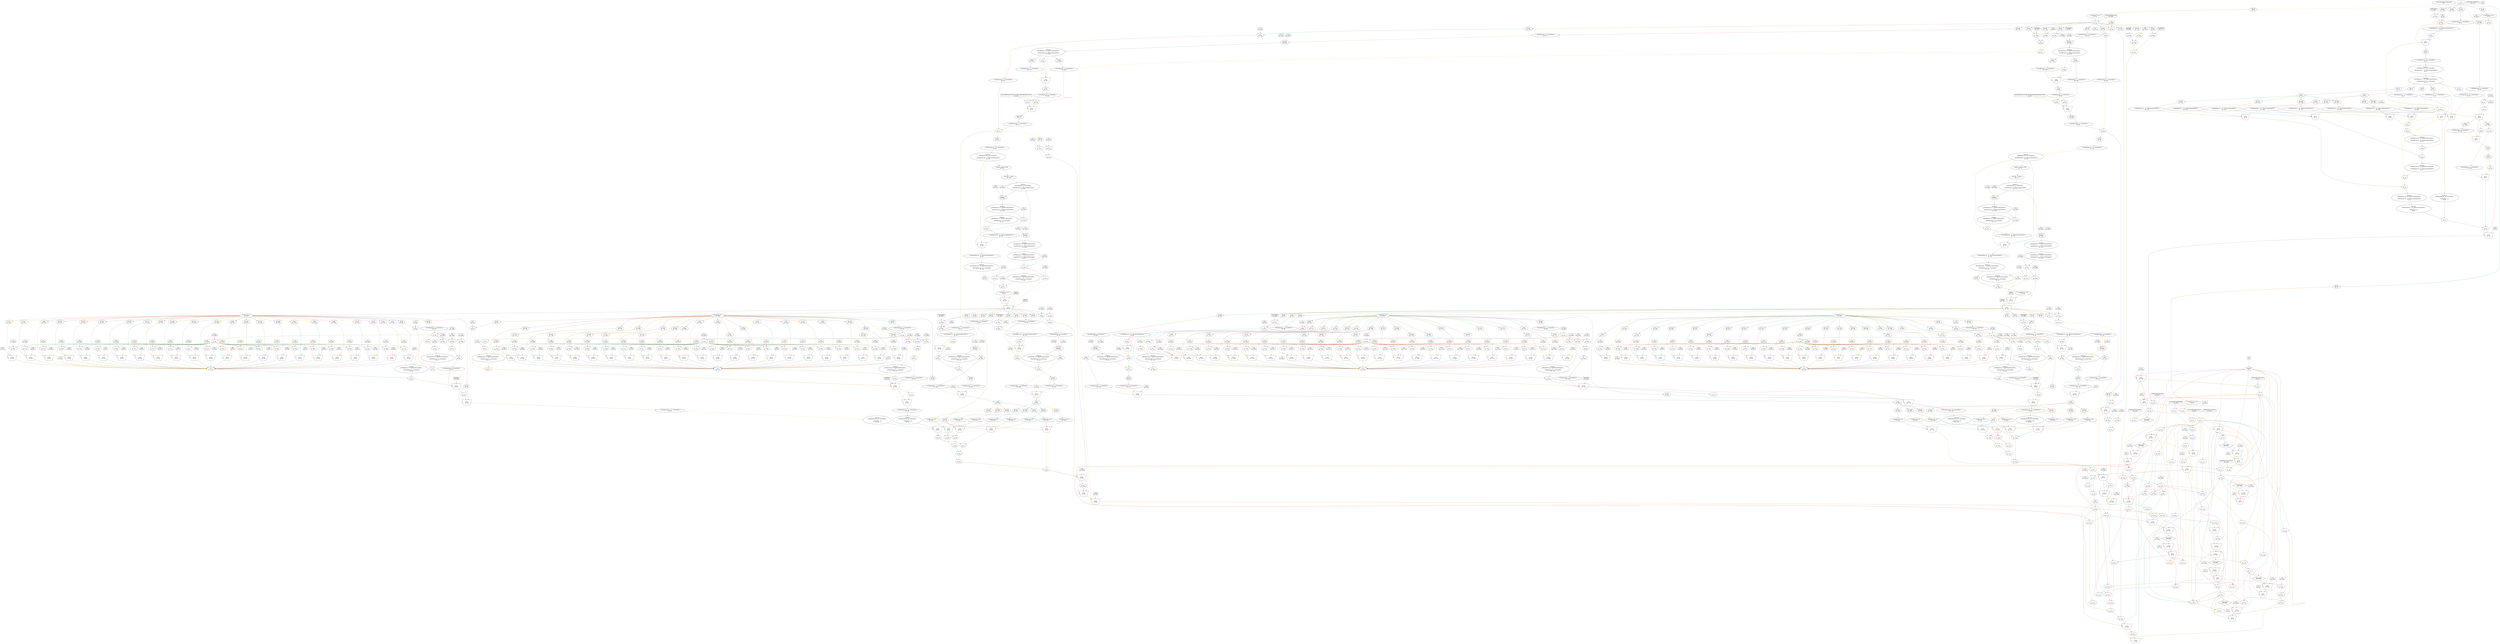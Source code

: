 digraph loopKernel_post_tri_add_extraction{
	NodeEvalStreamOffset1 [label="EvalStreamOffset(loopLength)\nID: 1"];
	NodeConstantRawBits3 [shape=box, label="1.0\nID: 3"];
	NodePulse4 [label="pulse(90)\nID: 4"];
	NodeConstantRawBits25 [shape=box, label="0.0\nID: 25"];
	NodeMux26 [shape=invtrapezium, height=0.5, label="MUX\nID: 26"];
	NodeConstantRawBits2023 [shape=box, label="-2.89217678073328E-5\nID: 2023"];
	NodeInput29 [shape=invhouse, label="y\nID: 29"];
	NodeSlice30 [label="[31:0]\nID: 30"];
	NodeReinterpret31 [label="<{HWFloat:8, 24}>\nID: 31"];
	NodeConstantRawBits2022 [shape=box, label="0.0\nID: 2022"];
	NodeGte100 [label=">=\nID: 100"];
	NodeConstantRawBits101 [shape=box, label="NaN\nID: 101"];
	NodeSlice1379 [label="[31:31]\nID: 1379"];
	NodeReinterpret45 [label="<{HWOffsetFix:1, 0, UNSIGNED}>\nID: 45"];
	NodeConstantRawBits40 [shape=box, label="0x0\nID: 40"];
	NodeSlice1380 [label="[30:0]\nID: 1380"];
	NodeConstantRawBits2021 [shape=box, label="0x00000000\nID: 2021"];
	NodeNeqInlined1381 [label="!=\nID: 1381"];
	NodeSlice1382 [label="[22:0]\nID: 1382"];
	NodeCat1383 [label="@\nID: 1383"];
	NodeReinterpret43 [label="<{HWOffsetFix:25, -23, TWOSCOMPLEMENT}>\nID: 43"];
	NodeNeg46 [label="(-)\nID: 46"];
	NodeMux47 [shape=invtrapezium, height=0.5, label="MUX\nID: 47"];
	NodeConstantRawBits2020 [shape=box, label="1.5\nID: 2020"];
	NodeGtInlined1384 [label=">\nID: 1384"];
	NodeSlice1385 [label="[30:23]\nID: 1385"];
	NodeReinterpret49 [label="<{HWOffsetFix:8, 0, UNSIGNED}>\nID: 49"];
	NodeConstantRawBits2019 [shape=box, label="127.0\nID: 2019"];
	NodeSub51 [label="-\nID: 51"];
	NodeConstantRawBits2018 [shape=box, label="1.0\nID: 2018"];
	NodeAdd59 [label="+\nID: 59"];
	NodeMux60 [shape=invtrapezium, height=0.5, label="MUX\nID: 60"];
	NodeSlice1386 [label="[8:8]\nID: 1386"];
	NodeNot1387 [label="~\nID: 1387"];
	NodeReinterpret1388 [label="<{HWOffsetFix:1, 0, UNSIGNED}>\nID: 1388"];
	NodeSlice1389 [label="[8:8]\nID: 1389"];
	NodeReinterpret1390 [label="<{HWOffsetFix:1, 0, UNSIGNED}>\nID: 1390"];
	NodeNeg63 [label="(-)\nID: 63"];
	NodeMux64 [shape=invtrapezium, height=0.5, label="MUX\nID: 64"];
	NodeSlice65 [label="[7:0]\nID: 65"];
	NodeROM1310 [label="ROM\nID: 1310"];
	NodeNeg68 [label="(-)\nID: 68"];
	NodeMux69 [shape=invtrapezium, height=0.5, label="MUX\nID: 69"];
	NodeSlice54 [label="[22:0]\nID: 54"];
	NodeReinterpret56 [label="<{HWOffsetFix:23, -23, UNSIGNED}>\nID: 56"];
	NodeCast57 [label="NodeCast
{HWOffsetFix:23, -23, UNSIGNED} 
->
 {HWOffsetFix:27, -23, TWOSCOMPLEMENT}\nID: 57"];
	NodeCast70 [label="NodeCast
{HWOffsetFix:27, -23, TWOSCOMPLEMENT} 
->
 {HWOffsetFix:25, -24, UNSIGNED}\nID: 70"];
	NodeSlice73 [label="[23:17]\nID: 73"];
	NodeROM1292 [label="ROM\nID: 1292"];
	NodeSlice1299 [label="[107:81]\nID: 1299"];
	NodeReinterpret1300 [label="<{HWOffsetFix:27, -23, TWOSCOMPLEMENT}>\nID: 1300"];
	NodeSlice76 [label="[23:17]\nID: 76"];
	NodeROM1301 [label="ROM\nID: 1301"];
	NodeSlice1308 [label="[107:81]\nID: 1308"];
	NodeReinterpret1309 [label="<{HWOffsetFix:27, -23, TWOSCOMPLEMENT}>\nID: 1309"];
	NodeMux81 [shape=invtrapezium, height=0.5, label="MUX\nID: 81"];
	NodeSlice71 [label="[16:0]\nID: 71"];
	NodeReinterpret72 [label="<{HWOffsetFix:17, -17, UNSIGNED}>\nID: 72"];
	NodeSlice74 [label="[16:0]\nID: 74"];
	NodeReinterpret75 [label="<{HWOffsetFix:17, -17, UNSIGNED}>\nID: 75"];
	NodeMux77 [shape=invtrapezium, height=0.5, label="MUX\nID: 77"];
	NodeMul82 [label="*\nID: 82"];
	NodeSlice1297 [label="[80:54]\nID: 1297"];
	NodeReinterpret1298 [label="<{HWOffsetFix:27, -23, TWOSCOMPLEMENT}>\nID: 1298"];
	NodeSlice1306 [label="[80:54]\nID: 1306"];
	NodeReinterpret1307 [label="<{HWOffsetFix:27, -23, TWOSCOMPLEMENT}>\nID: 1307"];
	NodeMux80 [shape=invtrapezium, height=0.5, label="MUX\nID: 80"];
	NodeAdd83 [label="+\nID: 83"];
	NodeCast84 [label="NodeCast
{HWOffsetFix:45, -40, TWOSCOMPLEMENT} 
->
 {HWOffsetFix:25, -20, TWOSCOMPLEMENT}\nID: 84"];
	NodeMul85 [label="*\nID: 85"];
	NodeSlice1295 [label="[53:27]\nID: 1295"];
	NodeReinterpret1296 [label="<{HWOffsetFix:27, -23, TWOSCOMPLEMENT}>\nID: 1296"];
	NodeSlice1304 [label="[53:27]\nID: 1304"];
	NodeReinterpret1305 [label="<{HWOffsetFix:27, -23, TWOSCOMPLEMENT}>\nID: 1305"];
	NodeMux79 [shape=invtrapezium, height=0.5, label="MUX\nID: 79"];
	NodeAdd86 [label="+\nID: 86"];
	NodeCast87 [label="NodeCast
{HWOffsetFix:43, -37, TWOSCOMPLEMENT} 
->
 {HWOffsetFix:25, -19, TWOSCOMPLEMENT}\nID: 87"];
	NodeMul88 [label="*\nID: 88"];
	NodeSlice1293 [label="[26:0]\nID: 1293"];
	NodeReinterpret1294 [label="<{HWOffsetFix:27, -23, TWOSCOMPLEMENT}>\nID: 1294"];
	NodeSlice1302 [label="[26:0]\nID: 1302"];
	NodeReinterpret1303 [label="<{HWOffsetFix:27, -23, TWOSCOMPLEMENT}>\nID: 1303"];
	NodeMux78 [shape=invtrapezium, height=0.5, label="MUX\nID: 78"];
	NodeAdd89 [label="+\nID: 89"];
	NodeCast90 [label="NodeCast
{HWOffsetFix:42, -36, TWOSCOMPLEMENT} 
->
 {HWOffsetFix:25, -19, TWOSCOMPLEMENT}\nID: 90"];
	NodeCast91 [label="NodeCast
{HWOffsetFix:25, -19, TWOSCOMPLEMENT} 
->
 {HWFloat:8, 24}\nID: 91"];
	NodeShift1391 [label=">> 1\nID: 1391"];
	NodeReinterpret94 [label="<{HWOffsetFix:25, -24, UNSIGNED}>\nID: 94"];
	NodeMux95 [shape=invtrapezium, height=0.5, label="MUX\nID: 95"];
	NodeCast96 [label="NodeCast
{HWOffsetFix:25, -24, UNSIGNED} 
->
 {HWFloat:8, 24}\nID: 96"];
	NodeMul97 [label="*\nID: 97"];
	NodeAdd98 [label="+\nID: 98"];
	NodeMux102 [shape=invtrapezium, height=0.5, label="MUX\nID: 102"];
	NodeMul104 [label="*\nID: 104"];
	NodeAdd105 [label="+\nID: 105"];
	NodeStreamOffset1253 [shape=diamond, label="-loopLength\nID: 1253"];
	NodeConstantRawBits1268 [shape=box, label="0.0\nID: 1268"];
	NodeMux1269 [shape=invtrapezium, height=0.5, label="MUX\nID: 1269"];
	NodeConstantRawBits2017 [shape=box, label="9.688792051747441E-4\nID: 2017"];
	NodeGt9 [label=">\nID: 9"];
	NodeOr10 [label="|\nID: 10"];
	NodeConstantRawBits11 [shape=box, label="0.0\nID: 11"];
	NodeMux12 [shape=invtrapezium, height=0.5, label="MUX\nID: 12"];
	NodeConstantRawBits2016 [shape=box, label="9.688792051747441E-4\nID: 2016"];
	NodeGt107 [label=">\nID: 107"];
	NodeNot1240 [label="~\nID: 1240"];
	NodeNot1232 [label="~\nID: 1232"];
	NodeNot1244 [label="~\nID: 1244"];
	NodeNot1236 [label="~\nID: 1236"];
	NodeAnd1237 [label="&\nID: 1237"];
	NodeNot1221 [label="~\nID: 1221"];
	NodeMul1191 [label="*\nID: 1191"];
	NodeNot1242 [label="~\nID: 1242"];
	NodeNot1211 [label="~\nID: 1211"];
	NodeAnd1212 [label="&\nID: 1212"];
	NodeConstantRawBits2015 [shape=box, label="1.0\nID: 2015"];
	NodeConstantRawBits129 [shape=box, label="-1.0\nID: 129"];
	NodeConstantRawBits130 [shape=box, label="1.0\nID: 130"];
	NodeConstantRawBits2014 [shape=box, label="1.0\nID: 2014"];
	NodeConstantRawBits2013 [shape=box, label="0.0026470378506928682\nID: 2013"];
	NodeSlice32 [label="[63:32]\nID: 32"];
	NodeReinterpret33 [label="<{HWFloat:8, 24}>\nID: 33"];
	NodeMul121 [label="*\nID: 121"];
	NodeConstantRawBits2012 [shape=box, label="1.0\nID: 2012"];
	NodeSub123 [label="-\nID: 123"];
	NodeConstantRawBits2011 [shape=box, label="0.0013235189253464341\nID: 2011"];
	NodeAdd125 [label="+\nID: 125"];
	NodeDiv126 [label="/\nID: 126"];
	NodeSub128 [label="-\nID: 128"];
	NodeGt131 [label=">\nID: 131"];
	NodeMux132 [shape=invtrapezium, height=0.5, label="MUX\nID: 132"];
	NodeGt133 [label=">\nID: 133"];
	NodeMux134 [shape=invtrapezium, height=0.5, label="MUX\nID: 134"];
	NodeSub136 [label="-\nID: 136"];
	NodeConstantRawBits2010 [shape=box, label="2.0\nID: 2010"];
	NodeSub138 [label="-\nID: 138"];
	NodeMul139 [label="*\nID: 139"];
	NodeSqrt140 [label="sqrt\nID: 140"];
	NodeConstantRawBits2009 [shape=box, label="6.2831854820251465\nID: 2009"];
	NodeSlice34 [label="[95:64]\nID: 34"];
	NodeReinterpret35 [label="<{HWFloat:8, 24}>\nID: 35"];
	NodeMul143 [label="*\nID: 143"];
	NodeSlice668 [label="[30:0]\nID: 668"];
	NodeConstantRawBits1177 [shape=box, label="0x7f800000\nID: 1177"];
	NodeEqInlined1393 [label="==\nID: 1393"];
	NodeSlice1734 [label="[30:23]\nID: 1734"];
	NodeConstantRawBits1182 [shape=box, label="0xff\nID: 1182"];
	NodeEqInlined1395 [label="==\nID: 1395"];
	NodeSlice1735 [label="[22:0]\nID: 1735"];
	NodeConstantRawBits2008 [shape=box, label="0x000000\nID: 2008"];
	NodeNeqInlined1397 [label="!=\nID: 1397"];
	NodeAnd1186 [label="&\nID: 1186"];
	NodeOr1187 [label="|\nID: 1187"];
	NodeConstantRawBits2007 [shape=box, label="0.0\nID: 2007"];
	NodeLt666 [label="<\nID: 666"];
	NodeConstantRawBits672 [shape=box, label="1.0\nID: 672"];
	NodeSlice1736 [label="[22:0]\nID: 1736"];
	NodeCat673 [label="@\nID: 673"];
	NodeReinterpret676 [label="<{HWOffsetFix:24, 0, UNSIGNED}>\nID: 676"];
	NodeSlice1737 [label="[30:23]\nID: 1737"];
	NodeReinterpret678 [label="<{HWOffsetFix:8, 0, UNSIGNED}>\nID: 678"];
	NodeConstantRawBits2006 [shape=box, label="127.0\nID: 2006"];
	NodeConstantRawBits2005 [shape=box, label="24.0\nID: 2005"];
	NodeTriArith2028 [label="TriArith --\nID: 2028"];
	NodeCast2029 [label="NodeCast
{HWOffsetFix:10, 0, TWOSCOMPLEMENT} 
->
 {HWOffsetFix:9, 0, TWOSCOMPLEMENT}\nID: 2029"];
	NodeSlice1400 [label="[8:8]\nID: 1400"];
	NodeReinterpret1401 [label="<{HWOffsetFix:1, 0, UNSIGNED}>\nID: 1401"];
	NodeConstantRawBits683 [shape=box, label="0x0a2f9836e4e441529fc2757d1f534ddc0db6295993c4390\nID: 683"];
	NodeSlice1402 [label="[8:8]\nID: 1402"];
	NodeReinterpret1403 [label="<{HWOffsetFix:1, 0, UNSIGNED}>\nID: 1403"];
	NodeNeg688 [label="(-)\nID: 688"];
	NodeMux689 [shape=invtrapezium, height=0.5, label="MUX\nID: 689"];
	NodeSlice690 [label="[7:0]\nID: 690"];
	NodeReinterpret691 [label="<{HWOffsetFix:8, 0, UNSIGNED}>\nID: 691"];
	NodeShift693 [label="<<\nID: 693"];
	NodeShift692 [label=">>\nID: 692"];
	NodeMux694 [shape=invtrapezium, height=0.5, label="MUX\nID: 694"];
	NodeSlice695 [label="[184:104]\nID: 695"];
	NodeReinterpret697 [label="<{HWOffsetFix:81, 0, UNSIGNED}>\nID: 697"];
	NodeMul698 [label="*\nID: 698"];
	NodeSlice701 [label="[80:79]\nID: 701"];
	NodeConstantRawBits2004 [shape=box, label="0x2\nID: 2004"];
	NodeXor703 [label="^\nID: 703"];
	NodeMux704 [shape=invtrapezium, height=0.5, label="MUX\nID: 704"];
	NodeConstantRawBits2003 [shape=box, label="0x2\nID: 2003"];
	NodeEqInlined1404 [label="==\nID: 1404"];
	NodeConstantRawBits2002 [shape=box, label="0x3\nID: 2002"];
	NodeEqInlined1405 [label="==\nID: 1405"];
	NodeOr752 [label="|\nID: 752"];
	NodeSlice705 [label="[78:0]\nID: 705"];
	NodeReinterpret706 [label="<{HWOffsetFix:79, -79, UNSIGNED}>\nID: 706"];
	NodeCast709 [label="NodeCast
{HWOffsetFix:79, -79, UNSIGNED} 
->
 {HWOffsetFix:80, -79, TWOSCOMPLEMENT}\nID: 709"];
	NodeLeading1Detect710 [label="Leading 1 Detect (MSB)\nID: 710"];
	NodeOneHotDecode711 [label="One-Hot -> binary\nID: 711"];
	NodeCast712 [label="NodeCast
{HWOffsetFix:7, 0, UNSIGNED} 
->
 {HWOffsetFix:8, 0, TWOSCOMPLEMENT}\nID: 712"];
	NodeConstantRawBits2001 [shape=box, label="79.0\nID: 2001"];
	NodeConstantRawBits2000 [shape=box, label="1.0\nID: 2000"];
	NodeTriArith2030 [label="TriArith --\nID: 2030"];
	NodeCast2031 [label="NodeCast
{HWOffsetFix:10, 0, TWOSCOMPLEMENT} 
->
 {HWOffsetFix:8, 0, TWOSCOMPLEMENT}\nID: 2031"];
	NodeCast729 [label="NodeCast
{HWOffsetFix:8, 0, TWOSCOMPLEMENT} 
->
 {HWOffsetFix:9, 0, TWOSCOMPLEMENT}\nID: 729"];
	NodeConstantRawBits1999 [shape=box, label="127.0\nID: 1999"];
	NodeAdd731 [label="+\nID: 731"];
	NodeConstantRawBits1998 [shape=box, label="-126.0\nID: 1998"];
	NodeLtInlined1406 [label="<\nID: 1406"];
	NodeConstantRawBits1997 [shape=box, label="127.0\nID: 1997"];
	NodeGtInlined1407 [label=">\nID: 1407"];
	NodeConstantRawBits1357 [shape=box, label="0.0\nID: 1357"];
	NodeCast734 [label="NodeCast
{HWOffsetFix:9, 0, TWOSCOMPLEMENT} 
->
 {HWOffsetFix:8, 0, UNSIGNED}\nID: 734"];
	NodeConstantRawBits1996 [shape=box, label="80.0\nID: 1996"];
	NodeConstantRawBits1995 [shape=box, label="1.0\nID: 1995"];
	NodeTriArith2032 [label="TriArith --\nID: 2032"];
	NodeCast2033 [label="NodeCast
{HWOffsetFix:10, 0, TWOSCOMPLEMENT} 
->
 {HWOffsetFix:8, 0, TWOSCOMPLEMENT}\nID: 2033"];
	NodeConstantRawBits1994 [shape=box, label="0.0\nID: 1994"];
	NodeGtInlined1408 [label=">\nID: 1408"];
	NodeCast723 [label="NodeCast
{HWOffsetFix:8, 0, TWOSCOMPLEMENT} 
->
 {HWOffsetFix:7, 0, UNSIGNED}\nID: 723"];
	NodeShift724 [label="<<\nID: 724"];
	NodeReinterpret725 [label="<{HWOffsetFix:80, -79, TWOSCOMPLEMENT}>\nID: 725"];
	NodeMux726 [shape=invtrapezium, height=0.5, label="MUX\nID: 726"];
	NodeReinterpret728 [label="<{HWOffsetFix:80, -78, TWOSCOMPLEMENT}>\nID: 728"];
	NodeCast732 [label="NodeCast
{HWOffsetFix:80, -78, TWOSCOMPLEMENT} 
->
 {HWOffsetFix:24, -23, UNSIGNED}\nID: 732"];
	NodeSlice733 [label="[22:0]\nID: 733"];
	NodeCat1409 [label="@\nID: 1409"];
	NodeReinterpret738 [label="<{HWFloat:8, 24}>\nID: 738"];
	NodeConstantRawBits741 [shape=box, label="Infinity\nID: 741"];
	NodeMux742 [shape=invtrapezium, height=0.5, label="MUX\nID: 742"];
	NodeConstantRawBits745 [shape=box, label="-Infinity\nID: 745"];
	NodeMux746 [shape=invtrapezium, height=0.5, label="MUX\nID: 746"];
	NodeConstantRawBits1993 [shape=box, label="0.0\nID: 1993"];
	NodeLt1169 [label="<\nID: 1169"];
	NodeConstantRawBits1992 [shape=box, label="1.0\nID: 1992"];
	NodeGte1171 [label=">=\nID: 1171"];
	NodeOr1172 [label="|\nID: 1172"];
	NodeSlice747 [label="[0:0]\nID: 747"];
	NodeConstantRawBits1991 [shape=box, label="7.0\nID: 1991"];
	NodeSlice767 [label="[30:23]\nID: 767"];
	NodeReinterpret768 [label="<{HWOffsetFix:8, 0, UNSIGNED}>\nID: 768"];
	NodeConstantRawBits1990 [shape=box, label="127.0\nID: 1990"];
	NodeTriArith2034 [label="TriArith +-\nID: 2034"];
	NodeSlice1410 [label="[8:8]\nID: 1410"];
	NodeReinterpret1411 [label="<{HWOffsetFix:1, 0, UNSIGNED}>\nID: 1411"];
	NodeConstantRawBits765 [shape=box, label="0.0\nID: 765"];
	NodeSlice761 [label="[31:31]\nID: 761"];
	NodeReinterpret762 [label="<{HWOffsetFix:1, 0, UNSIGNED}>\nID: 762"];
	NodeConstantRawBits757 [shape=box, label="0x0\nID: 757"];
	NodeSlice754 [label="[30:0]\nID: 754"];
	NodeConstantRawBits1989 [shape=box, label="0x00000000\nID: 1989"];
	NodeNeqInlined1412 [label="!=\nID: 1412"];
	NodeSlice753 [label="[22:0]\nID: 753"];
	NodeCat1413 [label="@\nID: 1413"];
	NodeReinterpret760 [label="<{HWOffsetFix:25, -23, TWOSCOMPLEMENT}>\nID: 760"];
	NodeNeg763 [label="(-)\nID: 763"];
	NodeMux764 [shape=invtrapezium, height=0.5, label="MUX\nID: 764"];
	NodeCat766 [label="@\nID: 766"];
	NodeCast775 [label="NodeCast
{HWOffsetFix:9, 0, TWOSCOMPLEMENT} 
->
 {HWOffsetFix:5, 0, UNSIGNED}\nID: 775"];
	NodeShift776 [label="<<\nID: 776"];
	NodeSlice777 [label="[29:23]\nID: 777"];
	NodeReinterpret778 [label="<{HWOffsetFix:7, 0, UNSIGNED}>\nID: 778"];
	NodeConstantRawBits779 [shape=box, label="0.0\nID: 779"];
	NodeMux780 [shape=invtrapezium, height=0.5, label="MUX\nID: 780"];
	NodeROM1329 [label="ROM\nID: 1329"];
	NodeSlice1336 [label="[127:96]\nID: 1336"];
	NodeReinterpret1337 [label="<{HWFloat:8, 24}>\nID: 1337"];
	NodeConstantRawBits1988 [shape=box, label="7.0\nID: 1988"];
	NodeSlice968 [label="[30:23]\nID: 968"];
	NodeReinterpret969 [label="<{HWOffsetFix:8, 0, UNSIGNED}>\nID: 969"];
	NodeConstantRawBits1987 [shape=box, label="127.0\nID: 1987"];
	NodeTriArith2035 [label="TriArith +-\nID: 2035"];
	NodeSlice1414 [label="[8:8]\nID: 1414"];
	NodeReinterpret1415 [label="<{HWOffsetFix:1, 0, UNSIGNED}>\nID: 1415"];
	NodeConstantRawBits966 [shape=box, label="0.0\nID: 966"];
	NodeSlice962 [label="[31:31]\nID: 962"];
	NodeReinterpret963 [label="<{HWOffsetFix:1, 0, UNSIGNED}>\nID: 963"];
	NodeConstantRawBits958 [shape=box, label="0x0\nID: 958"];
	NodeSlice955 [label="[30:0]\nID: 955"];
	NodeConstantRawBits1986 [shape=box, label="0x00000000\nID: 1986"];
	NodeNeqInlined1416 [label="!=\nID: 1416"];
	NodeSlice954 [label="[22:0]\nID: 954"];
	NodeCat1417 [label="@\nID: 1417"];
	NodeReinterpret961 [label="<{HWOffsetFix:25, -23, TWOSCOMPLEMENT}>\nID: 961"];
	NodeNeg964 [label="(-)\nID: 964"];
	NodeMux965 [shape=invtrapezium, height=0.5, label="MUX\nID: 965"];
	NodeCat967 [label="@\nID: 967"];
	NodeCast976 [label="NodeCast
{HWOffsetFix:9, 0, TWOSCOMPLEMENT} 
->
 {HWOffsetFix:5, 0, UNSIGNED}\nID: 976"];
	NodeShift977 [label="<<\nID: 977"];
	NodeSlice978 [label="[29:23]\nID: 978"];
	NodeReinterpret979 [label="<{HWOffsetFix:7, 0, UNSIGNED}>\nID: 979"];
	NodeConstantRawBits980 [shape=box, label="0.0\nID: 980"];
	NodeMux981 [shape=invtrapezium, height=0.5, label="MUX\nID: 981"];
	NodeROM1338 [label="ROM\nID: 1338"];
	NodeSlice1345 [label="[127:96]\nID: 1345"];
	NodeReinterpret1346 [label="<{HWFloat:8, 24}>\nID: 1346"];
	NodeMux1159 [shape=invtrapezium, height=0.5, label="MUX\nID: 1159"];
	NodePO2FPMult2024 [label="PO2FPMult_N7\nID: 2024"];
	NodeSlice790 [label="[31:31]\nID: 790"];
	NodeSlice783 [label="[30:23]\nID: 783"];
	NodeReinterpret784 [label="<{HWOffsetFix:8, 0, UNSIGNED}>\nID: 784"];
	NodeConstantRawBits1984 [shape=box, label="127.0\nID: 1984"];
	NodeSub786 [label="-\nID: 786"];
	NodeConstantRawBits1983 [shape=box, label="23.0\nID: 1983"];
	NodeGteInlined1418 [label=">=\nID: 1418"];
	NodeConstantRawBits1982 [shape=box, label="-24.0\nID: 1982"];
	NodeLteInlined1419 [label="<=\nID: 1419"];
	NodeOr795 [label="|\nID: 795"];
	NodeConstantRawBits1981 [shape=box, label="-1.0\nID: 1981"];
	NodeLteInlined1420 [label="<=\nID: 1420"];
	NodeCat947 [label="@\nID: 947"];
	NodeReinterpret948 [label="<{HWOffsetFix:2, 0, UNSIGNED}>\nID: 948"];
	NodeConstantRawBits1980 [shape=box, label="22.0\nID: 1980"];
	NodeConstantRawBits1979 [shape=box, label="23.0\nID: 1979"];
	NodeSub806 [label="-\nID: 806"];
	NodeLtInlined1421 [label="<\nID: 1421"];
	NodeConstantRawBits942 [shape=box, label="0x0\nID: 942"];
	NodeSlice1738 [label="[22:22]\nID: 1738"];
	NodeMux943 [shape=invtrapezium, height=0.5, label="MUX\nID: 943"];
	NodeConstantRawBits1978 [shape=box, label="21.0\nID: 1978"];
	NodeLtInlined1423 [label="<\nID: 1423"];
	NodeConstantRawBits936 [shape=box, label="0x0\nID: 936"];
	NodeSlice1739 [label="[21:21]\nID: 1739"];
	NodeMux937 [shape=invtrapezium, height=0.5, label="MUX\nID: 937"];
	NodeConstantRawBits1977 [shape=box, label="20.0\nID: 1977"];
	NodeLtInlined1425 [label="<\nID: 1425"];
	NodeConstantRawBits930 [shape=box, label="0x0\nID: 930"];
	NodeSlice1740 [label="[20:20]\nID: 1740"];
	NodeMux931 [shape=invtrapezium, height=0.5, label="MUX\nID: 931"];
	NodeConstantRawBits1976 [shape=box, label="19.0\nID: 1976"];
	NodeLtInlined1427 [label="<\nID: 1427"];
	NodeConstantRawBits924 [shape=box, label="0x0\nID: 924"];
	NodeSlice1741 [label="[19:19]\nID: 1741"];
	NodeMux925 [shape=invtrapezium, height=0.5, label="MUX\nID: 925"];
	NodeConstantRawBits1975 [shape=box, label="18.0\nID: 1975"];
	NodeLtInlined1429 [label="<\nID: 1429"];
	NodeConstantRawBits918 [shape=box, label="0x0\nID: 918"];
	NodeSlice1742 [label="[18:18]\nID: 1742"];
	NodeMux919 [shape=invtrapezium, height=0.5, label="MUX\nID: 919"];
	NodeConstantRawBits1974 [shape=box, label="17.0\nID: 1974"];
	NodeLtInlined1431 [label="<\nID: 1431"];
	NodeConstantRawBits912 [shape=box, label="0x0\nID: 912"];
	NodeSlice1743 [label="[17:17]\nID: 1743"];
	NodeMux913 [shape=invtrapezium, height=0.5, label="MUX\nID: 913"];
	NodeConstantRawBits1973 [shape=box, label="16.0\nID: 1973"];
	NodeLtInlined1433 [label="<\nID: 1433"];
	NodeConstantRawBits906 [shape=box, label="0x0\nID: 906"];
	NodeSlice1744 [label="[16:16]\nID: 1744"];
	NodeMux907 [shape=invtrapezium, height=0.5, label="MUX\nID: 907"];
	NodeConstantRawBits1972 [shape=box, label="15.0\nID: 1972"];
	NodeLtInlined1435 [label="<\nID: 1435"];
	NodeConstantRawBits900 [shape=box, label="0x0\nID: 900"];
	NodeSlice1745 [label="[15:15]\nID: 1745"];
	NodeMux901 [shape=invtrapezium, height=0.5, label="MUX\nID: 901"];
	NodeConstantRawBits1971 [shape=box, label="14.0\nID: 1971"];
	NodeLtInlined1437 [label="<\nID: 1437"];
	NodeConstantRawBits894 [shape=box, label="0x0\nID: 894"];
	NodeSlice1746 [label="[14:14]\nID: 1746"];
	NodeMux895 [shape=invtrapezium, height=0.5, label="MUX\nID: 895"];
	NodeConstantRawBits1970 [shape=box, label="13.0\nID: 1970"];
	NodeLtInlined1439 [label="<\nID: 1439"];
	NodeConstantRawBits888 [shape=box, label="0x0\nID: 888"];
	NodeSlice1747 [label="[13:13]\nID: 1747"];
	NodeMux889 [shape=invtrapezium, height=0.5, label="MUX\nID: 889"];
	NodeConstantRawBits1969 [shape=box, label="12.0\nID: 1969"];
	NodeLtInlined1441 [label="<\nID: 1441"];
	NodeConstantRawBits882 [shape=box, label="0x0\nID: 882"];
	NodeSlice1748 [label="[12:12]\nID: 1748"];
	NodeMux883 [shape=invtrapezium, height=0.5, label="MUX\nID: 883"];
	NodeConstantRawBits1968 [shape=box, label="11.0\nID: 1968"];
	NodeLtInlined1443 [label="<\nID: 1443"];
	NodeConstantRawBits876 [shape=box, label="0x0\nID: 876"];
	NodeSlice1749 [label="[11:11]\nID: 1749"];
	NodeMux877 [shape=invtrapezium, height=0.5, label="MUX\nID: 877"];
	NodeConstantRawBits1967 [shape=box, label="10.0\nID: 1967"];
	NodeLtInlined1445 [label="<\nID: 1445"];
	NodeConstantRawBits870 [shape=box, label="0x0\nID: 870"];
	NodeSlice1750 [label="[10:10]\nID: 1750"];
	NodeMux871 [shape=invtrapezium, height=0.5, label="MUX\nID: 871"];
	NodeConstantRawBits1966 [shape=box, label="9.0\nID: 1966"];
	NodeLtInlined1447 [label="<\nID: 1447"];
	NodeConstantRawBits864 [shape=box, label="0x0\nID: 864"];
	NodeSlice1751 [label="[9:9]\nID: 1751"];
	NodeMux865 [shape=invtrapezium, height=0.5, label="MUX\nID: 865"];
	NodeConstantRawBits1965 [shape=box, label="8.0\nID: 1965"];
	NodeLtInlined1449 [label="<\nID: 1449"];
	NodeConstantRawBits858 [shape=box, label="0x0\nID: 858"];
	NodeSlice1752 [label="[8:8]\nID: 1752"];
	NodeMux859 [shape=invtrapezium, height=0.5, label="MUX\nID: 859"];
	NodeConstantRawBits1964 [shape=box, label="7.0\nID: 1964"];
	NodeLtInlined1451 [label="<\nID: 1451"];
	NodeConstantRawBits852 [shape=box, label="0x0\nID: 852"];
	NodeSlice1753 [label="[7:7]\nID: 1753"];
	NodeMux853 [shape=invtrapezium, height=0.5, label="MUX\nID: 853"];
	NodeConstantRawBits1963 [shape=box, label="6.0\nID: 1963"];
	NodeLtInlined1453 [label="<\nID: 1453"];
	NodeConstantRawBits846 [shape=box, label="0x0\nID: 846"];
	NodeSlice1754 [label="[6:6]\nID: 1754"];
	NodeMux847 [shape=invtrapezium, height=0.5, label="MUX\nID: 847"];
	NodeConstantRawBits1962 [shape=box, label="5.0\nID: 1962"];
	NodeLtInlined1455 [label="<\nID: 1455"];
	NodeConstantRawBits840 [shape=box, label="0x0\nID: 840"];
	NodeSlice1755 [label="[5:5]\nID: 1755"];
	NodeMux841 [shape=invtrapezium, height=0.5, label="MUX\nID: 841"];
	NodeConstantRawBits1961 [shape=box, label="4.0\nID: 1961"];
	NodeLtInlined1457 [label="<\nID: 1457"];
	NodeConstantRawBits834 [shape=box, label="0x0\nID: 834"];
	NodeSlice1756 [label="[4:4]\nID: 1756"];
	NodeMux835 [shape=invtrapezium, height=0.5, label="MUX\nID: 835"];
	NodeConstantRawBits1960 [shape=box, label="3.0\nID: 1960"];
	NodeLtInlined1459 [label="<\nID: 1459"];
	NodeConstantRawBits828 [shape=box, label="0x0\nID: 828"];
	NodeSlice1757 [label="[3:3]\nID: 1757"];
	NodeMux829 [shape=invtrapezium, height=0.5, label="MUX\nID: 829"];
	NodeConstantRawBits1959 [shape=box, label="2.0\nID: 1959"];
	NodeLtInlined1461 [label="<\nID: 1461"];
	NodeConstantRawBits822 [shape=box, label="0x0\nID: 822"];
	NodeSlice1758 [label="[2:2]\nID: 1758"];
	NodeMux823 [shape=invtrapezium, height=0.5, label="MUX\nID: 823"];
	NodeConstantRawBits1958 [shape=box, label="1.0\nID: 1958"];
	NodeLtInlined1463 [label="<\nID: 1463"];
	NodeConstantRawBits816 [shape=box, label="0x0\nID: 816"];
	NodeSlice1759 [label="[1:1]\nID: 1759"];
	NodeMux817 [shape=invtrapezium, height=0.5, label="MUX\nID: 817"];
	NodeConstantRawBits1957 [shape=box, label="0.0\nID: 1957"];
	NodeLtInlined1465 [label="<\nID: 1465"];
	NodeConstantRawBits810 [shape=box, label="0x0\nID: 810"];
	NodeSlice1760 [label="[0:0]\nID: 1760"];
	NodeMux811 [shape=invtrapezium, height=0.5, label="MUX\nID: 811"];
	NodeConstantRawBits804 [shape=box, label="0.0\nID: 804"];
	NodeCat1488 [label="@\nID: 1488"];
	NodeCast945 [label="NodeCast
{HWOffsetFix:9, 0, TWOSCOMPLEMENT} 
->
 {HWOffsetFix:5, 0, UNSIGNED}\nID: 945"];
	NodeShift946 [label="<<\nID: 946"];
	NodeConstantRawBits787 [shape=box, label="1.0\nID: 787"];
	NodeSlice788 [label="[22:0]\nID: 788"];
	NodeCat789 [label="@\nID: 789"];
	NodeNeg799 [label="(-)\nID: 799"];
	NodeConstantRawBits1956 [shape=box, label="1.0\nID: 1956"];
	NodeSub801 [label="-\nID: 801"];
	NodeCast802 [label="NodeCast
{HWOffsetFix:9, 0, TWOSCOMPLEMENT} 
->
 {HWOffsetFix:5, 0, UNSIGNED}\nID: 802"];
	NodeShift803 [label=">>\nID: 803"];
	NodeConstantRawBits1955 [shape=box, label="0x000000\nID: 1955"];
	NodeMux949 [shape=invtrapezium, height=0.5, label="MUX\nID: 949"];
	NodeNot950 [label="~\nID: 950"];
	NodeMux951 [shape=invtrapezium, height=0.5, label="MUX\nID: 951"];
	NodeReinterpret952 [label="<{HWOffsetFix:24, -24, UNSIGNED}>\nID: 952"];
	NodeCast953 [label="NodeCast
{HWOffsetFix:24, -24, UNSIGNED} 
->
 {HWFloat:8, 24}\nID: 953"];
	NodePO2FPMult2025 [label="PO2FPMult_N7\nID: 2025"];
	NodeSlice991 [label="[31:31]\nID: 991"];
	NodeSlice984 [label="[30:23]\nID: 984"];
	NodeReinterpret985 [label="<{HWOffsetFix:8, 0, UNSIGNED}>\nID: 985"];
	NodeConstantRawBits1953 [shape=box, label="127.0\nID: 1953"];
	NodeSub987 [label="-\nID: 987"];
	NodeConstantRawBits1952 [shape=box, label="23.0\nID: 1952"];
	NodeGteInlined1489 [label=">=\nID: 1489"];
	NodeConstantRawBits1951 [shape=box, label="-24.0\nID: 1951"];
	NodeLteInlined1490 [label="<=\nID: 1490"];
	NodeOr996 [label="|\nID: 996"];
	NodeConstantRawBits1950 [shape=box, label="-1.0\nID: 1950"];
	NodeLteInlined1491 [label="<=\nID: 1491"];
	NodeCat1148 [label="@\nID: 1148"];
	NodeReinterpret1149 [label="<{HWOffsetFix:2, 0, UNSIGNED}>\nID: 1149"];
	NodeConstantRawBits1949 [shape=box, label="22.0\nID: 1949"];
	NodeConstantRawBits1948 [shape=box, label="23.0\nID: 1948"];
	NodeSub1007 [label="-\nID: 1007"];
	NodeLtInlined1492 [label="<\nID: 1492"];
	NodeConstantRawBits1143 [shape=box, label="0x0\nID: 1143"];
	NodeSlice1761 [label="[22:22]\nID: 1761"];
	NodeMux1144 [shape=invtrapezium, height=0.5, label="MUX\nID: 1144"];
	NodeConstantRawBits1947 [shape=box, label="21.0\nID: 1947"];
	NodeLtInlined1494 [label="<\nID: 1494"];
	NodeConstantRawBits1137 [shape=box, label="0x0\nID: 1137"];
	NodeSlice1762 [label="[21:21]\nID: 1762"];
	NodeMux1138 [shape=invtrapezium, height=0.5, label="MUX\nID: 1138"];
	NodeConstantRawBits1946 [shape=box, label="20.0\nID: 1946"];
	NodeLtInlined1496 [label="<\nID: 1496"];
	NodeConstantRawBits1131 [shape=box, label="0x0\nID: 1131"];
	NodeSlice1763 [label="[20:20]\nID: 1763"];
	NodeMux1132 [shape=invtrapezium, height=0.5, label="MUX\nID: 1132"];
	NodeConstantRawBits1945 [shape=box, label="19.0\nID: 1945"];
	NodeLtInlined1498 [label="<\nID: 1498"];
	NodeConstantRawBits1125 [shape=box, label="0x0\nID: 1125"];
	NodeSlice1764 [label="[19:19]\nID: 1764"];
	NodeMux1126 [shape=invtrapezium, height=0.5, label="MUX\nID: 1126"];
	NodeConstantRawBits1944 [shape=box, label="18.0\nID: 1944"];
	NodeLtInlined1500 [label="<\nID: 1500"];
	NodeConstantRawBits1119 [shape=box, label="0x0\nID: 1119"];
	NodeSlice1765 [label="[18:18]\nID: 1765"];
	NodeMux1120 [shape=invtrapezium, height=0.5, label="MUX\nID: 1120"];
	NodeConstantRawBits1943 [shape=box, label="17.0\nID: 1943"];
	NodeLtInlined1502 [label="<\nID: 1502"];
	NodeConstantRawBits1113 [shape=box, label="0x0\nID: 1113"];
	NodeSlice1766 [label="[17:17]\nID: 1766"];
	NodeMux1114 [shape=invtrapezium, height=0.5, label="MUX\nID: 1114"];
	NodeConstantRawBits1942 [shape=box, label="16.0\nID: 1942"];
	NodeLtInlined1504 [label="<\nID: 1504"];
	NodeConstantRawBits1107 [shape=box, label="0x0\nID: 1107"];
	NodeSlice1767 [label="[16:16]\nID: 1767"];
	NodeMux1108 [shape=invtrapezium, height=0.5, label="MUX\nID: 1108"];
	NodeConstantRawBits1941 [shape=box, label="15.0\nID: 1941"];
	NodeLtInlined1506 [label="<\nID: 1506"];
	NodeConstantRawBits1101 [shape=box, label="0x0\nID: 1101"];
	NodeSlice1768 [label="[15:15]\nID: 1768"];
	NodeMux1102 [shape=invtrapezium, height=0.5, label="MUX\nID: 1102"];
	NodeConstantRawBits1940 [shape=box, label="14.0\nID: 1940"];
	NodeLtInlined1508 [label="<\nID: 1508"];
	NodeConstantRawBits1095 [shape=box, label="0x0\nID: 1095"];
	NodeSlice1769 [label="[14:14]\nID: 1769"];
	NodeMux1096 [shape=invtrapezium, height=0.5, label="MUX\nID: 1096"];
	NodeConstantRawBits1939 [shape=box, label="13.0\nID: 1939"];
	NodeLtInlined1510 [label="<\nID: 1510"];
	NodeConstantRawBits1089 [shape=box, label="0x0\nID: 1089"];
	NodeSlice1770 [label="[13:13]\nID: 1770"];
	NodeMux1090 [shape=invtrapezium, height=0.5, label="MUX\nID: 1090"];
	NodeConstantRawBits1938 [shape=box, label="12.0\nID: 1938"];
	NodeLtInlined1512 [label="<\nID: 1512"];
	NodeConstantRawBits1083 [shape=box, label="0x0\nID: 1083"];
	NodeSlice1771 [label="[12:12]\nID: 1771"];
	NodeMux1084 [shape=invtrapezium, height=0.5, label="MUX\nID: 1084"];
	NodeConstantRawBits1937 [shape=box, label="11.0\nID: 1937"];
	NodeLtInlined1514 [label="<\nID: 1514"];
	NodeConstantRawBits1077 [shape=box, label="0x0\nID: 1077"];
	NodeSlice1772 [label="[11:11]\nID: 1772"];
	NodeMux1078 [shape=invtrapezium, height=0.5, label="MUX\nID: 1078"];
	NodeConstantRawBits1936 [shape=box, label="10.0\nID: 1936"];
	NodeLtInlined1516 [label="<\nID: 1516"];
	NodeConstantRawBits1071 [shape=box, label="0x0\nID: 1071"];
	NodeSlice1773 [label="[10:10]\nID: 1773"];
	NodeMux1072 [shape=invtrapezium, height=0.5, label="MUX\nID: 1072"];
	NodeConstantRawBits1935 [shape=box, label="9.0\nID: 1935"];
	NodeLtInlined1518 [label="<\nID: 1518"];
	NodeConstantRawBits1065 [shape=box, label="0x0\nID: 1065"];
	NodeSlice1774 [label="[9:9]\nID: 1774"];
	NodeMux1066 [shape=invtrapezium, height=0.5, label="MUX\nID: 1066"];
	NodeConstantRawBits1934 [shape=box, label="8.0\nID: 1934"];
	NodeLtInlined1520 [label="<\nID: 1520"];
	NodeConstantRawBits1059 [shape=box, label="0x0\nID: 1059"];
	NodeSlice1775 [label="[8:8]\nID: 1775"];
	NodeMux1060 [shape=invtrapezium, height=0.5, label="MUX\nID: 1060"];
	NodeConstantRawBits1933 [shape=box, label="7.0\nID: 1933"];
	NodeLtInlined1522 [label="<\nID: 1522"];
	NodeConstantRawBits1053 [shape=box, label="0x0\nID: 1053"];
	NodeSlice1776 [label="[7:7]\nID: 1776"];
	NodeMux1054 [shape=invtrapezium, height=0.5, label="MUX\nID: 1054"];
	NodeConstantRawBits1932 [shape=box, label="6.0\nID: 1932"];
	NodeLtInlined1524 [label="<\nID: 1524"];
	NodeConstantRawBits1047 [shape=box, label="0x0\nID: 1047"];
	NodeSlice1777 [label="[6:6]\nID: 1777"];
	NodeMux1048 [shape=invtrapezium, height=0.5, label="MUX\nID: 1048"];
	NodeConstantRawBits1931 [shape=box, label="5.0\nID: 1931"];
	NodeLtInlined1526 [label="<\nID: 1526"];
	NodeConstantRawBits1041 [shape=box, label="0x0\nID: 1041"];
	NodeSlice1778 [label="[5:5]\nID: 1778"];
	NodeMux1042 [shape=invtrapezium, height=0.5, label="MUX\nID: 1042"];
	NodeConstantRawBits1930 [shape=box, label="4.0\nID: 1930"];
	NodeLtInlined1528 [label="<\nID: 1528"];
	NodeConstantRawBits1035 [shape=box, label="0x0\nID: 1035"];
	NodeSlice1779 [label="[4:4]\nID: 1779"];
	NodeMux1036 [shape=invtrapezium, height=0.5, label="MUX\nID: 1036"];
	NodeConstantRawBits1929 [shape=box, label="3.0\nID: 1929"];
	NodeLtInlined1530 [label="<\nID: 1530"];
	NodeConstantRawBits1029 [shape=box, label="0x0\nID: 1029"];
	NodeSlice1780 [label="[3:3]\nID: 1780"];
	NodeMux1030 [shape=invtrapezium, height=0.5, label="MUX\nID: 1030"];
	NodeConstantRawBits1928 [shape=box, label="2.0\nID: 1928"];
	NodeLtInlined1532 [label="<\nID: 1532"];
	NodeConstantRawBits1023 [shape=box, label="0x0\nID: 1023"];
	NodeSlice1781 [label="[2:2]\nID: 1781"];
	NodeMux1024 [shape=invtrapezium, height=0.5, label="MUX\nID: 1024"];
	NodeConstantRawBits1927 [shape=box, label="1.0\nID: 1927"];
	NodeLtInlined1534 [label="<\nID: 1534"];
	NodeConstantRawBits1017 [shape=box, label="0x0\nID: 1017"];
	NodeSlice1782 [label="[1:1]\nID: 1782"];
	NodeMux1018 [shape=invtrapezium, height=0.5, label="MUX\nID: 1018"];
	NodeConstantRawBits1926 [shape=box, label="0.0\nID: 1926"];
	NodeLtInlined1536 [label="<\nID: 1536"];
	NodeConstantRawBits1011 [shape=box, label="0x0\nID: 1011"];
	NodeSlice1783 [label="[0:0]\nID: 1783"];
	NodeMux1012 [shape=invtrapezium, height=0.5, label="MUX\nID: 1012"];
	NodeConstantRawBits1005 [shape=box, label="0.0\nID: 1005"];
	NodeCat1559 [label="@\nID: 1559"];
	NodeCast1146 [label="NodeCast
{HWOffsetFix:9, 0, TWOSCOMPLEMENT} 
->
 {HWOffsetFix:5, 0, UNSIGNED}\nID: 1146"];
	NodeShift1147 [label="<<\nID: 1147"];
	NodeConstantRawBits988 [shape=box, label="1.0\nID: 988"];
	NodeSlice989 [label="[22:0]\nID: 989"];
	NodeCat990 [label="@\nID: 990"];
	NodeNeg1000 [label="(-)\nID: 1000"];
	NodeConstantRawBits1925 [shape=box, label="1.0\nID: 1925"];
	NodeSub1002 [label="-\nID: 1002"];
	NodeCast1003 [label="NodeCast
{HWOffsetFix:9, 0, TWOSCOMPLEMENT} 
->
 {HWOffsetFix:5, 0, UNSIGNED}\nID: 1003"];
	NodeShift1004 [label=">>\nID: 1004"];
	NodeConstantRawBits1924 [shape=box, label="0x000000\nID: 1924"];
	NodeMux1150 [shape=invtrapezium, height=0.5, label="MUX\nID: 1150"];
	NodeNot1151 [label="~\nID: 1151"];
	NodeMux1152 [shape=invtrapezium, height=0.5, label="MUX\nID: 1152"];
	NodeReinterpret1153 [label="<{HWOffsetFix:24, -24, UNSIGNED}>\nID: 1153"];
	NodeCast1154 [label="NodeCast
{HWOffsetFix:24, -24, UNSIGNED} 
->
 {HWFloat:8, 24}\nID: 1154"];
	NodeMux1155 [shape=invtrapezium, height=0.5, label="MUX\nID: 1155"];
	NodeMul1161 [label="*\nID: 1161"];
	NodeMul1160 [label="*\nID: 1160"];
	NodeMul1162 [label="*\nID: 1162"];
	NodeSlice1334 [label="[95:64]\nID: 1334"];
	NodeReinterpret1335 [label="<{HWFloat:8, 24}>\nID: 1335"];
	NodeSlice1343 [label="[95:64]\nID: 1343"];
	NodeReinterpret1344 [label="<{HWFloat:8, 24}>\nID: 1344"];
	NodeMux1158 [shape=invtrapezium, height=0.5, label="MUX\nID: 1158"];
	NodeMul1163 [label="*\nID: 1163"];
	NodeAdd1164 [label="+\nID: 1164"];
	NodeSlice1332 [label="[63:32]\nID: 1332"];
	NodeReinterpret1333 [label="<{HWFloat:8, 24}>\nID: 1333"];
	NodeSlice1341 [label="[63:32]\nID: 1341"];
	NodeReinterpret1342 [label="<{HWFloat:8, 24}>\nID: 1342"];
	NodeMux1157 [shape=invtrapezium, height=0.5, label="MUX\nID: 1157"];
	NodeMul1165 [label="*\nID: 1165"];
	NodeAdd1166 [label="+\nID: 1166"];
	NodeSlice1330 [label="[31:0]\nID: 1330"];
	NodeReinterpret1331 [label="<{HWFloat:8, 24}>\nID: 1331"];
	NodeSlice1339 [label="[31:0]\nID: 1339"];
	NodeReinterpret1340 [label="<{HWFloat:8, 24}>\nID: 1340"];
	NodeMux1156 [shape=invtrapezium, height=0.5, label="MUX\nID: 1156"];
	NodeAdd1167 [label="+\nID: 1167"];
	NodeConstantRawBits1923 [shape=box, label="NaN\nID: 1923"];
	NodeMux1174 [shape=invtrapezium, height=0.5, label="MUX\nID: 1174"];
	NodeNeg1175 [label="(-)\nID: 1175"];
	NodeMux1176 [shape=invtrapezium, height=0.5, label="MUX\nID: 1176"];
	NodeConstantRawBits1188 [shape=box, label="NaN\nID: 1188"];
	NodeMux1189 [shape=invtrapezium, height=0.5, label="MUX\nID: 1189"];
	NodeMul1190 [label="*\nID: 1190"];
	NodeMul1213 [label="*\nID: 1213"];
	NodeSlice145 [label="[30:0]\nID: 145"];
	NodeConstantRawBits651 [shape=box, label="0x7f800000\nID: 651"];
	NodeEqInlined1561 [label="==\nID: 1561"];
	NodeSlice1784 [label="[30:23]\nID: 1784"];
	NodeConstantRawBits656 [shape=box, label="0xff\nID: 656"];
	NodeEqInlined1563 [label="==\nID: 1563"];
	NodeSlice1785 [label="[22:0]\nID: 1785"];
	NodeConstantRawBits1922 [shape=box, label="0x000000\nID: 1922"];
	NodeNeqInlined1565 [label="!=\nID: 1565"];
	NodeAnd660 [label="&\nID: 660"];
	NodeOr661 [label="|\nID: 661"];
	NodeConstantRawBits149 [shape=box, label="1.0\nID: 149"];
	NodeSlice1786 [label="[22:0]\nID: 1786"];
	NodeCat150 [label="@\nID: 150"];
	NodeReinterpret153 [label="<{HWOffsetFix:24, 0, UNSIGNED}>\nID: 153"];
	NodeSlice1787 [label="[30:23]\nID: 1787"];
	NodeReinterpret155 [label="<{HWOffsetFix:8, 0, UNSIGNED}>\nID: 155"];
	NodeConstantRawBits1921 [shape=box, label="127.0\nID: 1921"];
	NodeConstantRawBits1920 [shape=box, label="24.0\nID: 1920"];
	NodeTriArith2036 [label="TriArith --\nID: 2036"];
	NodeCast2037 [label="NodeCast
{HWOffsetFix:10, 0, TWOSCOMPLEMENT} 
->
 {HWOffsetFix:9, 0, TWOSCOMPLEMENT}\nID: 2037"];
	NodeSlice1568 [label="[8:8]\nID: 1568"];
	NodeReinterpret1569 [label="<{HWOffsetFix:1, 0, UNSIGNED}>\nID: 1569"];
	NodeConstantRawBits160 [shape=box, label="0x0a2f9836e4e441529fc2757d1f534ddc0db6295993c4390\nID: 160"];
	NodeSlice1570 [label="[8:8]\nID: 1570"];
	NodeReinterpret1571 [label="<{HWOffsetFix:1, 0, UNSIGNED}>\nID: 1571"];
	NodeNeg165 [label="(-)\nID: 165"];
	NodeMux166 [shape=invtrapezium, height=0.5, label="MUX\nID: 166"];
	NodeSlice167 [label="[7:0]\nID: 167"];
	NodeReinterpret168 [label="<{HWOffsetFix:8, 0, UNSIGNED}>\nID: 168"];
	NodeShift170 [label="<<\nID: 170"];
	NodeShift169 [label=">>\nID: 169"];
	NodeMux171 [shape=invtrapezium, height=0.5, label="MUX\nID: 171"];
	NodeSlice172 [label="[184:104]\nID: 172"];
	NodeReinterpret174 [label="<{HWOffsetFix:81, 0, UNSIGNED}>\nID: 174"];
	NodeMul175 [label="*\nID: 175"];
	NodeSlice178 [label="[80:79]\nID: 178"];
	NodeConstantRawBits1919 [shape=box, label="0x1\nID: 1919"];
	NodeEqInlined1572 [label="==\nID: 1572"];
	NodeConstantRawBits1918 [shape=box, label="0x2\nID: 1918"];
	NodeEqInlined1573 [label="==\nID: 1573"];
	NodeOr226 [label="|\nID: 226"];
	NodeSlice179 [label="[78:0]\nID: 179"];
	NodeReinterpret180 [label="<{HWOffsetFix:79, -79, UNSIGNED}>\nID: 180"];
	NodeCast183 [label="NodeCast
{HWOffsetFix:79, -79, UNSIGNED} 
->
 {HWOffsetFix:80, -79, TWOSCOMPLEMENT}\nID: 183"];
	NodeLeading1Detect184 [label="Leading 1 Detect (MSB)\nID: 184"];
	NodeOneHotDecode185 [label="One-Hot -> binary\nID: 185"];
	NodeCast186 [label="NodeCast
{HWOffsetFix:7, 0, UNSIGNED} 
->
 {HWOffsetFix:8, 0, TWOSCOMPLEMENT}\nID: 186"];
	NodeConstantRawBits1917 [shape=box, label="79.0\nID: 1917"];
	NodeConstantRawBits1916 [shape=box, label="1.0\nID: 1916"];
	NodeTriArith2038 [label="TriArith --\nID: 2038"];
	NodeCast2039 [label="NodeCast
{HWOffsetFix:10, 0, TWOSCOMPLEMENT} 
->
 {HWOffsetFix:8, 0, TWOSCOMPLEMENT}\nID: 2039"];
	NodeCast203 [label="NodeCast
{HWOffsetFix:8, 0, TWOSCOMPLEMENT} 
->
 {HWOffsetFix:9, 0, TWOSCOMPLEMENT}\nID: 203"];
	NodeConstantRawBits1915 [shape=box, label="127.0\nID: 1915"];
	NodeAdd205 [label="+\nID: 205"];
	NodeConstantRawBits1914 [shape=box, label="-126.0\nID: 1914"];
	NodeLtInlined1574 [label="<\nID: 1574"];
	NodeConstantRawBits1913 [shape=box, label="127.0\nID: 1913"];
	NodeGtInlined1575 [label=">\nID: 1575"];
	NodeConstantRawBits1358 [shape=box, label="0.0\nID: 1358"];
	NodeCast208 [label="NodeCast
{HWOffsetFix:9, 0, TWOSCOMPLEMENT} 
->
 {HWOffsetFix:8, 0, UNSIGNED}\nID: 208"];
	NodeConstantRawBits1912 [shape=box, label="80.0\nID: 1912"];
	NodeConstantRawBits1911 [shape=box, label="1.0\nID: 1911"];
	NodeTriArith2040 [label="TriArith --\nID: 2040"];
	NodeCast2041 [label="NodeCast
{HWOffsetFix:10, 0, TWOSCOMPLEMENT} 
->
 {HWOffsetFix:8, 0, TWOSCOMPLEMENT}\nID: 2041"];
	NodeConstantRawBits1910 [shape=box, label="0.0\nID: 1910"];
	NodeGtInlined1576 [label=">\nID: 1576"];
	NodeCast197 [label="NodeCast
{HWOffsetFix:8, 0, TWOSCOMPLEMENT} 
->
 {HWOffsetFix:7, 0, UNSIGNED}\nID: 197"];
	NodeShift198 [label="<<\nID: 198"];
	NodeReinterpret199 [label="<{HWOffsetFix:80, -79, TWOSCOMPLEMENT}>\nID: 199"];
	NodeMux200 [shape=invtrapezium, height=0.5, label="MUX\nID: 200"];
	NodeReinterpret202 [label="<{HWOffsetFix:80, -78, TWOSCOMPLEMENT}>\nID: 202"];
	NodeCast206 [label="NodeCast
{HWOffsetFix:80, -78, TWOSCOMPLEMENT} 
->
 {HWOffsetFix:24, -23, UNSIGNED}\nID: 206"];
	NodeSlice207 [label="[22:0]\nID: 207"];
	NodeCat1577 [label="@\nID: 1577"];
	NodeReinterpret212 [label="<{HWFloat:8, 24}>\nID: 212"];
	NodeConstantRawBits215 [shape=box, label="Infinity\nID: 215"];
	NodeMux216 [shape=invtrapezium, height=0.5, label="MUX\nID: 216"];
	NodeConstantRawBits219 [shape=box, label="-Infinity\nID: 219"];
	NodeMux220 [shape=invtrapezium, height=0.5, label="MUX\nID: 220"];
	NodeConstantRawBits1909 [shape=box, label="0.0\nID: 1909"];
	NodeLt643 [label="<\nID: 643"];
	NodeConstantRawBits1908 [shape=box, label="1.0\nID: 1908"];
	NodeGte645 [label=">=\nID: 645"];
	NodeOr646 [label="|\nID: 646"];
	NodeSlice1578 [label="[79:79]\nID: 1578"];
	NodeConstantRawBits1907 [shape=box, label="7.0\nID: 1907"];
	NodeSlice241 [label="[30:23]\nID: 241"];
	NodeReinterpret242 [label="<{HWOffsetFix:8, 0, UNSIGNED}>\nID: 242"];
	NodeConstantRawBits1906 [shape=box, label="127.0\nID: 1906"];
	NodeTriArith2042 [label="TriArith +-\nID: 2042"];
	NodeSlice1579 [label="[8:8]\nID: 1579"];
	NodeReinterpret1580 [label="<{HWOffsetFix:1, 0, UNSIGNED}>\nID: 1580"];
	NodeConstantRawBits239 [shape=box, label="0.0\nID: 239"];
	NodeSlice235 [label="[31:31]\nID: 235"];
	NodeReinterpret236 [label="<{HWOffsetFix:1, 0, UNSIGNED}>\nID: 236"];
	NodeConstantRawBits231 [shape=box, label="0x0\nID: 231"];
	NodeSlice228 [label="[30:0]\nID: 228"];
	NodeConstantRawBits1905 [shape=box, label="0x00000000\nID: 1905"];
	NodeNeqInlined1581 [label="!=\nID: 1581"];
	NodeSlice227 [label="[22:0]\nID: 227"];
	NodeCat1582 [label="@\nID: 1582"];
	NodeReinterpret234 [label="<{HWOffsetFix:25, -23, TWOSCOMPLEMENT}>\nID: 234"];
	NodeNeg237 [label="(-)\nID: 237"];
	NodeMux238 [shape=invtrapezium, height=0.5, label="MUX\nID: 238"];
	NodeCat240 [label="@\nID: 240"];
	NodeCast249 [label="NodeCast
{HWOffsetFix:9, 0, TWOSCOMPLEMENT} 
->
 {HWOffsetFix:5, 0, UNSIGNED}\nID: 249"];
	NodeShift250 [label="<<\nID: 250"];
	NodeSlice251 [label="[29:23]\nID: 251"];
	NodeReinterpret252 [label="<{HWOffsetFix:7, 0, UNSIGNED}>\nID: 252"];
	NodeConstantRawBits253 [shape=box, label="0.0\nID: 253"];
	NodeMux254 [shape=invtrapezium, height=0.5, label="MUX\nID: 254"];
	NodeROM1311 [label="ROM\nID: 1311"];
	NodeSlice1318 [label="[127:96]\nID: 1318"];
	NodeReinterpret1319 [label="<{HWFloat:8, 24}>\nID: 1319"];
	NodeConstantRawBits1904 [shape=box, label="7.0\nID: 1904"];
	NodeSlice442 [label="[30:23]\nID: 442"];
	NodeReinterpret443 [label="<{HWOffsetFix:8, 0, UNSIGNED}>\nID: 443"];
	NodeConstantRawBits1903 [shape=box, label="127.0\nID: 1903"];
	NodeTriArith2043 [label="TriArith +-\nID: 2043"];
	NodeSlice1583 [label="[8:8]\nID: 1583"];
	NodeReinterpret1584 [label="<{HWOffsetFix:1, 0, UNSIGNED}>\nID: 1584"];
	NodeConstantRawBits440 [shape=box, label="0.0\nID: 440"];
	NodeSlice436 [label="[31:31]\nID: 436"];
	NodeReinterpret437 [label="<{HWOffsetFix:1, 0, UNSIGNED}>\nID: 437"];
	NodeConstantRawBits432 [shape=box, label="0x0\nID: 432"];
	NodeSlice429 [label="[30:0]\nID: 429"];
	NodeConstantRawBits1902 [shape=box, label="0x00000000\nID: 1902"];
	NodeNeqInlined1585 [label="!=\nID: 1585"];
	NodeSlice428 [label="[22:0]\nID: 428"];
	NodeCat1586 [label="@\nID: 1586"];
	NodeReinterpret435 [label="<{HWOffsetFix:25, -23, TWOSCOMPLEMENT}>\nID: 435"];
	NodeNeg438 [label="(-)\nID: 438"];
	NodeMux439 [shape=invtrapezium, height=0.5, label="MUX\nID: 439"];
	NodeCat441 [label="@\nID: 441"];
	NodeCast450 [label="NodeCast
{HWOffsetFix:9, 0, TWOSCOMPLEMENT} 
->
 {HWOffsetFix:5, 0, UNSIGNED}\nID: 450"];
	NodeShift451 [label="<<\nID: 451"];
	NodeSlice452 [label="[29:23]\nID: 452"];
	NodeReinterpret453 [label="<{HWOffsetFix:7, 0, UNSIGNED}>\nID: 453"];
	NodeConstantRawBits454 [shape=box, label="0.0\nID: 454"];
	NodeMux455 [shape=invtrapezium, height=0.5, label="MUX\nID: 455"];
	NodeROM1320 [label="ROM\nID: 1320"];
	NodeSlice1327 [label="[127:96]\nID: 1327"];
	NodeReinterpret1328 [label="<{HWFloat:8, 24}>\nID: 1328"];
	NodeMux633 [shape=invtrapezium, height=0.5, label="MUX\nID: 633"];
	NodePO2FPMult2026 [label="PO2FPMult_N7\nID: 2026"];
	NodeSlice264 [label="[31:31]\nID: 264"];
	NodeSlice257 [label="[30:23]\nID: 257"];
	NodeReinterpret258 [label="<{HWOffsetFix:8, 0, UNSIGNED}>\nID: 258"];
	NodeConstantRawBits1900 [shape=box, label="127.0\nID: 1900"];
	NodeSub260 [label="-\nID: 260"];
	NodeConstantRawBits1899 [shape=box, label="23.0\nID: 1899"];
	NodeGteInlined1587 [label=">=\nID: 1587"];
	NodeConstantRawBits1898 [shape=box, label="-24.0\nID: 1898"];
	NodeLteInlined1588 [label="<=\nID: 1588"];
	NodeOr269 [label="|\nID: 269"];
	NodeConstantRawBits1897 [shape=box, label="-1.0\nID: 1897"];
	NodeLteInlined1589 [label="<=\nID: 1589"];
	NodeCat421 [label="@\nID: 421"];
	NodeReinterpret422 [label="<{HWOffsetFix:2, 0, UNSIGNED}>\nID: 422"];
	NodeConstantRawBits1896 [shape=box, label="22.0\nID: 1896"];
	NodeConstantRawBits1895 [shape=box, label="23.0\nID: 1895"];
	NodeSub280 [label="-\nID: 280"];
	NodeLtInlined1590 [label="<\nID: 1590"];
	NodeConstantRawBits416 [shape=box, label="0x0\nID: 416"];
	NodeSlice1788 [label="[22:22]\nID: 1788"];
	NodeMux417 [shape=invtrapezium, height=0.5, label="MUX\nID: 417"];
	NodeConstantRawBits1894 [shape=box, label="21.0\nID: 1894"];
	NodeLtInlined1592 [label="<\nID: 1592"];
	NodeConstantRawBits410 [shape=box, label="0x0\nID: 410"];
	NodeSlice1789 [label="[21:21]\nID: 1789"];
	NodeMux411 [shape=invtrapezium, height=0.5, label="MUX\nID: 411"];
	NodeConstantRawBits1893 [shape=box, label="20.0\nID: 1893"];
	NodeLtInlined1594 [label="<\nID: 1594"];
	NodeConstantRawBits404 [shape=box, label="0x0\nID: 404"];
	NodeSlice1790 [label="[20:20]\nID: 1790"];
	NodeMux405 [shape=invtrapezium, height=0.5, label="MUX\nID: 405"];
	NodeConstantRawBits1892 [shape=box, label="19.0\nID: 1892"];
	NodeLtInlined1596 [label="<\nID: 1596"];
	NodeConstantRawBits398 [shape=box, label="0x0\nID: 398"];
	NodeSlice1791 [label="[19:19]\nID: 1791"];
	NodeMux399 [shape=invtrapezium, height=0.5, label="MUX\nID: 399"];
	NodeConstantRawBits1891 [shape=box, label="18.0\nID: 1891"];
	NodeLtInlined1598 [label="<\nID: 1598"];
	NodeConstantRawBits392 [shape=box, label="0x0\nID: 392"];
	NodeSlice1792 [label="[18:18]\nID: 1792"];
	NodeMux393 [shape=invtrapezium, height=0.5, label="MUX\nID: 393"];
	NodeConstantRawBits1890 [shape=box, label="17.0\nID: 1890"];
	NodeLtInlined1600 [label="<\nID: 1600"];
	NodeConstantRawBits386 [shape=box, label="0x0\nID: 386"];
	NodeSlice1793 [label="[17:17]\nID: 1793"];
	NodeMux387 [shape=invtrapezium, height=0.5, label="MUX\nID: 387"];
	NodeConstantRawBits1889 [shape=box, label="16.0\nID: 1889"];
	NodeLtInlined1602 [label="<\nID: 1602"];
	NodeConstantRawBits380 [shape=box, label="0x0\nID: 380"];
	NodeSlice1794 [label="[16:16]\nID: 1794"];
	NodeMux381 [shape=invtrapezium, height=0.5, label="MUX\nID: 381"];
	NodeConstantRawBits1888 [shape=box, label="15.0\nID: 1888"];
	NodeLtInlined1604 [label="<\nID: 1604"];
	NodeConstantRawBits374 [shape=box, label="0x0\nID: 374"];
	NodeSlice1795 [label="[15:15]\nID: 1795"];
	NodeMux375 [shape=invtrapezium, height=0.5, label="MUX\nID: 375"];
	NodeConstantRawBits1887 [shape=box, label="14.0\nID: 1887"];
	NodeLtInlined1606 [label="<\nID: 1606"];
	NodeConstantRawBits368 [shape=box, label="0x0\nID: 368"];
	NodeSlice1796 [label="[14:14]\nID: 1796"];
	NodeMux369 [shape=invtrapezium, height=0.5, label="MUX\nID: 369"];
	NodeConstantRawBits1886 [shape=box, label="13.0\nID: 1886"];
	NodeLtInlined1608 [label="<\nID: 1608"];
	NodeConstantRawBits362 [shape=box, label="0x0\nID: 362"];
	NodeSlice1797 [label="[13:13]\nID: 1797"];
	NodeMux363 [shape=invtrapezium, height=0.5, label="MUX\nID: 363"];
	NodeConstantRawBits1885 [shape=box, label="12.0\nID: 1885"];
	NodeLtInlined1610 [label="<\nID: 1610"];
	NodeConstantRawBits356 [shape=box, label="0x0\nID: 356"];
	NodeSlice1798 [label="[12:12]\nID: 1798"];
	NodeMux357 [shape=invtrapezium, height=0.5, label="MUX\nID: 357"];
	NodeConstantRawBits1884 [shape=box, label="11.0\nID: 1884"];
	NodeLtInlined1612 [label="<\nID: 1612"];
	NodeConstantRawBits350 [shape=box, label="0x0\nID: 350"];
	NodeSlice1799 [label="[11:11]\nID: 1799"];
	NodeMux351 [shape=invtrapezium, height=0.5, label="MUX\nID: 351"];
	NodeConstantRawBits1883 [shape=box, label="10.0\nID: 1883"];
	NodeLtInlined1614 [label="<\nID: 1614"];
	NodeConstantRawBits344 [shape=box, label="0x0\nID: 344"];
	NodeSlice1800 [label="[10:10]\nID: 1800"];
	NodeMux345 [shape=invtrapezium, height=0.5, label="MUX\nID: 345"];
	NodeConstantRawBits1882 [shape=box, label="9.0\nID: 1882"];
	NodeLtInlined1616 [label="<\nID: 1616"];
	NodeConstantRawBits338 [shape=box, label="0x0\nID: 338"];
	NodeSlice1801 [label="[9:9]\nID: 1801"];
	NodeMux339 [shape=invtrapezium, height=0.5, label="MUX\nID: 339"];
	NodeConstantRawBits1881 [shape=box, label="8.0\nID: 1881"];
	NodeLtInlined1618 [label="<\nID: 1618"];
	NodeConstantRawBits332 [shape=box, label="0x0\nID: 332"];
	NodeSlice1802 [label="[8:8]\nID: 1802"];
	NodeMux333 [shape=invtrapezium, height=0.5, label="MUX\nID: 333"];
	NodeConstantRawBits1880 [shape=box, label="7.0\nID: 1880"];
	NodeLtInlined1620 [label="<\nID: 1620"];
	NodeConstantRawBits326 [shape=box, label="0x0\nID: 326"];
	NodeSlice1803 [label="[7:7]\nID: 1803"];
	NodeMux327 [shape=invtrapezium, height=0.5, label="MUX\nID: 327"];
	NodeConstantRawBits1879 [shape=box, label="6.0\nID: 1879"];
	NodeLtInlined1622 [label="<\nID: 1622"];
	NodeConstantRawBits320 [shape=box, label="0x0\nID: 320"];
	NodeSlice1804 [label="[6:6]\nID: 1804"];
	NodeMux321 [shape=invtrapezium, height=0.5, label="MUX\nID: 321"];
	NodeConstantRawBits1878 [shape=box, label="5.0\nID: 1878"];
	NodeLtInlined1624 [label="<\nID: 1624"];
	NodeConstantRawBits314 [shape=box, label="0x0\nID: 314"];
	NodeSlice1805 [label="[5:5]\nID: 1805"];
	NodeMux315 [shape=invtrapezium, height=0.5, label="MUX\nID: 315"];
	NodeConstantRawBits1877 [shape=box, label="4.0\nID: 1877"];
	NodeLtInlined1626 [label="<\nID: 1626"];
	NodeConstantRawBits308 [shape=box, label="0x0\nID: 308"];
	NodeSlice1806 [label="[4:4]\nID: 1806"];
	NodeMux309 [shape=invtrapezium, height=0.5, label="MUX\nID: 309"];
	NodeConstantRawBits1876 [shape=box, label="3.0\nID: 1876"];
	NodeLtInlined1628 [label="<\nID: 1628"];
	NodeConstantRawBits302 [shape=box, label="0x0\nID: 302"];
	NodeSlice1807 [label="[3:3]\nID: 1807"];
	NodeMux303 [shape=invtrapezium, height=0.5, label="MUX\nID: 303"];
	NodeConstantRawBits1875 [shape=box, label="2.0\nID: 1875"];
	NodeLtInlined1630 [label="<\nID: 1630"];
	NodeConstantRawBits296 [shape=box, label="0x0\nID: 296"];
	NodeSlice1808 [label="[2:2]\nID: 1808"];
	NodeMux297 [shape=invtrapezium, height=0.5, label="MUX\nID: 297"];
	NodeConstantRawBits1874 [shape=box, label="1.0\nID: 1874"];
	NodeLtInlined1632 [label="<\nID: 1632"];
	NodeConstantRawBits290 [shape=box, label="0x0\nID: 290"];
	NodeSlice1809 [label="[1:1]\nID: 1809"];
	NodeMux291 [shape=invtrapezium, height=0.5, label="MUX\nID: 291"];
	NodeConstantRawBits1873 [shape=box, label="0.0\nID: 1873"];
	NodeLtInlined1634 [label="<\nID: 1634"];
	NodeConstantRawBits284 [shape=box, label="0x0\nID: 284"];
	NodeSlice1810 [label="[0:0]\nID: 1810"];
	NodeMux285 [shape=invtrapezium, height=0.5, label="MUX\nID: 285"];
	NodeConstantRawBits278 [shape=box, label="0.0\nID: 278"];
	NodeCat1657 [label="@\nID: 1657"];
	NodeCast419 [label="NodeCast
{HWOffsetFix:9, 0, TWOSCOMPLEMENT} 
->
 {HWOffsetFix:5, 0, UNSIGNED}\nID: 419"];
	NodeShift420 [label="<<\nID: 420"];
	NodeConstantRawBits261 [shape=box, label="1.0\nID: 261"];
	NodeSlice262 [label="[22:0]\nID: 262"];
	NodeCat263 [label="@\nID: 263"];
	NodeNeg273 [label="(-)\nID: 273"];
	NodeConstantRawBits1872 [shape=box, label="1.0\nID: 1872"];
	NodeSub275 [label="-\nID: 275"];
	NodeCast276 [label="NodeCast
{HWOffsetFix:9, 0, TWOSCOMPLEMENT} 
->
 {HWOffsetFix:5, 0, UNSIGNED}\nID: 276"];
	NodeShift277 [label=">>\nID: 277"];
	NodeConstantRawBits1871 [shape=box, label="0x000000\nID: 1871"];
	NodeMux423 [shape=invtrapezium, height=0.5, label="MUX\nID: 423"];
	NodeNot424 [label="~\nID: 424"];
	NodeMux425 [shape=invtrapezium, height=0.5, label="MUX\nID: 425"];
	NodeReinterpret426 [label="<{HWOffsetFix:24, -24, UNSIGNED}>\nID: 426"];
	NodeCast427 [label="NodeCast
{HWOffsetFix:24, -24, UNSIGNED} 
->
 {HWFloat:8, 24}\nID: 427"];
	NodePO2FPMult2027 [label="PO2FPMult_N7\nID: 2027"];
	NodeSlice465 [label="[31:31]\nID: 465"];
	NodeSlice458 [label="[30:23]\nID: 458"];
	NodeReinterpret459 [label="<{HWOffsetFix:8, 0, UNSIGNED}>\nID: 459"];
	NodeConstantRawBits1869 [shape=box, label="127.0\nID: 1869"];
	NodeSub461 [label="-\nID: 461"];
	NodeConstantRawBits1868 [shape=box, label="23.0\nID: 1868"];
	NodeGteInlined1658 [label=">=\nID: 1658"];
	NodeConstantRawBits1867 [shape=box, label="-24.0\nID: 1867"];
	NodeLteInlined1659 [label="<=\nID: 1659"];
	NodeOr470 [label="|\nID: 470"];
	NodeConstantRawBits1866 [shape=box, label="-1.0\nID: 1866"];
	NodeLteInlined1660 [label="<=\nID: 1660"];
	NodeCat622 [label="@\nID: 622"];
	NodeReinterpret623 [label="<{HWOffsetFix:2, 0, UNSIGNED}>\nID: 623"];
	NodeConstantRawBits1865 [shape=box, label="22.0\nID: 1865"];
	NodeConstantRawBits1864 [shape=box, label="23.0\nID: 1864"];
	NodeSub481 [label="-\nID: 481"];
	NodeLtInlined1661 [label="<\nID: 1661"];
	NodeConstantRawBits617 [shape=box, label="0x0\nID: 617"];
	NodeSlice1811 [label="[22:22]\nID: 1811"];
	NodeMux618 [shape=invtrapezium, height=0.5, label="MUX\nID: 618"];
	NodeConstantRawBits1863 [shape=box, label="21.0\nID: 1863"];
	NodeLtInlined1663 [label="<\nID: 1663"];
	NodeConstantRawBits611 [shape=box, label="0x0\nID: 611"];
	NodeSlice1812 [label="[21:21]\nID: 1812"];
	NodeMux612 [shape=invtrapezium, height=0.5, label="MUX\nID: 612"];
	NodeConstantRawBits1862 [shape=box, label="20.0\nID: 1862"];
	NodeLtInlined1665 [label="<\nID: 1665"];
	NodeConstantRawBits605 [shape=box, label="0x0\nID: 605"];
	NodeSlice1813 [label="[20:20]\nID: 1813"];
	NodeMux606 [shape=invtrapezium, height=0.5, label="MUX\nID: 606"];
	NodeConstantRawBits1861 [shape=box, label="19.0\nID: 1861"];
	NodeLtInlined1667 [label="<\nID: 1667"];
	NodeConstantRawBits599 [shape=box, label="0x0\nID: 599"];
	NodeSlice1814 [label="[19:19]\nID: 1814"];
	NodeMux600 [shape=invtrapezium, height=0.5, label="MUX\nID: 600"];
	NodeConstantRawBits1860 [shape=box, label="18.0\nID: 1860"];
	NodeLtInlined1669 [label="<\nID: 1669"];
	NodeConstantRawBits593 [shape=box, label="0x0\nID: 593"];
	NodeSlice1815 [label="[18:18]\nID: 1815"];
	NodeMux594 [shape=invtrapezium, height=0.5, label="MUX\nID: 594"];
	NodeConstantRawBits1859 [shape=box, label="17.0\nID: 1859"];
	NodeLtInlined1671 [label="<\nID: 1671"];
	NodeConstantRawBits587 [shape=box, label="0x0\nID: 587"];
	NodeSlice1816 [label="[17:17]\nID: 1816"];
	NodeMux588 [shape=invtrapezium, height=0.5, label="MUX\nID: 588"];
	NodeConstantRawBits1858 [shape=box, label="16.0\nID: 1858"];
	NodeLtInlined1673 [label="<\nID: 1673"];
	NodeConstantRawBits581 [shape=box, label="0x0\nID: 581"];
	NodeSlice1817 [label="[16:16]\nID: 1817"];
	NodeMux582 [shape=invtrapezium, height=0.5, label="MUX\nID: 582"];
	NodeConstantRawBits1857 [shape=box, label="15.0\nID: 1857"];
	NodeLtInlined1675 [label="<\nID: 1675"];
	NodeConstantRawBits575 [shape=box, label="0x0\nID: 575"];
	NodeSlice1818 [label="[15:15]\nID: 1818"];
	NodeMux576 [shape=invtrapezium, height=0.5, label="MUX\nID: 576"];
	NodeConstantRawBits1856 [shape=box, label="14.0\nID: 1856"];
	NodeLtInlined1677 [label="<\nID: 1677"];
	NodeConstantRawBits569 [shape=box, label="0x0\nID: 569"];
	NodeSlice1819 [label="[14:14]\nID: 1819"];
	NodeMux570 [shape=invtrapezium, height=0.5, label="MUX\nID: 570"];
	NodeConstantRawBits1855 [shape=box, label="13.0\nID: 1855"];
	NodeLtInlined1679 [label="<\nID: 1679"];
	NodeConstantRawBits563 [shape=box, label="0x0\nID: 563"];
	NodeSlice1820 [label="[13:13]\nID: 1820"];
	NodeMux564 [shape=invtrapezium, height=0.5, label="MUX\nID: 564"];
	NodeConstantRawBits1854 [shape=box, label="12.0\nID: 1854"];
	NodeLtInlined1681 [label="<\nID: 1681"];
	NodeConstantRawBits557 [shape=box, label="0x0\nID: 557"];
	NodeSlice1821 [label="[12:12]\nID: 1821"];
	NodeMux558 [shape=invtrapezium, height=0.5, label="MUX\nID: 558"];
	NodeConstantRawBits1853 [shape=box, label="11.0\nID: 1853"];
	NodeLtInlined1683 [label="<\nID: 1683"];
	NodeConstantRawBits551 [shape=box, label="0x0\nID: 551"];
	NodeSlice1822 [label="[11:11]\nID: 1822"];
	NodeMux552 [shape=invtrapezium, height=0.5, label="MUX\nID: 552"];
	NodeConstantRawBits1852 [shape=box, label="10.0\nID: 1852"];
	NodeLtInlined1685 [label="<\nID: 1685"];
	NodeConstantRawBits545 [shape=box, label="0x0\nID: 545"];
	NodeSlice1823 [label="[10:10]\nID: 1823"];
	NodeMux546 [shape=invtrapezium, height=0.5, label="MUX\nID: 546"];
	NodeConstantRawBits1851 [shape=box, label="9.0\nID: 1851"];
	NodeLtInlined1687 [label="<\nID: 1687"];
	NodeConstantRawBits539 [shape=box, label="0x0\nID: 539"];
	NodeSlice1824 [label="[9:9]\nID: 1824"];
	NodeMux540 [shape=invtrapezium, height=0.5, label="MUX\nID: 540"];
	NodeConstantRawBits1850 [shape=box, label="8.0\nID: 1850"];
	NodeLtInlined1689 [label="<\nID: 1689"];
	NodeConstantRawBits533 [shape=box, label="0x0\nID: 533"];
	NodeSlice1825 [label="[8:8]\nID: 1825"];
	NodeMux534 [shape=invtrapezium, height=0.5, label="MUX\nID: 534"];
	NodeConstantRawBits1849 [shape=box, label="7.0\nID: 1849"];
	NodeLtInlined1691 [label="<\nID: 1691"];
	NodeConstantRawBits527 [shape=box, label="0x0\nID: 527"];
	NodeSlice1826 [label="[7:7]\nID: 1826"];
	NodeMux528 [shape=invtrapezium, height=0.5, label="MUX\nID: 528"];
	NodeConstantRawBits1848 [shape=box, label="6.0\nID: 1848"];
	NodeLtInlined1693 [label="<\nID: 1693"];
	NodeConstantRawBits521 [shape=box, label="0x0\nID: 521"];
	NodeSlice1827 [label="[6:6]\nID: 1827"];
	NodeMux522 [shape=invtrapezium, height=0.5, label="MUX\nID: 522"];
	NodeConstantRawBits1847 [shape=box, label="5.0\nID: 1847"];
	NodeLtInlined1695 [label="<\nID: 1695"];
	NodeConstantRawBits515 [shape=box, label="0x0\nID: 515"];
	NodeSlice1828 [label="[5:5]\nID: 1828"];
	NodeMux516 [shape=invtrapezium, height=0.5, label="MUX\nID: 516"];
	NodeConstantRawBits1846 [shape=box, label="4.0\nID: 1846"];
	NodeLtInlined1697 [label="<\nID: 1697"];
	NodeConstantRawBits509 [shape=box, label="0x0\nID: 509"];
	NodeSlice1829 [label="[4:4]\nID: 1829"];
	NodeMux510 [shape=invtrapezium, height=0.5, label="MUX\nID: 510"];
	NodeConstantRawBits1845 [shape=box, label="3.0\nID: 1845"];
	NodeLtInlined1699 [label="<\nID: 1699"];
	NodeConstantRawBits503 [shape=box, label="0x0\nID: 503"];
	NodeSlice1830 [label="[3:3]\nID: 1830"];
	NodeMux504 [shape=invtrapezium, height=0.5, label="MUX\nID: 504"];
	NodeConstantRawBits1844 [shape=box, label="2.0\nID: 1844"];
	NodeLtInlined1701 [label="<\nID: 1701"];
	NodeConstantRawBits497 [shape=box, label="0x0\nID: 497"];
	NodeSlice1831 [label="[2:2]\nID: 1831"];
	NodeMux498 [shape=invtrapezium, height=0.5, label="MUX\nID: 498"];
	NodeConstantRawBits1843 [shape=box, label="1.0\nID: 1843"];
	NodeLtInlined1703 [label="<\nID: 1703"];
	NodeConstantRawBits491 [shape=box, label="0x0\nID: 491"];
	NodeSlice1832 [label="[1:1]\nID: 1832"];
	NodeMux492 [shape=invtrapezium, height=0.5, label="MUX\nID: 492"];
	NodeConstantRawBits1842 [shape=box, label="0.0\nID: 1842"];
	NodeLtInlined1705 [label="<\nID: 1705"];
	NodeConstantRawBits485 [shape=box, label="0x0\nID: 485"];
	NodeSlice1833 [label="[0:0]\nID: 1833"];
	NodeMux486 [shape=invtrapezium, height=0.5, label="MUX\nID: 486"];
	NodeConstantRawBits479 [shape=box, label="0.0\nID: 479"];
	NodeCat1728 [label="@\nID: 1728"];
	NodeCast620 [label="NodeCast
{HWOffsetFix:9, 0, TWOSCOMPLEMENT} 
->
 {HWOffsetFix:5, 0, UNSIGNED}\nID: 620"];
	NodeShift621 [label="<<\nID: 621"];
	NodeConstantRawBits462 [shape=box, label="1.0\nID: 462"];
	NodeSlice463 [label="[22:0]\nID: 463"];
	NodeCat464 [label="@\nID: 464"];
	NodeNeg474 [label="(-)\nID: 474"];
	NodeConstantRawBits1841 [shape=box, label="1.0\nID: 1841"];
	NodeSub476 [label="-\nID: 476"];
	NodeCast477 [label="NodeCast
{HWOffsetFix:9, 0, TWOSCOMPLEMENT} 
->
 {HWOffsetFix:5, 0, UNSIGNED}\nID: 477"];
	NodeShift478 [label=">>\nID: 478"];
	NodeConstantRawBits1840 [shape=box, label="0x000000\nID: 1840"];
	NodeMux624 [shape=invtrapezium, height=0.5, label="MUX\nID: 624"];
	NodeNot625 [label="~\nID: 625"];
	NodeMux626 [shape=invtrapezium, height=0.5, label="MUX\nID: 626"];
	NodeReinterpret627 [label="<{HWOffsetFix:24, -24, UNSIGNED}>\nID: 627"];
	NodeCast628 [label="NodeCast
{HWOffsetFix:24, -24, UNSIGNED} 
->
 {HWFloat:8, 24}\nID: 628"];
	NodeMux629 [shape=invtrapezium, height=0.5, label="MUX\nID: 629"];
	NodeMul635 [label="*\nID: 635"];
	NodeMul634 [label="*\nID: 634"];
	NodeMul636 [label="*\nID: 636"];
	NodeSlice1316 [label="[95:64]\nID: 1316"];
	NodeReinterpret1317 [label="<{HWFloat:8, 24}>\nID: 1317"];
	NodeSlice1325 [label="[95:64]\nID: 1325"];
	NodeReinterpret1326 [label="<{HWFloat:8, 24}>\nID: 1326"];
	NodeMux632 [shape=invtrapezium, height=0.5, label="MUX\nID: 632"];
	NodeMul637 [label="*\nID: 637"];
	NodeAdd638 [label="+\nID: 638"];
	NodeSlice1314 [label="[63:32]\nID: 1314"];
	NodeReinterpret1315 [label="<{HWFloat:8, 24}>\nID: 1315"];
	NodeSlice1323 [label="[63:32]\nID: 1323"];
	NodeReinterpret1324 [label="<{HWFloat:8, 24}>\nID: 1324"];
	NodeMux631 [shape=invtrapezium, height=0.5, label="MUX\nID: 631"];
	NodeMul639 [label="*\nID: 639"];
	NodeAdd640 [label="+\nID: 640"];
	NodeSlice1312 [label="[31:0]\nID: 1312"];
	NodeReinterpret1313 [label="<{HWFloat:8, 24}>\nID: 1313"];
	NodeSlice1321 [label="[31:0]\nID: 1321"];
	NodeReinterpret1322 [label="<{HWFloat:8, 24}>\nID: 1322"];
	NodeMux630 [shape=invtrapezium, height=0.5, label="MUX\nID: 630"];
	NodeAdd641 [label="+\nID: 641"];
	NodeConstantRawBits1839 [shape=box, label="NaN\nID: 1839"];
	NodeMux648 [shape=invtrapezium, height=0.5, label="MUX\nID: 648"];
	NodeNeg649 [label="(-)\nID: 649"];
	NodeMux650 [shape=invtrapezium, height=0.5, label="MUX\nID: 650"];
	NodeConstantRawBits662 [shape=box, label="NaN\nID: 662"];
	NodeMux663 [shape=invtrapezium, height=0.5, label="MUX\nID: 663"];
	NodeMul664 [label="*\nID: 664"];
	NodeMul1214 [label="*\nID: 1214"];
	NodeMul1215 [label="*\nID: 1215"];
	NodeSub1216 [label="-\nID: 1216"];
	NodeNot1196 [label="~\nID: 1196"];
	NodeAnd1197 [label="&\nID: 1197"];
	NodeSqrt1198 [label="sqrt\nID: 1198"];
	NodeMux1200 [shape=invtrapezium, height=0.5, label="MUX\nID: 1200"];
	NodeDiv1217 [label="/\nID: 1217"];
	NodeMul1218 [label="*\nID: 1218"];
	NodeAdd1219 [label="+\nID: 1219"];
	NodeMux1220 [shape=invtrapezium, height=0.5, label="MUX\nID: 1220"];
	NodeMux1243 [shape=invtrapezium, height=0.5, label="MUX\nID: 1243"];
	NodeStreamOffset1250 [shape=diamond, label="-loopLength\nID: 1250"];
	NodeConstantRawBits1262 [shape=box, label="0.0\nID: 1262"];
	NodeMux1263 [shape=invtrapezium, height=0.5, label="MUX\nID: 1263"];
	NodeConstantRawBits19 [shape=box, label="0.0\nID: 19"];
	NodeMux20 [shape=invtrapezium, height=0.5, label="MUX\nID: 20"];
	NodeMul1192 [label="*\nID: 1192"];
	NodeAdd1193 [label="+\nID: 1193"];
	NodeConstantRawBits1838 [shape=box, label="0.0\nID: 1838"];
	NodeGt1195 [label=">\nID: 1195"];
	NodeAnd1222 [label="&\nID: 1222"];
	NodeNeg1223 [label="(-)\nID: 1223"];
	NodeMul1224 [label="*\nID: 1224"];
	NodeMul1225 [label="*\nID: 1225"];
	NodeAdd1226 [label="+\nID: 1226"];
	NodeMux1227 [shape=invtrapezium, height=0.5, label="MUX\nID: 1227"];
	NodeNeg1238 [label="(-)\nID: 1238"];
	NodeMux1239 [shape=invtrapezium, height=0.5, label="MUX\nID: 1239"];
	NodeMux1245 [shape=invtrapezium, height=0.5, label="MUX\nID: 1245"];
	NodeStreamOffset1251 [shape=diamond, label="-loopLength\nID: 1251"];
	NodeConstantRawBits1264 [shape=box, label="1.0\nID: 1264"];
	NodeMux1265 [shape=invtrapezium, height=0.5, label="MUX\nID: 1265"];
	NodeConstantRawBits21 [shape=box, label="1.0\nID: 21"];
	NodeMux22 [shape=invtrapezium, height=0.5, label="MUX\nID: 22"];
	NodeConstantRawBits1837 [shape=box, label="0.0\nID: 1837"];
	NodeLt1229 [label="<\nID: 1229"];
	NodeNot1230 [label="~\nID: 1230"];
	NodeAnd1231 [label="&\nID: 1231"];
	NodeAnd1233 [label="&\nID: 1233"];
	NodeNot1201 [label="~\nID: 1201"];
	NodeAnd1202 [label="&\nID: 1202"];
	NodeMul1203 [label="*\nID: 1203"];
	NodeMul1204 [label="*\nID: 1204"];
	NodeMul1205 [label="*\nID: 1205"];
	NodeSub1206 [label="-\nID: 1206"];
	NodeDiv1207 [label="/\nID: 1207"];
	NodeMul1208 [label="*\nID: 1208"];
	NodeAdd1209 [label="+\nID: 1209"];
	NodeMux1210 [shape=invtrapezium, height=0.5, label="MUX\nID: 1210"];
	NodeNeg1234 [label="(-)\nID: 1234"];
	NodeMux1235 [shape=invtrapezium, height=0.5, label="MUX\nID: 1235"];
	NodeMux1241 [shape=invtrapezium, height=0.5, label="MUX\nID: 1241"];
	NodeStreamOffset1249 [shape=diamond, label="-loopLength\nID: 1249"];
	NodeConstantRawBits1260 [shape=box, label="0.0\nID: 1260"];
	NodeMux1261 [shape=invtrapezium, height=0.5, label="MUX\nID: 1261"];
	NodeConstantRawBits17 [shape=box, label="0.0\nID: 17"];
	NodeMux18 [shape=invtrapezium, height=0.5, label="MUX\nID: 18"];
	NodeConstantRawBits1836 [shape=box, label="9.688792051747441E-4\nID: 1836"];
	NodeAdd117 [label="+\nID: 117"];
	NodeStreamOffset1252 [shape=diamond, label="-loopLength\nID: 1252"];
	NodeConstantRawBits1266 [shape=box, label="0.0\nID: 1266"];
	NodeMux1267 [shape=invtrapezium, height=0.5, label="MUX\nID: 1267"];
	NodeConstantRawBits23 [shape=box, label="0.0\nID: 23"];
	NodeMux24 [shape=invtrapezium, height=0.5, label="MUX\nID: 24"];
	NodeSub109 [label="-\nID: 109"];
	NodeMux110 [shape=invtrapezium, height=0.5, label="MUX\nID: 110"];
	NodeMul111 [label="*\nID: 111"];
	NodeAdd112 [label="+\nID: 112"];
	NodeStreamOffset1246 [shape=diamond, label="-loopLength\nID: 1246"];
	NodeConstantRawBits1254 [shape=box, label="0.0\nID: 1254"];
	NodeMux1255 [shape=invtrapezium, height=0.5, label="MUX\nID: 1255"];
	NodeConstantRawBits15 [shape=box, label="0.0\nID: 15"];
	NodeMux16 [shape=invtrapezium, height=0.5, label="MUX\nID: 16"];
	NodeMul115 [label="*\nID: 115"];
	NodeAdd116 [label="+\nID: 116"];
	NodeStreamOffset1248 [shape=diamond, label="-loopLength\nID: 1248"];
	NodeConstantRawBits1258 [shape=box, label="0.0\nID: 1258"];
	NodeMux1259 [shape=invtrapezium, height=0.5, label="MUX\nID: 1259"];
	NodeStreamOffset1247 [shape=diamond, label="-loopLength\nID: 1247"];
	NodeConstantRawBits1256 [shape=box, label="0.0\nID: 1256"];
	NodeMux1257 [shape=invtrapezium, height=0.5, label="MUX\nID: 1257"];
	NodeConstantRawBits13 [shape=box, label="0.0\nID: 13"];
	NodeMux14 [shape=invtrapezium, height=0.5, label="MUX\nID: 14"];
	NodeMul113 [label="*\nID: 113"];
	NodeAdd114 [label="+\nID: 114"];
	NodeConstantRawBits1273 [shape=box, label="9.688792023218961E-4\nID: 1273"];
	NodeConstantRawBits1835 [shape=box, label="9.688792051747441E-4\nID: 1835"];
	NodeGt1271 [label=">\nID: 1271"];
	NodeCat1733 [label="@\nID: 1733"];
	NodeOutput1278 [shape=house, label="z\nID: 1278"];
	NodeConstantRawBits0 [shape=box, label="0.0\nID: 0"];
	NodeConstantRawBits3 -> NodePulse4[color="/dark28/1" photon_data="EDGE,SrcNode:3,SrcNodePort:value"];
	NodeOr10 -> NodeMux26[headport="w" headport="n" tailport="s" color=red photon_data="EDGE,SrcNode:10,SrcNodePort:result"];
	NodeMux1269 -> NodeMux26[headport="n" tailport="s" color=red photon_data="EDGE,SrcNode:1269,SrcNodePort:result"];
	NodeConstantRawBits25 -> NodeMux26[color="/dark28/2" photon_data="EDGE,SrcNode:25,SrcNodePort:value"];
	NodeInput29 -> NodeSlice30[color="/dark28/3" photon_data="EDGE,SrcNode:29,SrcNodePort:data"];
	NodeSlice30 -> NodeReinterpret31[color="/dark28/4" photon_data="EDGE,SrcNode:30,SrcNodePort:result"];
	NodeReinterpret31 -> NodeGte100[color="/dark28/5" photon_data="EDGE,SrcNode:31,SrcNodePort:output"];
	NodeConstantRawBits2022 -> NodeGte100[color="/dark28/6" photon_data="EDGE,SrcNode:2022,SrcNodePort:value"];
	NodeInput29 -> NodeSlice1379[color="/dark28/7" photon_data="EDGE,SrcNode:29,SrcNodePort:data"];
	NodeSlice1379 -> NodeReinterpret45[color="/dark28/8" photon_data="EDGE,SrcNode:1379,SrcNodePort:result"];
	NodeInput29 -> NodeSlice1380[color="/dark28/1" photon_data="EDGE,SrcNode:29,SrcNodePort:data"];
	NodeSlice1380 -> NodeNeqInlined1381[color="/dark28/2" photon_data="EDGE,SrcNode:1380,SrcNodePort:result"];
	NodeConstantRawBits2021 -> NodeNeqInlined1381[color="/dark28/3" photon_data="EDGE,SrcNode:2021,SrcNodePort:value"];
	NodeInput29 -> NodeSlice1382[color="/dark28/4" photon_data="EDGE,SrcNode:29,SrcNodePort:data"];
	NodeConstantRawBits40 -> NodeCat1383[color="/dark28/5" photon_data="EDGE,SrcNode:40,SrcNodePort:value"];
	NodeNeqInlined1381 -> NodeCat1383[color="/dark28/6" photon_data="EDGE,SrcNode:1381,SrcNodePort:result"];
	NodeSlice1382 -> NodeCat1383[color="/dark28/7" photon_data="EDGE,SrcNode:1382,SrcNodePort:result"];
	NodeCat1383 -> NodeReinterpret43[color="/dark28/8" photon_data="EDGE,SrcNode:1383,SrcNodePort:result"];
	NodeReinterpret43 -> NodeNeg46[color="/dark28/1" photon_data="EDGE,SrcNode:43,SrcNodePort:output"];
	NodeReinterpret45 -> NodeMux47[headport="w" color="/dark28/2" photon_data="EDGE,SrcNode:45,SrcNodePort:output"];
	NodeReinterpret43 -> NodeMux47[color="/dark28/3" photon_data="EDGE,SrcNode:43,SrcNodePort:output"];
	NodeNeg46 -> NodeMux47[color="/dark28/4" photon_data="EDGE,SrcNode:46,SrcNodePort:result"];
	NodeMux47 -> NodeGtInlined1384[color="/dark28/5" photon_data="EDGE,SrcNode:47,SrcNodePort:result"];
	NodeConstantRawBits2020 -> NodeGtInlined1384[color="/dark28/6" photon_data="EDGE,SrcNode:2020,SrcNodePort:value"];
	NodeInput29 -> NodeSlice1385[color="/dark28/7" photon_data="EDGE,SrcNode:29,SrcNodePort:data"];
	NodeSlice1385 -> NodeReinterpret49[color="/dark28/8" photon_data="EDGE,SrcNode:1385,SrcNodePort:result"];
	NodeReinterpret49 -> NodeSub51[color="/dark28/1" photon_data="EDGE,SrcNode:49,SrcNodePort:output"];
	NodeConstantRawBits2019 -> NodeSub51[color="/dark28/2" photon_data="EDGE,SrcNode:2019,SrcNodePort:value"];
	NodeSub51 -> NodeAdd59[color="/dark28/3" photon_data="EDGE,SrcNode:51,SrcNodePort:result"];
	NodeConstantRawBits2018 -> NodeAdd59[color="/dark28/4" photon_data="EDGE,SrcNode:2018,SrcNodePort:value"];
	NodeGtInlined1384 -> NodeMux60[headport="w" color="/dark28/5" photon_data="EDGE,SrcNode:1384,SrcNodePort:result"];
	NodeSub51 -> NodeMux60[color="/dark28/6" photon_data="EDGE,SrcNode:51,SrcNodePort:result"];
	NodeAdd59 -> NodeMux60[color="/dark28/7" photon_data="EDGE,SrcNode:59,SrcNodePort:result"];
	NodeMux60 -> NodeSlice1386[color="/dark28/8" photon_data="EDGE,SrcNode:60,SrcNodePort:result"];
	NodeSlice1386 -> NodeNot1387[color="/dark28/1" photon_data="EDGE,SrcNode:1386,SrcNodePort:result"];
	NodeNot1387 -> NodeReinterpret1388[color="/dark28/2" photon_data="EDGE,SrcNode:1387,SrcNodePort:result"];
	NodeMux60 -> NodeSlice1389[color="/dark28/3" photon_data="EDGE,SrcNode:60,SrcNodePort:result"];
	NodeSlice1389 -> NodeReinterpret1390[color="/dark28/4" photon_data="EDGE,SrcNode:1389,SrcNodePort:result"];
	NodeMux60 -> NodeNeg63[color="/dark28/5" photon_data="EDGE,SrcNode:60,SrcNodePort:result"];
	NodeReinterpret1390 -> NodeMux64[headport="w" color="/dark28/6" photon_data="EDGE,SrcNode:1390,SrcNodePort:output"];
	NodeMux60 -> NodeMux64[color="/dark28/7" photon_data="EDGE,SrcNode:60,SrcNodePort:result"];
	NodeNeg63 -> NodeMux64[color="/dark28/8" photon_data="EDGE,SrcNode:63,SrcNodePort:result"];
	NodeMux64 -> NodeSlice65[color="/dark28/1" photon_data="EDGE,SrcNode:64,SrcNodePort:result"];
	NodeSlice65 -> NodeROM1310[color="/dark28/2" photon_data="EDGE,SrcNode:65,SrcNodePort:result"];
	NodeROM1310 -> NodeNeg68[color="/dark28/3" photon_data="EDGE,SrcNode:1310,SrcNodePort:dout"];
	NodeReinterpret1388 -> NodeMux69[headport="w" color="/dark28/4" photon_data="EDGE,SrcNode:1388,SrcNodePort:output"];
	NodeNeg68 -> NodeMux69[color="/dark28/5" photon_data="EDGE,SrcNode:68,SrcNodePort:result"];
	NodeROM1310 -> NodeMux69[color="/dark28/6" photon_data="EDGE,SrcNode:1310,SrcNodePort:dout"];
	NodeMux47 -> NodeSlice54[color="/dark28/7" photon_data="EDGE,SrcNode:47,SrcNodePort:result"];
	NodeSlice54 -> NodeReinterpret56[color="/dark28/8" photon_data="EDGE,SrcNode:54,SrcNodePort:result"];
	NodeReinterpret56 -> NodeCast57[color="/dark28/1" photon_data="EDGE,SrcNode:56,SrcNodePort:output"];
	NodeCast57 -> NodeCast70[color="/dark28/2" photon_data="EDGE,SrcNode:57,SrcNodePort:o"];
	NodeCast70 -> NodeSlice73[color="/dark28/3" photon_data="EDGE,SrcNode:70,SrcNodePort:o"];
	NodeSlice73 -> NodeROM1292[color="/dark28/4" photon_data="EDGE,SrcNode:73,SrcNodePort:result"];
	NodeROM1292 -> NodeSlice1299[color="/dark28/5" photon_data="EDGE,SrcNode:1292,SrcNodePort:dout"];
	NodeSlice1299 -> NodeReinterpret1300[color="/dark28/6" photon_data="EDGE,SrcNode:1299,SrcNodePort:result"];
	NodeCast70 -> NodeSlice76[color="/dark28/7" photon_data="EDGE,SrcNode:70,SrcNodePort:o"];
	NodeSlice76 -> NodeROM1301[color="/dark28/8" photon_data="EDGE,SrcNode:76,SrcNodePort:result"];
	NodeROM1301 -> NodeSlice1308[color="/dark28/1" photon_data="EDGE,SrcNode:1301,SrcNodePort:dout"];
	NodeSlice1308 -> NodeReinterpret1309[color="/dark28/2" photon_data="EDGE,SrcNode:1308,SrcNodePort:result"];
	NodeGtInlined1384 -> NodeMux81[headport="w" color="/dark28/3" photon_data="EDGE,SrcNode:1384,SrcNodePort:result"];
	NodeReinterpret1300 -> NodeMux81[color="/dark28/4" photon_data="EDGE,SrcNode:1300,SrcNodePort:output"];
	NodeReinterpret1309 -> NodeMux81[color="/dark28/5" photon_data="EDGE,SrcNode:1309,SrcNodePort:output"];
	NodeCast70 -> NodeSlice71[color="/dark28/6" photon_data="EDGE,SrcNode:70,SrcNodePort:o"];
	NodeSlice71 -> NodeReinterpret72[color="/dark28/7" photon_data="EDGE,SrcNode:71,SrcNodePort:result"];
	NodeCast70 -> NodeSlice74[color="/dark28/8" photon_data="EDGE,SrcNode:70,SrcNodePort:o"];
	NodeSlice74 -> NodeReinterpret75[color="/dark28/1" photon_data="EDGE,SrcNode:74,SrcNodePort:result"];
	NodeGtInlined1384 -> NodeMux77[headport="w" color="/dark28/2" photon_data="EDGE,SrcNode:1384,SrcNodePort:result"];
	NodeReinterpret72 -> NodeMux77[color="/dark28/3" photon_data="EDGE,SrcNode:72,SrcNodePort:output"];
	NodeReinterpret75 -> NodeMux77[color="/dark28/4" photon_data="EDGE,SrcNode:75,SrcNodePort:output"];
	NodeMux81 -> NodeMul82[color="/dark28/5" photon_data="EDGE,SrcNode:81,SrcNodePort:result"];
	NodeMux77 -> NodeMul82[color="/dark28/6" photon_data="EDGE,SrcNode:77,SrcNodePort:result"];
	NodeROM1292 -> NodeSlice1297[color="/dark28/7" photon_data="EDGE,SrcNode:1292,SrcNodePort:dout"];
	NodeSlice1297 -> NodeReinterpret1298[color="/dark28/8" photon_data="EDGE,SrcNode:1297,SrcNodePort:result"];
	NodeROM1301 -> NodeSlice1306[color="/dark28/1" photon_data="EDGE,SrcNode:1301,SrcNodePort:dout"];
	NodeSlice1306 -> NodeReinterpret1307[color="/dark28/2" photon_data="EDGE,SrcNode:1306,SrcNodePort:result"];
	NodeGtInlined1384 -> NodeMux80[headport="w" color="/dark28/3" photon_data="EDGE,SrcNode:1384,SrcNodePort:result"];
	NodeReinterpret1298 -> NodeMux80[color="/dark28/4" photon_data="EDGE,SrcNode:1298,SrcNodePort:output"];
	NodeReinterpret1307 -> NodeMux80[color="/dark28/5" photon_data="EDGE,SrcNode:1307,SrcNodePort:output"];
	NodeMul82 -> NodeAdd83[color="/dark28/6" photon_data="EDGE,SrcNode:82,SrcNodePort:result"];
	NodeMux80 -> NodeAdd83[color="/dark28/7" photon_data="EDGE,SrcNode:80,SrcNodePort:result"];
	NodeAdd83 -> NodeCast84[color="/dark28/8" photon_data="EDGE,SrcNode:83,SrcNodePort:result"];
	NodeCast84 -> NodeMul85[color="/dark28/1" photon_data="EDGE,SrcNode:84,SrcNodePort:o"];
	NodeMux77 -> NodeMul85[color="/dark28/2" photon_data="EDGE,SrcNode:77,SrcNodePort:result"];
	NodeROM1292 -> NodeSlice1295[color="/dark28/3" photon_data="EDGE,SrcNode:1292,SrcNodePort:dout"];
	NodeSlice1295 -> NodeReinterpret1296[color="/dark28/4" photon_data="EDGE,SrcNode:1295,SrcNodePort:result"];
	NodeROM1301 -> NodeSlice1304[color="/dark28/5" photon_data="EDGE,SrcNode:1301,SrcNodePort:dout"];
	NodeSlice1304 -> NodeReinterpret1305[color="/dark28/6" photon_data="EDGE,SrcNode:1304,SrcNodePort:result"];
	NodeGtInlined1384 -> NodeMux79[headport="w" color="/dark28/7" photon_data="EDGE,SrcNode:1384,SrcNodePort:result"];
	NodeReinterpret1296 -> NodeMux79[color="/dark28/8" photon_data="EDGE,SrcNode:1296,SrcNodePort:output"];
	NodeReinterpret1305 -> NodeMux79[color="/dark28/1" photon_data="EDGE,SrcNode:1305,SrcNodePort:output"];
	NodeMul85 -> NodeAdd86[color="/dark28/2" photon_data="EDGE,SrcNode:85,SrcNodePort:result"];
	NodeMux79 -> NodeAdd86[color="/dark28/3" photon_data="EDGE,SrcNode:79,SrcNodePort:result"];
	NodeAdd86 -> NodeCast87[color="/dark28/4" photon_data="EDGE,SrcNode:86,SrcNodePort:result"];
	NodeCast87 -> NodeMul88[color="/dark28/5" photon_data="EDGE,SrcNode:87,SrcNodePort:o"];
	NodeMux77 -> NodeMul88[color="/dark28/6" photon_data="EDGE,SrcNode:77,SrcNodePort:result"];
	NodeROM1292 -> NodeSlice1293[color="/dark28/7" photon_data="EDGE,SrcNode:1292,SrcNodePort:dout"];
	NodeSlice1293 -> NodeReinterpret1294[color="/dark28/8" photon_data="EDGE,SrcNode:1293,SrcNodePort:result"];
	NodeROM1301 -> NodeSlice1302[color="/dark28/1" photon_data="EDGE,SrcNode:1301,SrcNodePort:dout"];
	NodeSlice1302 -> NodeReinterpret1303[color="/dark28/2" photon_data="EDGE,SrcNode:1302,SrcNodePort:result"];
	NodeGtInlined1384 -> NodeMux78[headport="w" color="/dark28/3" photon_data="EDGE,SrcNode:1384,SrcNodePort:result"];
	NodeReinterpret1294 -> NodeMux78[color="/dark28/4" photon_data="EDGE,SrcNode:1294,SrcNodePort:output"];
	NodeReinterpret1303 -> NodeMux78[color="/dark28/5" photon_data="EDGE,SrcNode:1303,SrcNodePort:output"];
	NodeMul88 -> NodeAdd89[color="/dark28/6" photon_data="EDGE,SrcNode:88,SrcNodePort:result"];
	NodeMux78 -> NodeAdd89[color="/dark28/7" photon_data="EDGE,SrcNode:78,SrcNodePort:result"];
	NodeAdd89 -> NodeCast90[color="/dark28/8" photon_data="EDGE,SrcNode:89,SrcNodePort:result"];
	NodeCast90 -> NodeCast91[color="/dark28/1" photon_data="EDGE,SrcNode:90,SrcNodePort:o"];
	NodeCast70 -> NodeShift1391[color="/dark28/2" photon_data="EDGE,SrcNode:70,SrcNodePort:o"];
	NodeShift1391 -> NodeReinterpret94[color="/dark28/3" photon_data="EDGE,SrcNode:1391,SrcNodePort:dataout"];
	NodeGtInlined1384 -> NodeMux95[headport="w" color="/dark28/4" photon_data="EDGE,SrcNode:1384,SrcNodePort:result"];
	NodeCast70 -> NodeMux95[color="/dark28/5" photon_data="EDGE,SrcNode:70,SrcNodePort:o"];
	NodeReinterpret94 -> NodeMux95[color="/dark28/6" photon_data="EDGE,SrcNode:94,SrcNodePort:output"];
	NodeMux95 -> NodeCast96[color="/dark28/7" photon_data="EDGE,SrcNode:95,SrcNodePort:result"];
	NodeCast91 -> NodeMul97[color="/dark28/8" photon_data="EDGE,SrcNode:91,SrcNodePort:o"];
	NodeCast96 -> NodeMul97[color="/dark28/1" photon_data="EDGE,SrcNode:96,SrcNodePort:o"];
	NodeMux69 -> NodeAdd98[color="/dark28/2" photon_data="EDGE,SrcNode:69,SrcNodePort:result"];
	NodeMul97 -> NodeAdd98[color="/dark28/3" photon_data="EDGE,SrcNode:97,SrcNodePort:result"];
	NodeGte100 -> NodeMux102[headport="w" color="/dark28/4" photon_data="EDGE,SrcNode:100,SrcNodePort:result"];
	NodeConstantRawBits101 -> NodeMux102[color="/dark28/5" photon_data="EDGE,SrcNode:101,SrcNodePort:value"];
	NodeAdd98 -> NodeMux102[color="/dark28/6" photon_data="EDGE,SrcNode:98,SrcNodePort:result"];
	NodeConstantRawBits2023 -> NodeMul104[color="/dark28/7" photon_data="EDGE,SrcNode:2023,SrcNodePort:value"];
	NodeMux102 -> NodeMul104[color="/dark28/8" photon_data="EDGE,SrcNode:102,SrcNodePort:result"];
	NodeMux26 -> NodeAdd105[color="/dark28/1" photon_data="EDGE,SrcNode:26,SrcNodePort:result"];
	NodeMul104 -> NodeAdd105[color="/dark28/2" photon_data="EDGE,SrcNode:104,SrcNodePort:result"];
	NodeAdd105 -> NodeStreamOffset1253[color="/dark28/3" photon_data="EDGE,SrcNode:105,SrcNodePort:result"];
	NodePulse4 -> NodeMux1269[headport="w" color="/dark28/4" photon_data="EDGE,SrcNode:4,SrcNodePort:output"];
	NodeStreamOffset1253 -> NodeMux1269[color="/dark28/5" photon_data="EDGE,SrcNode:1253,SrcNodePort:output"];
	NodeConstantRawBits1268 -> NodeMux1269[color="/dark28/6" photon_data="EDGE,SrcNode:1268,SrcNodePort:value"];
	NodeMux1269 -> NodeGt9[color="/dark28/7" photon_data="EDGE,SrcNode:1269,SrcNodePort:result"];
	NodeConstantRawBits2017 -> NodeGt9[color="/dark28/8" photon_data="EDGE,SrcNode:2017,SrcNodePort:value"];
	NodeGt9 -> NodeOr10[color="/dark28/1" photon_data="EDGE,SrcNode:9,SrcNodePort:result"];
	NodePulse4 -> NodeOr10[color="/dark28/2" photon_data="EDGE,SrcNode:4,SrcNodePort:output"];
	NodeOr10 -> NodeMux12[headport="w" color="/dark28/3" photon_data="EDGE,SrcNode:10,SrcNodePort:result"];
	NodeMux1255 -> NodeMux12[headport="n" tailport="s" color=red photon_data="EDGE,SrcNode:1255,SrcNodePort:result"];
	NodeConstantRawBits11 -> NodeMux12[color="/dark28/4" photon_data="EDGE,SrcNode:11,SrcNodePort:value"];
	NodeAdd105 -> NodeGt107[color="/dark28/5" photon_data="EDGE,SrcNode:105,SrcNodePort:result"];
	NodeConstantRawBits2016 -> NodeGt107[color="/dark28/6" photon_data="EDGE,SrcNode:2016,SrcNodePort:value"];
	NodeGt107 -> NodeOutput1278[headport="w" color="/dark28/7" ];
	NodeGt107 -> NodeNot1240[color="/dark28/8" photon_data="EDGE,SrcNode:107,SrcNodePort:result"];
	NodeGt107 -> NodeNot1232[color="/dark28/1" photon_data="EDGE,SrcNode:107,SrcNodePort:result"];
	NodeGt107 -> NodeNot1244[color="/dark28/2" photon_data="EDGE,SrcNode:107,SrcNodePort:result"];
	NodeGt107 -> NodeNot1236[color="/dark28/3" photon_data="EDGE,SrcNode:107,SrcNodePort:result"];
	NodeNot1236 -> NodeAnd1237[color="/dark28/4" photon_data="EDGE,SrcNode:1236,SrcNodePort:result"];
	NodeAnd1231 -> NodeAnd1237[headport="n" tailport="s" color=red photon_data="EDGE,SrcNode:1231,SrcNodePort:result"];
	NodeGt107 -> NodeNot1221[color="/dark28/5" photon_data="EDGE,SrcNode:107,SrcNodePort:result"];
	NodeMux18 -> NodeMul1191[headport="n" tailport="s" color=red photon_data="EDGE,SrcNode:18,SrcNodePort:result"];
	NodeMux18 -> NodeMul1191[headport="n" tailport="s" color=red photon_data="EDGE,SrcNode:18,SrcNodePort:result"];
	NodeGt107 -> NodeNot1242[color="/dark28/6" photon_data="EDGE,SrcNode:107,SrcNodePort:result"];
	NodeGt107 -> NodeNot1211[color="/dark28/7" photon_data="EDGE,SrcNode:107,SrcNodePort:result"];
	NodeNot1211 -> NodeAnd1212[color="/dark28/8" photon_data="EDGE,SrcNode:1211,SrcNodePort:result"];
	NodeGt1195 -> NodeAnd1212[headport="n" tailport="s" color=red photon_data="EDGE,SrcNode:1195,SrcNodePort:result"];
	NodeInput29 -> NodeSlice32[color="/dark28/1" photon_data="EDGE,SrcNode:29,SrcNodePort:data"];
	NodeSlice32 -> NodeReinterpret33[color="/dark28/2" photon_data="EDGE,SrcNode:32,SrcNodePort:result"];
	NodeConstantRawBits2013 -> NodeMul121[color="/dark28/3" photon_data="EDGE,SrcNode:2013,SrcNodePort:value"];
	NodeReinterpret33 -> NodeMul121[color="/dark28/4" photon_data="EDGE,SrcNode:33,SrcNodePort:output"];
	NodeConstantRawBits2012 -> NodeSub123[color="/dark28/5" photon_data="EDGE,SrcNode:2012,SrcNodePort:value"];
	NodeReinterpret33 -> NodeSub123[color="/dark28/6" photon_data="EDGE,SrcNode:33,SrcNodePort:output"];
	NodeSub123 -> NodeAdd125[color="/dark28/7" photon_data="EDGE,SrcNode:123,SrcNodePort:result"];
	NodeConstantRawBits2011 -> NodeAdd125[color="/dark28/8" photon_data="EDGE,SrcNode:2011,SrcNodePort:value"];
	NodeMul121 -> NodeDiv126[color="/dark28/1" photon_data="EDGE,SrcNode:121,SrcNodePort:result"];
	NodeAdd125 -> NodeDiv126[color="/dark28/2" photon_data="EDGE,SrcNode:125,SrcNodePort:result"];
	NodeConstantRawBits2014 -> NodeSub128[color="/dark28/3" photon_data="EDGE,SrcNode:2014,SrcNodePort:value"];
	NodeDiv126 -> NodeSub128[color="/dark28/4" photon_data="EDGE,SrcNode:126,SrcNodePort:result"];
	NodeConstantRawBits130 -> NodeGt131[color="/dark28/5" photon_data="EDGE,SrcNode:130,SrcNodePort:value"];
	NodeSub128 -> NodeGt131[color="/dark28/6" photon_data="EDGE,SrcNode:128,SrcNodePort:result"];
	NodeGt131 -> NodeMux132[headport="w" color="/dark28/7" photon_data="EDGE,SrcNode:131,SrcNodePort:result"];
	NodeConstantRawBits130 -> NodeMux132[color="/dark28/8" photon_data="EDGE,SrcNode:130,SrcNodePort:value"];
	NodeSub128 -> NodeMux132[color="/dark28/1" photon_data="EDGE,SrcNode:128,SrcNodePort:result"];
	NodeConstantRawBits129 -> NodeGt133[color="/dark28/2" photon_data="EDGE,SrcNode:129,SrcNodePort:value"];
	NodeMux132 -> NodeGt133[color="/dark28/3" photon_data="EDGE,SrcNode:132,SrcNodePort:result"];
	NodeGt133 -> NodeMux134[headport="w" color="/dark28/4" photon_data="EDGE,SrcNode:133,SrcNodePort:result"];
	NodeMux132 -> NodeMux134[color="/dark28/5" photon_data="EDGE,SrcNode:132,SrcNodePort:result"];
	NodeConstantRawBits129 -> NodeMux134[color="/dark28/6" photon_data="EDGE,SrcNode:129,SrcNodePort:value"];
	NodeConstantRawBits2015 -> NodeSub136[color="/dark28/7" photon_data="EDGE,SrcNode:2015,SrcNodePort:value"];
	NodeMux134 -> NodeSub136[color="/dark28/8" photon_data="EDGE,SrcNode:134,SrcNodePort:result"];
	NodeConstantRawBits2010 -> NodeSub138[color="/dark28/1" photon_data="EDGE,SrcNode:2010,SrcNodePort:value"];
	NodeSub136 -> NodeSub138[color="/dark28/2" photon_data="EDGE,SrcNode:136,SrcNodePort:result"];
	NodeSub136 -> NodeMul139[color="/dark28/3" photon_data="EDGE,SrcNode:136,SrcNodePort:result"];
	NodeSub138 -> NodeMul139[color="/dark28/4" photon_data="EDGE,SrcNode:138,SrcNodePort:result"];
	NodeMul139 -> NodeSqrt140[color="/dark28/5" photon_data="EDGE,SrcNode:139,SrcNodePort:result"];
	NodeInput29 -> NodeSlice34[color="/dark28/6" photon_data="EDGE,SrcNode:29,SrcNodePort:data"];
	NodeSlice34 -> NodeReinterpret35[color="/dark28/7" photon_data="EDGE,SrcNode:34,SrcNodePort:result"];
	NodeConstantRawBits2009 -> NodeMul143[color="/dark28/8" photon_data="EDGE,SrcNode:2009,SrcNodePort:value"];
	NodeReinterpret35 -> NodeMul143[color="/dark28/1" photon_data="EDGE,SrcNode:35,SrcNodePort:output"];
	NodeMul143 -> NodeSlice668[color="/dark28/2" photon_data="EDGE,SrcNode:143,SrcNodePort:result"];
	NodeSlice668 -> NodeEqInlined1393[color="/dark28/3" photon_data="EDGE,SrcNode:668,SrcNodePort:result"];
	NodeConstantRawBits1177 -> NodeEqInlined1393[color="/dark28/4" photon_data="EDGE,SrcNode:1177,SrcNodePort:value"];
	NodeMul143 -> NodeSlice1734[color="/dark28/5" photon_data="EDGE,SrcNode:143,SrcNodePort:result"];
	NodeSlice1734 -> NodeEqInlined1395[color="/dark28/6" photon_data="EDGE,SrcNode:1734,SrcNodePort:result"];
	NodeConstantRawBits1182 -> NodeEqInlined1395[color="/dark28/7" photon_data="EDGE,SrcNode:1182,SrcNodePort:value"];
	NodeMul143 -> NodeSlice1735[color="/dark28/8" photon_data="EDGE,SrcNode:143,SrcNodePort:result"];
	NodeSlice1735 -> NodeNeqInlined1397[color="/dark28/1" photon_data="EDGE,SrcNode:1735,SrcNodePort:result"];
	NodeConstantRawBits2008 -> NodeNeqInlined1397[color="/dark28/2" photon_data="EDGE,SrcNode:2008,SrcNodePort:value"];
	NodeEqInlined1395 -> NodeAnd1186[color="/dark28/3" photon_data="EDGE,SrcNode:1395,SrcNodePort:result"];
	NodeNeqInlined1397 -> NodeAnd1186[color="/dark28/4" photon_data="EDGE,SrcNode:1397,SrcNodePort:result"];
	NodeEqInlined1393 -> NodeOr1187[color="/dark28/5" photon_data="EDGE,SrcNode:1393,SrcNodePort:result"];
	NodeAnd1186 -> NodeOr1187[color="/dark28/6" photon_data="EDGE,SrcNode:1186,SrcNodePort:result"];
	NodeMul143 -> NodeLt666[color="/dark28/7" photon_data="EDGE,SrcNode:143,SrcNodePort:result"];
	NodeConstantRawBits2007 -> NodeLt666[color="/dark28/8" photon_data="EDGE,SrcNode:2007,SrcNodePort:value"];
	NodeMul143 -> NodeSlice1736[color="/dark28/1" photon_data="EDGE,SrcNode:143,SrcNodePort:result"];
	NodeConstantRawBits672 -> NodeCat673[color="/dark28/2" photon_data="EDGE,SrcNode:672,SrcNodePort:value"];
	NodeSlice1736 -> NodeCat673[color="/dark28/3" photon_data="EDGE,SrcNode:1736,SrcNodePort:result"];
	NodeCat673 -> NodeReinterpret676[color="/dark28/4" photon_data="EDGE,SrcNode:673,SrcNodePort:result"];
	NodeMul143 -> NodeSlice1737[color="/dark28/5" photon_data="EDGE,SrcNode:143,SrcNodePort:result"];
	NodeSlice1737 -> NodeReinterpret678[color="/dark28/6" photon_data="EDGE,SrcNode:1737,SrcNodePort:result"];
	NodeReinterpret678 -> NodeTriArith2028[color="/dark28/7" photon_data="EDGE,SrcNode:678,SrcNodePort:output"];
	NodeConstantRawBits2006 -> NodeTriArith2028[color="/dark28/8" photon_data="EDGE,SrcNode:2006,SrcNodePort:value"];
	NodeConstantRawBits2005 -> NodeTriArith2028[color="/dark28/1" photon_data="EDGE,SrcNode:2005,SrcNodePort:value"];
	NodeTriArith2028 -> NodeCast2029[color="/dark28/2" photon_data="EDGE,SrcNode:2028,SrcNodePort:result"];
	NodeCast2029 -> NodeSlice1400[color="/dark28/3" photon_data="EDGE,SrcNode:2029,SrcNodePort:o"];
	NodeSlice1400 -> NodeReinterpret1401[color="/dark28/4" photon_data="EDGE,SrcNode:1400,SrcNodePort:result"];
	NodeCast2029 -> NodeSlice1402[color="/dark28/5" photon_data="EDGE,SrcNode:2029,SrcNodePort:o"];
	NodeSlice1402 -> NodeReinterpret1403[color="/dark28/6" photon_data="EDGE,SrcNode:1402,SrcNodePort:result"];
	NodeCast2029 -> NodeNeg688[color="/dark28/7" photon_data="EDGE,SrcNode:2029,SrcNodePort:o"];
	NodeReinterpret1403 -> NodeMux689[headport="w" color="/dark28/8" photon_data="EDGE,SrcNode:1403,SrcNodePort:output"];
	NodeCast2029 -> NodeMux689[color="/dark28/1" photon_data="EDGE,SrcNode:2029,SrcNodePort:o"];
	NodeNeg688 -> NodeMux689[color="/dark28/2" photon_data="EDGE,SrcNode:688,SrcNodePort:result"];
	NodeMux689 -> NodeSlice690[color="/dark28/3" photon_data="EDGE,SrcNode:689,SrcNodePort:result"];
	NodeSlice690 -> NodeReinterpret691[color="/dark28/4" photon_data="EDGE,SrcNode:690,SrcNodePort:result"];
	NodeConstantRawBits683 -> NodeShift693[color="/dark28/5" photon_data="EDGE,SrcNode:683,SrcNodePort:value"];
	NodeReinterpret691 -> NodeShift693[color="/dark28/6" photon_data="EDGE,SrcNode:691,SrcNodePort:output"];
	NodeConstantRawBits683 -> NodeShift692[color="/dark28/7" photon_data="EDGE,SrcNode:683,SrcNodePort:value"];
	NodeReinterpret691 -> NodeShift692[color="/dark28/8" photon_data="EDGE,SrcNode:691,SrcNodePort:output"];
	NodeReinterpret1401 -> NodeMux694[headport="w" color="/dark28/1" photon_data="EDGE,SrcNode:1401,SrcNodePort:output"];
	NodeShift693 -> NodeMux694[color="/dark28/2" photon_data="EDGE,SrcNode:693,SrcNodePort:dataout"];
	NodeShift692 -> NodeMux694[color="/dark28/3" photon_data="EDGE,SrcNode:692,SrcNodePort:dataout"];
	NodeMux694 -> NodeSlice695[color="/dark28/4" photon_data="EDGE,SrcNode:694,SrcNodePort:result"];
	NodeSlice695 -> NodeReinterpret697[color="/dark28/5" photon_data="EDGE,SrcNode:695,SrcNodePort:result"];
	NodeReinterpret676 -> NodeMul698[color="/dark28/6" photon_data="EDGE,SrcNode:676,SrcNodePort:output"];
	NodeReinterpret697 -> NodeMul698[color="/dark28/7" photon_data="EDGE,SrcNode:697,SrcNodePort:output"];
	NodeMul698 -> NodeSlice701[color="/dark28/8" photon_data="EDGE,SrcNode:698,SrcNodePort:result"];
	NodeSlice701 -> NodeXor703[color="/dark28/1" photon_data="EDGE,SrcNode:701,SrcNodePort:result"];
	NodeConstantRawBits2004 -> NodeXor703[color="/dark28/2" photon_data="EDGE,SrcNode:2004,SrcNodePort:value"];
	NodeLt666 -> NodeMux704[headport="w" color="/dark28/3" photon_data="EDGE,SrcNode:666,SrcNodePort:result"];
	NodeSlice701 -> NodeMux704[color="/dark28/4" photon_data="EDGE,SrcNode:701,SrcNodePort:result"];
	NodeXor703 -> NodeMux704[color="/dark28/5" photon_data="EDGE,SrcNode:703,SrcNodePort:result"];
	NodeMux704 -> NodeEqInlined1404[color="/dark28/6" photon_data="EDGE,SrcNode:704,SrcNodePort:result"];
	NodeConstantRawBits2003 -> NodeEqInlined1404[color="/dark28/7" photon_data="EDGE,SrcNode:2003,SrcNodePort:value"];
	NodeMux704 -> NodeEqInlined1405[color="/dark28/8" photon_data="EDGE,SrcNode:704,SrcNodePort:result"];
	NodeConstantRawBits2002 -> NodeEqInlined1405[color="/dark28/1" photon_data="EDGE,SrcNode:2002,SrcNodePort:value"];
	NodeEqInlined1404 -> NodeOr752[color="/dark28/2" photon_data="EDGE,SrcNode:1404,SrcNodePort:result"];
	NodeEqInlined1405 -> NodeOr752[color="/dark28/3" photon_data="EDGE,SrcNode:1405,SrcNodePort:result"];
	NodeMul698 -> NodeSlice705[color="/dark28/4" photon_data="EDGE,SrcNode:698,SrcNodePort:result"];
	NodeSlice705 -> NodeReinterpret706[color="/dark28/5" photon_data="EDGE,SrcNode:705,SrcNodePort:result"];
	NodeReinterpret706 -> NodeCast709[color="/dark28/6" photon_data="EDGE,SrcNode:706,SrcNodePort:output"];
	NodeCast709 -> NodeLeading1Detect710[color="/dark28/7" photon_data="EDGE,SrcNode:709,SrcNodePort:o"];
	NodeLeading1Detect710 -> NodeOneHotDecode711[color="/dark28/8" photon_data="EDGE,SrcNode:710,SrcNodePort:output"];
	NodeOneHotDecode711 -> NodeCast712[color="/dark28/1" photon_data="EDGE,SrcNode:711,SrcNodePort:output"];
	NodeCast712 -> NodeTriArith2030[color="/dark28/2" photon_data="EDGE,SrcNode:712,SrcNodePort:o"];
	NodeConstantRawBits2001 -> NodeTriArith2030[color="/dark28/3" photon_data="EDGE,SrcNode:2001,SrcNodePort:value"];
	NodeConstantRawBits2000 -> NodeTriArith2030[color="/dark28/4" photon_data="EDGE,SrcNode:2000,SrcNodePort:value"];
	NodeTriArith2030 -> NodeCast2031[color="/dark28/5" photon_data="EDGE,SrcNode:2030,SrcNodePort:result"];
	NodeCast2031 -> NodeCast729[color="/dark28/6" photon_data="EDGE,SrcNode:2031,SrcNodePort:o"];
	NodeCast729 -> NodeAdd731[color="/dark28/7" photon_data="EDGE,SrcNode:729,SrcNodePort:o"];
	NodeConstantRawBits1999 -> NodeAdd731[color="/dark28/8" photon_data="EDGE,SrcNode:1999,SrcNodePort:value"];
	NodeAdd731 -> NodeLtInlined1406[color="/dark28/1" photon_data="EDGE,SrcNode:731,SrcNodePort:result"];
	NodeConstantRawBits1998 -> NodeLtInlined1406[color="/dark28/2" photon_data="EDGE,SrcNode:1998,SrcNodePort:value"];
	NodeAdd731 -> NodeGtInlined1407[color="/dark28/3" photon_data="EDGE,SrcNode:731,SrcNodePort:result"];
	NodeConstantRawBits1997 -> NodeGtInlined1407[color="/dark28/4" photon_data="EDGE,SrcNode:1997,SrcNodePort:value"];
	NodeAdd731 -> NodeCast734[color="/dark28/5" photon_data="EDGE,SrcNode:731,SrcNodePort:result"];
	NodeConstantRawBits1996 -> NodeTriArith2032[color="/dark28/6" photon_data="EDGE,SrcNode:1996,SrcNodePort:value"];
	NodeCast712 -> NodeTriArith2032[color="/dark28/7" photon_data="EDGE,SrcNode:712,SrcNodePort:o"];
	NodeConstantRawBits1995 -> NodeTriArith2032[color="/dark28/8" photon_data="EDGE,SrcNode:1995,SrcNodePort:value"];
	NodeTriArith2032 -> NodeCast2033[color="/dark28/1" photon_data="EDGE,SrcNode:2032,SrcNodePort:result"];
	NodeCast2033 -> NodeGtInlined1408[color="/dark28/2" photon_data="EDGE,SrcNode:2033,SrcNodePort:o"];
	NodeConstantRawBits1994 -> NodeGtInlined1408[color="/dark28/3" photon_data="EDGE,SrcNode:1994,SrcNodePort:value"];
	NodeCast2033 -> NodeCast723[color="/dark28/4" photon_data="EDGE,SrcNode:2033,SrcNodePort:o"];
	NodeCast709 -> NodeShift724[color="/dark28/5" photon_data="EDGE,SrcNode:709,SrcNodePort:o"];
	NodeCast723 -> NodeShift724[color="/dark28/6" photon_data="EDGE,SrcNode:723,SrcNodePort:o"];
	NodeShift724 -> NodeReinterpret725[color="/dark28/7" photon_data="EDGE,SrcNode:724,SrcNodePort:dataout"];
	NodeGtInlined1408 -> NodeMux726[headport="w" color="/dark28/8" photon_data="EDGE,SrcNode:1408,SrcNodePort:result"];
	NodeCast709 -> NodeMux726[color="/dark28/1" photon_data="EDGE,SrcNode:709,SrcNodePort:o"];
	NodeReinterpret725 -> NodeMux726[color="/dark28/2" photon_data="EDGE,SrcNode:725,SrcNodePort:output"];
	NodeMux726 -> NodeReinterpret728[color="/dark28/3" photon_data="EDGE,SrcNode:726,SrcNodePort:result"];
	NodeReinterpret728 -> NodeCast732[color="/dark28/4" photon_data="EDGE,SrcNode:728,SrcNodePort:output"];
	NodeCast732 -> NodeSlice733[color="/dark28/5" photon_data="EDGE,SrcNode:732,SrcNodePort:o"];
	NodeConstantRawBits1357 -> NodeCat1409[color="/dark28/6" photon_data="EDGE,SrcNode:1357,SrcNodePort:value"];
	NodeCast734 -> NodeCat1409[color="/dark28/7" photon_data="EDGE,SrcNode:734,SrcNodePort:o"];
	NodeSlice733 -> NodeCat1409[color="/dark28/8" photon_data="EDGE,SrcNode:733,SrcNodePort:result"];
	NodeCat1409 -> NodeReinterpret738[color="/dark28/1" photon_data="EDGE,SrcNode:1409,SrcNodePort:result"];
	NodeGtInlined1407 -> NodeMux742[headport="w" color="/dark28/2" photon_data="EDGE,SrcNode:1407,SrcNodePort:result"];
	NodeReinterpret738 -> NodeMux742[color="/dark28/3" photon_data="EDGE,SrcNode:738,SrcNodePort:output"];
	NodeConstantRawBits741 -> NodeMux742[color="/dark28/4" photon_data="EDGE,SrcNode:741,SrcNodePort:value"];
	NodeLtInlined1406 -> NodeMux746[headport="w" color="/dark28/5" photon_data="EDGE,SrcNode:1406,SrcNodePort:result"];
	NodeMux742 -> NodeMux746[color="/dark28/6" photon_data="EDGE,SrcNode:742,SrcNodePort:result"];
	NodeConstantRawBits745 -> NodeMux746[color="/dark28/7" photon_data="EDGE,SrcNode:745,SrcNodePort:value"];
	NodeMux746 -> NodeLt1169[color="/dark28/8" photon_data="EDGE,SrcNode:746,SrcNodePort:result"];
	NodeConstantRawBits1993 -> NodeLt1169[color="/dark28/1" photon_data="EDGE,SrcNode:1993,SrcNodePort:value"];
	NodeMux746 -> NodeGte1171[color="/dark28/2" photon_data="EDGE,SrcNode:746,SrcNodePort:result"];
	NodeConstantRawBits1992 -> NodeGte1171[color="/dark28/3" photon_data="EDGE,SrcNode:1992,SrcNodePort:value"];
	NodeLt1169 -> NodeOr1172[color="/dark28/4" photon_data="EDGE,SrcNode:1169,SrcNodePort:result"];
	NodeGte1171 -> NodeOr1172[color="/dark28/5" photon_data="EDGE,SrcNode:1171,SrcNodePort:result"];
	NodeMux704 -> NodeSlice747[color="/dark28/6" photon_data="EDGE,SrcNode:704,SrcNodePort:result"];
	NodeMux746 -> NodeSlice767[color="/dark28/7" photon_data="EDGE,SrcNode:746,SrcNodePort:result"];
	NodeSlice767 -> NodeReinterpret768[color="/dark28/8" photon_data="EDGE,SrcNode:767,SrcNodePort:result"];
	NodeConstantRawBits1991 -> NodeTriArith2034[color="/dark28/1" photon_data="EDGE,SrcNode:1991,SrcNodePort:value"];
	NodeReinterpret768 -> NodeTriArith2034[color="/dark28/2" photon_data="EDGE,SrcNode:768,SrcNodePort:output"];
	NodeConstantRawBits1990 -> NodeTriArith2034[color="/dark28/3" photon_data="EDGE,SrcNode:1990,SrcNodePort:value"];
	NodeTriArith2034 -> NodeSlice1410[color="/dark28/4" photon_data="EDGE,SrcNode:2034,SrcNodePort:result"];
	NodeSlice1410 -> NodeReinterpret1411[color="/dark28/5" photon_data="EDGE,SrcNode:1410,SrcNodePort:result"];
	NodeMux746 -> NodeSlice761[color="/dark28/6" photon_data="EDGE,SrcNode:746,SrcNodePort:result"];
	NodeSlice761 -> NodeReinterpret762[color="/dark28/7" photon_data="EDGE,SrcNode:761,SrcNodePort:result"];
	NodeMux746 -> NodeSlice754[color="/dark28/8" photon_data="EDGE,SrcNode:746,SrcNodePort:result"];
	NodeSlice754 -> NodeNeqInlined1412[color="/dark28/1" photon_data="EDGE,SrcNode:754,SrcNodePort:result"];
	NodeConstantRawBits1989 -> NodeNeqInlined1412[color="/dark28/2" photon_data="EDGE,SrcNode:1989,SrcNodePort:value"];
	NodeMux746 -> NodeSlice753[color="/dark28/3" photon_data="EDGE,SrcNode:746,SrcNodePort:result"];
	NodeConstantRawBits757 -> NodeCat1413[color="/dark28/4" photon_data="EDGE,SrcNode:757,SrcNodePort:value"];
	NodeNeqInlined1412 -> NodeCat1413[color="/dark28/5" photon_data="EDGE,SrcNode:1412,SrcNodePort:result"];
	NodeSlice753 -> NodeCat1413[color="/dark28/6" photon_data="EDGE,SrcNode:753,SrcNodePort:result"];
	NodeCat1413 -> NodeReinterpret760[color="/dark28/7" photon_data="EDGE,SrcNode:1413,SrcNodePort:result"];
	NodeReinterpret760 -> NodeNeg763[color="/dark28/8" photon_data="EDGE,SrcNode:760,SrcNodePort:output"];
	NodeReinterpret762 -> NodeMux764[headport="w" color="/dark28/1" photon_data="EDGE,SrcNode:762,SrcNodePort:output"];
	NodeReinterpret760 -> NodeMux764[color="/dark28/2" photon_data="EDGE,SrcNode:760,SrcNodePort:output"];
	NodeNeg763 -> NodeMux764[color="/dark28/3" photon_data="EDGE,SrcNode:763,SrcNodePort:result"];
	NodeConstantRawBits765 -> NodeCat766[color="/dark28/4" photon_data="EDGE,SrcNode:765,SrcNodePort:value"];
	NodeMux764 -> NodeCat766[color="/dark28/5" photon_data="EDGE,SrcNode:764,SrcNodePort:result"];
	NodeTriArith2034 -> NodeCast775[color="/dark28/6" photon_data="EDGE,SrcNode:2034,SrcNodePort:result"];
	NodeCat766 -> NodeShift776[color="/dark28/7" photon_data="EDGE,SrcNode:766,SrcNodePort:result"];
	NodeCast775 -> NodeShift776[color="/dark28/8" photon_data="EDGE,SrcNode:775,SrcNodePort:o"];
	NodeShift776 -> NodeSlice777[color="/dark28/1" photon_data="EDGE,SrcNode:776,SrcNodePort:dataout"];
	NodeSlice777 -> NodeReinterpret778[color="/dark28/2" photon_data="EDGE,SrcNode:777,SrcNodePort:result"];
	NodeReinterpret1411 -> NodeMux780[headport="w" color="/dark28/3" photon_data="EDGE,SrcNode:1411,SrcNodePort:output"];
	NodeReinterpret778 -> NodeMux780[color="/dark28/4" photon_data="EDGE,SrcNode:778,SrcNodePort:output"];
	NodeConstantRawBits779 -> NodeMux780[color="/dark28/5" photon_data="EDGE,SrcNode:779,SrcNodePort:value"];
	NodeMux780 -> NodeROM1329[color="/dark28/6" photon_data="EDGE,SrcNode:780,SrcNodePort:result"];
	NodeROM1329 -> NodeSlice1336[color="/dark28/7" photon_data="EDGE,SrcNode:1329,SrcNodePort:dout"];
	NodeSlice1336 -> NodeReinterpret1337[color="/dark28/8" photon_data="EDGE,SrcNode:1336,SrcNodePort:result"];
	NodeMux746 -> NodeSlice968[color="/dark28/1" photon_data="EDGE,SrcNode:746,SrcNodePort:result"];
	NodeSlice968 -> NodeReinterpret969[color="/dark28/2" photon_data="EDGE,SrcNode:968,SrcNodePort:result"];
	NodeConstantRawBits1988 -> NodeTriArith2035[color="/dark28/3" photon_data="EDGE,SrcNode:1988,SrcNodePort:value"];
	NodeReinterpret969 -> NodeTriArith2035[color="/dark28/4" photon_data="EDGE,SrcNode:969,SrcNodePort:output"];
	NodeConstantRawBits1987 -> NodeTriArith2035[color="/dark28/5" photon_data="EDGE,SrcNode:1987,SrcNodePort:value"];
	NodeTriArith2035 -> NodeSlice1414[color="/dark28/6" photon_data="EDGE,SrcNode:2035,SrcNodePort:result"];
	NodeSlice1414 -> NodeReinterpret1415[color="/dark28/7" photon_data="EDGE,SrcNode:1414,SrcNodePort:result"];
	NodeMux746 -> NodeSlice962[color="/dark28/8" photon_data="EDGE,SrcNode:746,SrcNodePort:result"];
	NodeSlice962 -> NodeReinterpret963[color="/dark28/1" photon_data="EDGE,SrcNode:962,SrcNodePort:result"];
	NodeMux746 -> NodeSlice955[color="/dark28/2" photon_data="EDGE,SrcNode:746,SrcNodePort:result"];
	NodeSlice955 -> NodeNeqInlined1416[color="/dark28/3" photon_data="EDGE,SrcNode:955,SrcNodePort:result"];
	NodeConstantRawBits1986 -> NodeNeqInlined1416[color="/dark28/4" photon_data="EDGE,SrcNode:1986,SrcNodePort:value"];
	NodeMux746 -> NodeSlice954[color="/dark28/5" photon_data="EDGE,SrcNode:746,SrcNodePort:result"];
	NodeConstantRawBits958 -> NodeCat1417[color="/dark28/6" photon_data="EDGE,SrcNode:958,SrcNodePort:value"];
	NodeNeqInlined1416 -> NodeCat1417[color="/dark28/7" photon_data="EDGE,SrcNode:1416,SrcNodePort:result"];
	NodeSlice954 -> NodeCat1417[color="/dark28/8" photon_data="EDGE,SrcNode:954,SrcNodePort:result"];
	NodeCat1417 -> NodeReinterpret961[color="/dark28/1" photon_data="EDGE,SrcNode:1417,SrcNodePort:result"];
	NodeReinterpret961 -> NodeNeg964[color="/dark28/2" photon_data="EDGE,SrcNode:961,SrcNodePort:output"];
	NodeReinterpret963 -> NodeMux965[headport="w" color="/dark28/3" photon_data="EDGE,SrcNode:963,SrcNodePort:output"];
	NodeReinterpret961 -> NodeMux965[color="/dark28/4" photon_data="EDGE,SrcNode:961,SrcNodePort:output"];
	NodeNeg964 -> NodeMux965[color="/dark28/5" photon_data="EDGE,SrcNode:964,SrcNodePort:result"];
	NodeConstantRawBits966 -> NodeCat967[color="/dark28/6" photon_data="EDGE,SrcNode:966,SrcNodePort:value"];
	NodeMux965 -> NodeCat967[color="/dark28/7" photon_data="EDGE,SrcNode:965,SrcNodePort:result"];
	NodeTriArith2035 -> NodeCast976[color="/dark28/8" photon_data="EDGE,SrcNode:2035,SrcNodePort:result"];
	NodeCat967 -> NodeShift977[color="/dark28/1" photon_data="EDGE,SrcNode:967,SrcNodePort:result"];
	NodeCast976 -> NodeShift977[color="/dark28/2" photon_data="EDGE,SrcNode:976,SrcNodePort:o"];
	NodeShift977 -> NodeSlice978[color="/dark28/3" photon_data="EDGE,SrcNode:977,SrcNodePort:dataout"];
	NodeSlice978 -> NodeReinterpret979[color="/dark28/4" photon_data="EDGE,SrcNode:978,SrcNodePort:result"];
	NodeReinterpret1415 -> NodeMux981[headport="w" color="/dark28/5" photon_data="EDGE,SrcNode:1415,SrcNodePort:output"];
	NodeReinterpret979 -> NodeMux981[color="/dark28/6" photon_data="EDGE,SrcNode:979,SrcNodePort:output"];
	NodeConstantRawBits980 -> NodeMux981[color="/dark28/7" photon_data="EDGE,SrcNode:980,SrcNodePort:value"];
	NodeMux981 -> NodeROM1338[color="/dark28/8" photon_data="EDGE,SrcNode:981,SrcNodePort:result"];
	NodeROM1338 -> NodeSlice1345[color="/dark28/1" photon_data="EDGE,SrcNode:1338,SrcNodePort:dout"];
	NodeSlice1345 -> NodeReinterpret1346[color="/dark28/2" photon_data="EDGE,SrcNode:1345,SrcNodePort:result"];
	NodeSlice747 -> NodeMux1159[headport="w" color="/dark28/3" photon_data="EDGE,SrcNode:747,SrcNodePort:result"];
	NodeReinterpret1337 -> NodeMux1159[color="/dark28/4" photon_data="EDGE,SrcNode:1337,SrcNodePort:output"];
	NodeReinterpret1346 -> NodeMux1159[color="/dark28/5" photon_data="EDGE,SrcNode:1346,SrcNodePort:output"];
	NodeMux746 -> NodePO2FPMult2024[color="/dark28/6" photon_data="EDGE,SrcNode:746,SrcNodePort:result"];
	NodePO2FPMult2024 -> NodeSlice790[color="/dark28/7" photon_data="EDGE,SrcNode:2024,SrcNodePort:floatOut"];
	NodePO2FPMult2024 -> NodeSlice783[color="/dark28/8" photon_data="EDGE,SrcNode:2024,SrcNodePort:floatOut"];
	NodeSlice783 -> NodeReinterpret784[color="/dark28/1" photon_data="EDGE,SrcNode:783,SrcNodePort:result"];
	NodeReinterpret784 -> NodeSub786[color="/dark28/2" photon_data="EDGE,SrcNode:784,SrcNodePort:output"];
	NodeConstantRawBits1984 -> NodeSub786[color="/dark28/3" photon_data="EDGE,SrcNode:1984,SrcNodePort:value"];
	NodeSub786 -> NodeGteInlined1418[color="/dark28/4" photon_data="EDGE,SrcNode:786,SrcNodePort:result"];
	NodeConstantRawBits1983 -> NodeGteInlined1418[color="/dark28/5" photon_data="EDGE,SrcNode:1983,SrcNodePort:value"];
	NodeSub786 -> NodeLteInlined1419[color="/dark28/6" photon_data="EDGE,SrcNode:786,SrcNodePort:result"];
	NodeConstantRawBits1982 -> NodeLteInlined1419[color="/dark28/7" photon_data="EDGE,SrcNode:1982,SrcNodePort:value"];
	NodeGteInlined1418 -> NodeOr795[color="/dark28/8" photon_data="EDGE,SrcNode:1418,SrcNodePort:result"];
	NodeLteInlined1419 -> NodeOr795[color="/dark28/1" photon_data="EDGE,SrcNode:1419,SrcNodePort:result"];
	NodeSub786 -> NodeLteInlined1420[color="/dark28/2" photon_data="EDGE,SrcNode:786,SrcNodePort:result"];
	NodeConstantRawBits1981 -> NodeLteInlined1420[color="/dark28/3" photon_data="EDGE,SrcNode:1981,SrcNodePort:value"];
	NodeOr795 -> NodeCat947[color="/dark28/4" photon_data="EDGE,SrcNode:795,SrcNodePort:result"];
	NodeLteInlined1420 -> NodeCat947[color="/dark28/5" photon_data="EDGE,SrcNode:1420,SrcNodePort:result"];
	NodeCat947 -> NodeReinterpret948[color="/dark28/6" photon_data="EDGE,SrcNode:947,SrcNodePort:result"];
	NodeConstantRawBits1979 -> NodeSub806[color="/dark28/7" photon_data="EDGE,SrcNode:1979,SrcNodePort:value"];
	NodeSub786 -> NodeSub806[color="/dark28/8" photon_data="EDGE,SrcNode:786,SrcNodePort:result"];
	NodeConstantRawBits1980 -> NodeLtInlined1421[color="/dark28/1" photon_data="EDGE,SrcNode:1980,SrcNodePort:value"];
	NodeSub806 -> NodeLtInlined1421[color="/dark28/2" photon_data="EDGE,SrcNode:806,SrcNodePort:result"];
	NodePO2FPMult2024 -> NodeSlice1738[color="/dark28/3" photon_data="EDGE,SrcNode:2024,SrcNodePort:floatOut"];
	NodeLtInlined1421 -> NodeMux943[headport="w" color="/dark28/4" photon_data="EDGE,SrcNode:1421,SrcNodePort:result"];
	NodeConstantRawBits942 -> NodeMux943[color="/dark28/5" photon_data="EDGE,SrcNode:942,SrcNodePort:value"];
	NodeSlice1738 -> NodeMux943[color="/dark28/6" photon_data="EDGE,SrcNode:1738,SrcNodePort:result"];
	NodeConstantRawBits1978 -> NodeLtInlined1423[color="/dark28/7" photon_data="EDGE,SrcNode:1978,SrcNodePort:value"];
	NodeSub806 -> NodeLtInlined1423[color="/dark28/8" photon_data="EDGE,SrcNode:806,SrcNodePort:result"];
	NodePO2FPMult2024 -> NodeSlice1739[color="/dark28/1" photon_data="EDGE,SrcNode:2024,SrcNodePort:floatOut"];
	NodeLtInlined1423 -> NodeMux937[headport="w" color="/dark28/2" photon_data="EDGE,SrcNode:1423,SrcNodePort:result"];
	NodeConstantRawBits936 -> NodeMux937[color="/dark28/3" photon_data="EDGE,SrcNode:936,SrcNodePort:value"];
	NodeSlice1739 -> NodeMux937[color="/dark28/4" photon_data="EDGE,SrcNode:1739,SrcNodePort:result"];
	NodeConstantRawBits1977 -> NodeLtInlined1425[color="/dark28/5" photon_data="EDGE,SrcNode:1977,SrcNodePort:value"];
	NodeSub806 -> NodeLtInlined1425[color="/dark28/6" photon_data="EDGE,SrcNode:806,SrcNodePort:result"];
	NodePO2FPMult2024 -> NodeSlice1740[color="/dark28/7" photon_data="EDGE,SrcNode:2024,SrcNodePort:floatOut"];
	NodeLtInlined1425 -> NodeMux931[headport="w" color="/dark28/8" photon_data="EDGE,SrcNode:1425,SrcNodePort:result"];
	NodeConstantRawBits930 -> NodeMux931[color="/dark28/1" photon_data="EDGE,SrcNode:930,SrcNodePort:value"];
	NodeSlice1740 -> NodeMux931[color="/dark28/2" photon_data="EDGE,SrcNode:1740,SrcNodePort:result"];
	NodeConstantRawBits1976 -> NodeLtInlined1427[color="/dark28/3" photon_data="EDGE,SrcNode:1976,SrcNodePort:value"];
	NodeSub806 -> NodeLtInlined1427[color="/dark28/4" photon_data="EDGE,SrcNode:806,SrcNodePort:result"];
	NodePO2FPMult2024 -> NodeSlice1741[color="/dark28/5" photon_data="EDGE,SrcNode:2024,SrcNodePort:floatOut"];
	NodeLtInlined1427 -> NodeMux925[headport="w" color="/dark28/6" photon_data="EDGE,SrcNode:1427,SrcNodePort:result"];
	NodeConstantRawBits924 -> NodeMux925[color="/dark28/7" photon_data="EDGE,SrcNode:924,SrcNodePort:value"];
	NodeSlice1741 -> NodeMux925[color="/dark28/8" photon_data="EDGE,SrcNode:1741,SrcNodePort:result"];
	NodeConstantRawBits1975 -> NodeLtInlined1429[color="/dark28/1" photon_data="EDGE,SrcNode:1975,SrcNodePort:value"];
	NodeSub806 -> NodeLtInlined1429[color="/dark28/2" photon_data="EDGE,SrcNode:806,SrcNodePort:result"];
	NodePO2FPMult2024 -> NodeSlice1742[color="/dark28/3" photon_data="EDGE,SrcNode:2024,SrcNodePort:floatOut"];
	NodeLtInlined1429 -> NodeMux919[headport="w" color="/dark28/4" photon_data="EDGE,SrcNode:1429,SrcNodePort:result"];
	NodeConstantRawBits918 -> NodeMux919[color="/dark28/5" photon_data="EDGE,SrcNode:918,SrcNodePort:value"];
	NodeSlice1742 -> NodeMux919[color="/dark28/6" photon_data="EDGE,SrcNode:1742,SrcNodePort:result"];
	NodeConstantRawBits1974 -> NodeLtInlined1431[color="/dark28/7" photon_data="EDGE,SrcNode:1974,SrcNodePort:value"];
	NodeSub806 -> NodeLtInlined1431[color="/dark28/8" photon_data="EDGE,SrcNode:806,SrcNodePort:result"];
	NodePO2FPMult2024 -> NodeSlice1743[color="/dark28/1" photon_data="EDGE,SrcNode:2024,SrcNodePort:floatOut"];
	NodeLtInlined1431 -> NodeMux913[headport="w" color="/dark28/2" photon_data="EDGE,SrcNode:1431,SrcNodePort:result"];
	NodeConstantRawBits912 -> NodeMux913[color="/dark28/3" photon_data="EDGE,SrcNode:912,SrcNodePort:value"];
	NodeSlice1743 -> NodeMux913[color="/dark28/4" photon_data="EDGE,SrcNode:1743,SrcNodePort:result"];
	NodeConstantRawBits1973 -> NodeLtInlined1433[color="/dark28/5" photon_data="EDGE,SrcNode:1973,SrcNodePort:value"];
	NodeSub806 -> NodeLtInlined1433[color="/dark28/6" photon_data="EDGE,SrcNode:806,SrcNodePort:result"];
	NodePO2FPMult2024 -> NodeSlice1744[color="/dark28/7" photon_data="EDGE,SrcNode:2024,SrcNodePort:floatOut"];
	NodeLtInlined1433 -> NodeMux907[headport="w" color="/dark28/8" photon_data="EDGE,SrcNode:1433,SrcNodePort:result"];
	NodeConstantRawBits906 -> NodeMux907[color="/dark28/1" photon_data="EDGE,SrcNode:906,SrcNodePort:value"];
	NodeSlice1744 -> NodeMux907[color="/dark28/2" photon_data="EDGE,SrcNode:1744,SrcNodePort:result"];
	NodeConstantRawBits1972 -> NodeLtInlined1435[color="/dark28/3" photon_data="EDGE,SrcNode:1972,SrcNodePort:value"];
	NodeSub806 -> NodeLtInlined1435[color="/dark28/4" photon_data="EDGE,SrcNode:806,SrcNodePort:result"];
	NodePO2FPMult2024 -> NodeSlice1745[color="/dark28/5" photon_data="EDGE,SrcNode:2024,SrcNodePort:floatOut"];
	NodeLtInlined1435 -> NodeMux901[headport="w" color="/dark28/6" photon_data="EDGE,SrcNode:1435,SrcNodePort:result"];
	NodeConstantRawBits900 -> NodeMux901[color="/dark28/7" photon_data="EDGE,SrcNode:900,SrcNodePort:value"];
	NodeSlice1745 -> NodeMux901[color="/dark28/8" photon_data="EDGE,SrcNode:1745,SrcNodePort:result"];
	NodeConstantRawBits1971 -> NodeLtInlined1437[color="/dark28/1" photon_data="EDGE,SrcNode:1971,SrcNodePort:value"];
	NodeSub806 -> NodeLtInlined1437[color="/dark28/2" photon_data="EDGE,SrcNode:806,SrcNodePort:result"];
	NodePO2FPMult2024 -> NodeSlice1746[color="/dark28/3" photon_data="EDGE,SrcNode:2024,SrcNodePort:floatOut"];
	NodeLtInlined1437 -> NodeMux895[headport="w" color="/dark28/4" photon_data="EDGE,SrcNode:1437,SrcNodePort:result"];
	NodeConstantRawBits894 -> NodeMux895[color="/dark28/5" photon_data="EDGE,SrcNode:894,SrcNodePort:value"];
	NodeSlice1746 -> NodeMux895[color="/dark28/6" photon_data="EDGE,SrcNode:1746,SrcNodePort:result"];
	NodeConstantRawBits1970 -> NodeLtInlined1439[color="/dark28/7" photon_data="EDGE,SrcNode:1970,SrcNodePort:value"];
	NodeSub806 -> NodeLtInlined1439[color="/dark28/8" photon_data="EDGE,SrcNode:806,SrcNodePort:result"];
	NodePO2FPMult2024 -> NodeSlice1747[color="/dark28/1" photon_data="EDGE,SrcNode:2024,SrcNodePort:floatOut"];
	NodeLtInlined1439 -> NodeMux889[headport="w" color="/dark28/2" photon_data="EDGE,SrcNode:1439,SrcNodePort:result"];
	NodeConstantRawBits888 -> NodeMux889[color="/dark28/3" photon_data="EDGE,SrcNode:888,SrcNodePort:value"];
	NodeSlice1747 -> NodeMux889[color="/dark28/4" photon_data="EDGE,SrcNode:1747,SrcNodePort:result"];
	NodeConstantRawBits1969 -> NodeLtInlined1441[color="/dark28/5" photon_data="EDGE,SrcNode:1969,SrcNodePort:value"];
	NodeSub806 -> NodeLtInlined1441[color="/dark28/6" photon_data="EDGE,SrcNode:806,SrcNodePort:result"];
	NodePO2FPMult2024 -> NodeSlice1748[color="/dark28/7" photon_data="EDGE,SrcNode:2024,SrcNodePort:floatOut"];
	NodeLtInlined1441 -> NodeMux883[headport="w" color="/dark28/8" photon_data="EDGE,SrcNode:1441,SrcNodePort:result"];
	NodeConstantRawBits882 -> NodeMux883[color="/dark28/1" photon_data="EDGE,SrcNode:882,SrcNodePort:value"];
	NodeSlice1748 -> NodeMux883[color="/dark28/2" photon_data="EDGE,SrcNode:1748,SrcNodePort:result"];
	NodeConstantRawBits1968 -> NodeLtInlined1443[color="/dark28/3" photon_data="EDGE,SrcNode:1968,SrcNodePort:value"];
	NodeSub806 -> NodeLtInlined1443[color="/dark28/4" photon_data="EDGE,SrcNode:806,SrcNodePort:result"];
	NodePO2FPMult2024 -> NodeSlice1749[color="/dark28/5" photon_data="EDGE,SrcNode:2024,SrcNodePort:floatOut"];
	NodeLtInlined1443 -> NodeMux877[headport="w" color="/dark28/6" photon_data="EDGE,SrcNode:1443,SrcNodePort:result"];
	NodeConstantRawBits876 -> NodeMux877[color="/dark28/7" photon_data="EDGE,SrcNode:876,SrcNodePort:value"];
	NodeSlice1749 -> NodeMux877[color="/dark28/8" photon_data="EDGE,SrcNode:1749,SrcNodePort:result"];
	NodeConstantRawBits1967 -> NodeLtInlined1445[color="/dark28/1" photon_data="EDGE,SrcNode:1967,SrcNodePort:value"];
	NodeSub806 -> NodeLtInlined1445[color="/dark28/2" photon_data="EDGE,SrcNode:806,SrcNodePort:result"];
	NodePO2FPMult2024 -> NodeSlice1750[color="/dark28/3" photon_data="EDGE,SrcNode:2024,SrcNodePort:floatOut"];
	NodeLtInlined1445 -> NodeMux871[headport="w" color="/dark28/4" photon_data="EDGE,SrcNode:1445,SrcNodePort:result"];
	NodeConstantRawBits870 -> NodeMux871[color="/dark28/5" photon_data="EDGE,SrcNode:870,SrcNodePort:value"];
	NodeSlice1750 -> NodeMux871[color="/dark28/6" photon_data="EDGE,SrcNode:1750,SrcNodePort:result"];
	NodeConstantRawBits1966 -> NodeLtInlined1447[color="/dark28/7" photon_data="EDGE,SrcNode:1966,SrcNodePort:value"];
	NodeSub806 -> NodeLtInlined1447[color="/dark28/8" photon_data="EDGE,SrcNode:806,SrcNodePort:result"];
	NodePO2FPMult2024 -> NodeSlice1751[color="/dark28/1" photon_data="EDGE,SrcNode:2024,SrcNodePort:floatOut"];
	NodeLtInlined1447 -> NodeMux865[headport="w" color="/dark28/2" photon_data="EDGE,SrcNode:1447,SrcNodePort:result"];
	NodeConstantRawBits864 -> NodeMux865[color="/dark28/3" photon_data="EDGE,SrcNode:864,SrcNodePort:value"];
	NodeSlice1751 -> NodeMux865[color="/dark28/4" photon_data="EDGE,SrcNode:1751,SrcNodePort:result"];
	NodeConstantRawBits1965 -> NodeLtInlined1449[color="/dark28/5" photon_data="EDGE,SrcNode:1965,SrcNodePort:value"];
	NodeSub806 -> NodeLtInlined1449[color="/dark28/6" photon_data="EDGE,SrcNode:806,SrcNodePort:result"];
	NodePO2FPMult2024 -> NodeSlice1752[color="/dark28/7" photon_data="EDGE,SrcNode:2024,SrcNodePort:floatOut"];
	NodeLtInlined1449 -> NodeMux859[headport="w" color="/dark28/8" photon_data="EDGE,SrcNode:1449,SrcNodePort:result"];
	NodeConstantRawBits858 -> NodeMux859[color="/dark28/1" photon_data="EDGE,SrcNode:858,SrcNodePort:value"];
	NodeSlice1752 -> NodeMux859[color="/dark28/2" photon_data="EDGE,SrcNode:1752,SrcNodePort:result"];
	NodeConstantRawBits1964 -> NodeLtInlined1451[color="/dark28/3" photon_data="EDGE,SrcNode:1964,SrcNodePort:value"];
	NodeSub806 -> NodeLtInlined1451[color="/dark28/4" photon_data="EDGE,SrcNode:806,SrcNodePort:result"];
	NodePO2FPMult2024 -> NodeSlice1753[color="/dark28/5" photon_data="EDGE,SrcNode:2024,SrcNodePort:floatOut"];
	NodeLtInlined1451 -> NodeMux853[headport="w" color="/dark28/6" photon_data="EDGE,SrcNode:1451,SrcNodePort:result"];
	NodeConstantRawBits852 -> NodeMux853[color="/dark28/7" photon_data="EDGE,SrcNode:852,SrcNodePort:value"];
	NodeSlice1753 -> NodeMux853[color="/dark28/8" photon_data="EDGE,SrcNode:1753,SrcNodePort:result"];
	NodeConstantRawBits1963 -> NodeLtInlined1453[color="/dark28/1" photon_data="EDGE,SrcNode:1963,SrcNodePort:value"];
	NodeSub806 -> NodeLtInlined1453[color="/dark28/2" photon_data="EDGE,SrcNode:806,SrcNodePort:result"];
	NodePO2FPMult2024 -> NodeSlice1754[color="/dark28/3" photon_data="EDGE,SrcNode:2024,SrcNodePort:floatOut"];
	NodeLtInlined1453 -> NodeMux847[headport="w" color="/dark28/4" photon_data="EDGE,SrcNode:1453,SrcNodePort:result"];
	NodeConstantRawBits846 -> NodeMux847[color="/dark28/5" photon_data="EDGE,SrcNode:846,SrcNodePort:value"];
	NodeSlice1754 -> NodeMux847[color="/dark28/6" photon_data="EDGE,SrcNode:1754,SrcNodePort:result"];
	NodeConstantRawBits1962 -> NodeLtInlined1455[color="/dark28/7" photon_data="EDGE,SrcNode:1962,SrcNodePort:value"];
	NodeSub806 -> NodeLtInlined1455[color="/dark28/8" photon_data="EDGE,SrcNode:806,SrcNodePort:result"];
	NodePO2FPMult2024 -> NodeSlice1755[color="/dark28/1" photon_data="EDGE,SrcNode:2024,SrcNodePort:floatOut"];
	NodeLtInlined1455 -> NodeMux841[headport="w" color="/dark28/2" photon_data="EDGE,SrcNode:1455,SrcNodePort:result"];
	NodeConstantRawBits840 -> NodeMux841[color="/dark28/3" photon_data="EDGE,SrcNode:840,SrcNodePort:value"];
	NodeSlice1755 -> NodeMux841[color="/dark28/4" photon_data="EDGE,SrcNode:1755,SrcNodePort:result"];
	NodeConstantRawBits1961 -> NodeLtInlined1457[color="/dark28/5" photon_data="EDGE,SrcNode:1961,SrcNodePort:value"];
	NodeSub806 -> NodeLtInlined1457[color="/dark28/6" photon_data="EDGE,SrcNode:806,SrcNodePort:result"];
	NodePO2FPMult2024 -> NodeSlice1756[color="/dark28/7" photon_data="EDGE,SrcNode:2024,SrcNodePort:floatOut"];
	NodeLtInlined1457 -> NodeMux835[headport="w" color="/dark28/8" photon_data="EDGE,SrcNode:1457,SrcNodePort:result"];
	NodeConstantRawBits834 -> NodeMux835[color="/dark28/1" photon_data="EDGE,SrcNode:834,SrcNodePort:value"];
	NodeSlice1756 -> NodeMux835[color="/dark28/2" photon_data="EDGE,SrcNode:1756,SrcNodePort:result"];
	NodeConstantRawBits1960 -> NodeLtInlined1459[color="/dark28/3" photon_data="EDGE,SrcNode:1960,SrcNodePort:value"];
	NodeSub806 -> NodeLtInlined1459[color="/dark28/4" photon_data="EDGE,SrcNode:806,SrcNodePort:result"];
	NodePO2FPMult2024 -> NodeSlice1757[color="/dark28/5" photon_data="EDGE,SrcNode:2024,SrcNodePort:floatOut"];
	NodeLtInlined1459 -> NodeMux829[headport="w" color="/dark28/6" photon_data="EDGE,SrcNode:1459,SrcNodePort:result"];
	NodeConstantRawBits828 -> NodeMux829[color="/dark28/7" photon_data="EDGE,SrcNode:828,SrcNodePort:value"];
	NodeSlice1757 -> NodeMux829[color="/dark28/8" photon_data="EDGE,SrcNode:1757,SrcNodePort:result"];
	NodeConstantRawBits1959 -> NodeLtInlined1461[color="/dark28/1" photon_data="EDGE,SrcNode:1959,SrcNodePort:value"];
	NodeSub806 -> NodeLtInlined1461[color="/dark28/2" photon_data="EDGE,SrcNode:806,SrcNodePort:result"];
	NodePO2FPMult2024 -> NodeSlice1758[color="/dark28/3" photon_data="EDGE,SrcNode:2024,SrcNodePort:floatOut"];
	NodeLtInlined1461 -> NodeMux823[headport="w" color="/dark28/4" photon_data="EDGE,SrcNode:1461,SrcNodePort:result"];
	NodeConstantRawBits822 -> NodeMux823[color="/dark28/5" photon_data="EDGE,SrcNode:822,SrcNodePort:value"];
	NodeSlice1758 -> NodeMux823[color="/dark28/6" photon_data="EDGE,SrcNode:1758,SrcNodePort:result"];
	NodeConstantRawBits1958 -> NodeLtInlined1463[color="/dark28/7" photon_data="EDGE,SrcNode:1958,SrcNodePort:value"];
	NodeSub806 -> NodeLtInlined1463[color="/dark28/8" photon_data="EDGE,SrcNode:806,SrcNodePort:result"];
	NodePO2FPMult2024 -> NodeSlice1759[color="/dark28/1" photon_data="EDGE,SrcNode:2024,SrcNodePort:floatOut"];
	NodeLtInlined1463 -> NodeMux817[headport="w" color="/dark28/2" photon_data="EDGE,SrcNode:1463,SrcNodePort:result"];
	NodeConstantRawBits816 -> NodeMux817[color="/dark28/3" photon_data="EDGE,SrcNode:816,SrcNodePort:value"];
	NodeSlice1759 -> NodeMux817[color="/dark28/4" photon_data="EDGE,SrcNode:1759,SrcNodePort:result"];
	NodeConstantRawBits1957 -> NodeLtInlined1465[color="/dark28/5" photon_data="EDGE,SrcNode:1957,SrcNodePort:value"];
	NodeSub806 -> NodeLtInlined1465[color="/dark28/6" photon_data="EDGE,SrcNode:806,SrcNodePort:result"];
	NodePO2FPMult2024 -> NodeSlice1760[color="/dark28/7" photon_data="EDGE,SrcNode:2024,SrcNodePort:floatOut"];
	NodeLtInlined1465 -> NodeMux811[headport="w" color="/dark28/8" photon_data="EDGE,SrcNode:1465,SrcNodePort:result"];
	NodeConstantRawBits810 -> NodeMux811[color="/dark28/1" photon_data="EDGE,SrcNode:810,SrcNodePort:value"];
	NodeSlice1760 -> NodeMux811[color="/dark28/2" photon_data="EDGE,SrcNode:1760,SrcNodePort:result"];
	NodeMux943 -> NodeCat1488[color="/dark28/3" photon_data="EDGE,SrcNode:943,SrcNodePort:result"];
	NodeMux937 -> NodeCat1488[color="/dark28/4" photon_data="EDGE,SrcNode:937,SrcNodePort:result"];
	NodeMux931 -> NodeCat1488[color="/dark28/5" photon_data="EDGE,SrcNode:931,SrcNodePort:result"];
	NodeMux925 -> NodeCat1488[color="/dark28/6" photon_data="EDGE,SrcNode:925,SrcNodePort:result"];
	NodeMux919 -> NodeCat1488[color="/dark28/7" photon_data="EDGE,SrcNode:919,SrcNodePort:result"];
	NodeMux913 -> NodeCat1488[color="/dark28/8" photon_data="EDGE,SrcNode:913,SrcNodePort:result"];
	NodeMux907 -> NodeCat1488[color="/dark28/1" photon_data="EDGE,SrcNode:907,SrcNodePort:result"];
	NodeMux901 -> NodeCat1488[color="/dark28/2" photon_data="EDGE,SrcNode:901,SrcNodePort:result"];
	NodeMux895 -> NodeCat1488[color="/dark28/3" photon_data="EDGE,SrcNode:895,SrcNodePort:result"];
	NodeMux889 -> NodeCat1488[color="/dark28/4" photon_data="EDGE,SrcNode:889,SrcNodePort:result"];
	NodeMux883 -> NodeCat1488[color="/dark28/5" photon_data="EDGE,SrcNode:883,SrcNodePort:result"];
	NodeMux877 -> NodeCat1488[color="/dark28/6" photon_data="EDGE,SrcNode:877,SrcNodePort:result"];
	NodeMux871 -> NodeCat1488[color="/dark28/7" photon_data="EDGE,SrcNode:871,SrcNodePort:result"];
	NodeMux865 -> NodeCat1488[color="/dark28/8" photon_data="EDGE,SrcNode:865,SrcNodePort:result"];
	NodeMux859 -> NodeCat1488[color="/dark28/1" photon_data="EDGE,SrcNode:859,SrcNodePort:result"];
	NodeMux853 -> NodeCat1488[color="/dark28/2" photon_data="EDGE,SrcNode:853,SrcNodePort:result"];
	NodeMux847 -> NodeCat1488[color="/dark28/3" photon_data="EDGE,SrcNode:847,SrcNodePort:result"];
	NodeMux841 -> NodeCat1488[color="/dark28/4" photon_data="EDGE,SrcNode:841,SrcNodePort:result"];
	NodeMux835 -> NodeCat1488[color="/dark28/5" photon_data="EDGE,SrcNode:835,SrcNodePort:result"];
	NodeMux829 -> NodeCat1488[color="/dark28/6" photon_data="EDGE,SrcNode:829,SrcNodePort:result"];
	NodeMux823 -> NodeCat1488[color="/dark28/7" photon_data="EDGE,SrcNode:823,SrcNodePort:result"];
	NodeMux817 -> NodeCat1488[color="/dark28/8" photon_data="EDGE,SrcNode:817,SrcNodePort:result"];
	NodeMux811 -> NodeCat1488[color="/dark28/1" photon_data="EDGE,SrcNode:811,SrcNodePort:result"];
	NodeConstantRawBits804 -> NodeCat1488[color="/dark28/2" photon_data="EDGE,SrcNode:804,SrcNodePort:value"];
	NodeSub786 -> NodeCast945[color="/dark28/3" photon_data="EDGE,SrcNode:786,SrcNodePort:result"];
	NodeCat1488 -> NodeShift946[color="/dark28/4" photon_data="EDGE,SrcNode:1488,SrcNodePort:result"];
	NodeCast945 -> NodeShift946[color="/dark28/5" photon_data="EDGE,SrcNode:945,SrcNodePort:o"];
	NodePO2FPMult2024 -> NodeSlice788[color="/dark28/6" photon_data="EDGE,SrcNode:2024,SrcNodePort:floatOut"];
	NodeConstantRawBits787 -> NodeCat789[color="/dark28/7" photon_data="EDGE,SrcNode:787,SrcNodePort:value"];
	NodeSlice788 -> NodeCat789[color="/dark28/8" photon_data="EDGE,SrcNode:788,SrcNodePort:result"];
	NodeSub786 -> NodeNeg799[color="/dark28/1" photon_data="EDGE,SrcNode:786,SrcNodePort:result"];
	NodeNeg799 -> NodeSub801[color="/dark28/2" photon_data="EDGE,SrcNode:799,SrcNodePort:result"];
	NodeConstantRawBits1956 -> NodeSub801[color="/dark28/3" photon_data="EDGE,SrcNode:1956,SrcNodePort:value"];
	NodeSub801 -> NodeCast802[color="/dark28/4" photon_data="EDGE,SrcNode:801,SrcNodePort:result"];
	NodeCat789 -> NodeShift803[color="/dark28/5" photon_data="EDGE,SrcNode:789,SrcNodePort:result"];
	NodeCast802 -> NodeShift803[color="/dark28/6" photon_data="EDGE,SrcNode:802,SrcNodePort:o"];
	NodeReinterpret948 -> NodeMux949[headport="w" color="/dark28/7" photon_data="EDGE,SrcNode:948,SrcNodePort:output"];
	NodeShift946 -> NodeMux949[color="/dark28/8" photon_data="EDGE,SrcNode:946,SrcNodePort:dataout"];
	NodeShift803 -> NodeMux949[color="/dark28/1" photon_data="EDGE,SrcNode:803,SrcNodePort:dataout"];
	NodeConstantRawBits1955 -> NodeMux949[color="/dark28/2" photon_data="EDGE,SrcNode:1955,SrcNodePort:value"];
	NodeConstantRawBits1955 -> NodeMux949[color="/dark28/3" photon_data="EDGE,SrcNode:1955,SrcNodePort:value"];
	NodeMux949 -> NodeNot950[color="/dark28/4" photon_data="EDGE,SrcNode:949,SrcNodePort:result"];
	NodeSlice790 -> NodeMux951[headport="w" color="/dark28/5" photon_data="EDGE,SrcNode:790,SrcNodePort:result"];
	NodeMux949 -> NodeMux951[color="/dark28/6" photon_data="EDGE,SrcNode:949,SrcNodePort:result"];
	NodeNot950 -> NodeMux951[color="/dark28/7" photon_data="EDGE,SrcNode:950,SrcNodePort:result"];
	NodeMux951 -> NodeReinterpret952[color="/dark28/8" photon_data="EDGE,SrcNode:951,SrcNodePort:result"];
	NodeReinterpret952 -> NodeCast953[color="/dark28/1" photon_data="EDGE,SrcNode:952,SrcNodePort:output"];
	NodeMux746 -> NodePO2FPMult2025[color="/dark28/2" photon_data="EDGE,SrcNode:746,SrcNodePort:result"];
	NodePO2FPMult2025 -> NodeSlice991[color="/dark28/3" photon_data="EDGE,SrcNode:2025,SrcNodePort:floatOut"];
	NodePO2FPMult2025 -> NodeSlice984[color="/dark28/4" photon_data="EDGE,SrcNode:2025,SrcNodePort:floatOut"];
	NodeSlice984 -> NodeReinterpret985[color="/dark28/5" photon_data="EDGE,SrcNode:984,SrcNodePort:result"];
	NodeReinterpret985 -> NodeSub987[color="/dark28/6" photon_data="EDGE,SrcNode:985,SrcNodePort:output"];
	NodeConstantRawBits1953 -> NodeSub987[color="/dark28/7" photon_data="EDGE,SrcNode:1953,SrcNodePort:value"];
	NodeSub987 -> NodeGteInlined1489[color="/dark28/8" photon_data="EDGE,SrcNode:987,SrcNodePort:result"];
	NodeConstantRawBits1952 -> NodeGteInlined1489[color="/dark28/1" photon_data="EDGE,SrcNode:1952,SrcNodePort:value"];
	NodeSub987 -> NodeLteInlined1490[color="/dark28/2" photon_data="EDGE,SrcNode:987,SrcNodePort:result"];
	NodeConstantRawBits1951 -> NodeLteInlined1490[color="/dark28/3" photon_data="EDGE,SrcNode:1951,SrcNodePort:value"];
	NodeGteInlined1489 -> NodeOr996[color="/dark28/4" photon_data="EDGE,SrcNode:1489,SrcNodePort:result"];
	NodeLteInlined1490 -> NodeOr996[color="/dark28/5" photon_data="EDGE,SrcNode:1490,SrcNodePort:result"];
	NodeSub987 -> NodeLteInlined1491[color="/dark28/6" photon_data="EDGE,SrcNode:987,SrcNodePort:result"];
	NodeConstantRawBits1950 -> NodeLteInlined1491[color="/dark28/7" photon_data="EDGE,SrcNode:1950,SrcNodePort:value"];
	NodeOr996 -> NodeCat1148[color="/dark28/8" photon_data="EDGE,SrcNode:996,SrcNodePort:result"];
	NodeLteInlined1491 -> NodeCat1148[color="/dark28/1" photon_data="EDGE,SrcNode:1491,SrcNodePort:result"];
	NodeCat1148 -> NodeReinterpret1149[color="/dark28/2" photon_data="EDGE,SrcNode:1148,SrcNodePort:result"];
	NodeConstantRawBits1948 -> NodeSub1007[color="/dark28/3" photon_data="EDGE,SrcNode:1948,SrcNodePort:value"];
	NodeSub987 -> NodeSub1007[color="/dark28/4" photon_data="EDGE,SrcNode:987,SrcNodePort:result"];
	NodeConstantRawBits1949 -> NodeLtInlined1492[color="/dark28/5" photon_data="EDGE,SrcNode:1949,SrcNodePort:value"];
	NodeSub1007 -> NodeLtInlined1492[color="/dark28/6" photon_data="EDGE,SrcNode:1007,SrcNodePort:result"];
	NodePO2FPMult2025 -> NodeSlice1761[color="/dark28/7" photon_data="EDGE,SrcNode:2025,SrcNodePort:floatOut"];
	NodeLtInlined1492 -> NodeMux1144[headport="w" color="/dark28/8" photon_data="EDGE,SrcNode:1492,SrcNodePort:result"];
	NodeConstantRawBits1143 -> NodeMux1144[color="/dark28/1" photon_data="EDGE,SrcNode:1143,SrcNodePort:value"];
	NodeSlice1761 -> NodeMux1144[color="/dark28/2" photon_data="EDGE,SrcNode:1761,SrcNodePort:result"];
	NodeConstantRawBits1947 -> NodeLtInlined1494[color="/dark28/3" photon_data="EDGE,SrcNode:1947,SrcNodePort:value"];
	NodeSub1007 -> NodeLtInlined1494[color="/dark28/4" photon_data="EDGE,SrcNode:1007,SrcNodePort:result"];
	NodePO2FPMult2025 -> NodeSlice1762[color="/dark28/5" photon_data="EDGE,SrcNode:2025,SrcNodePort:floatOut"];
	NodeLtInlined1494 -> NodeMux1138[headport="w" color="/dark28/6" photon_data="EDGE,SrcNode:1494,SrcNodePort:result"];
	NodeConstantRawBits1137 -> NodeMux1138[color="/dark28/7" photon_data="EDGE,SrcNode:1137,SrcNodePort:value"];
	NodeSlice1762 -> NodeMux1138[color="/dark28/8" photon_data="EDGE,SrcNode:1762,SrcNodePort:result"];
	NodeConstantRawBits1946 -> NodeLtInlined1496[color="/dark28/1" photon_data="EDGE,SrcNode:1946,SrcNodePort:value"];
	NodeSub1007 -> NodeLtInlined1496[color="/dark28/2" photon_data="EDGE,SrcNode:1007,SrcNodePort:result"];
	NodePO2FPMult2025 -> NodeSlice1763[color="/dark28/3" photon_data="EDGE,SrcNode:2025,SrcNodePort:floatOut"];
	NodeLtInlined1496 -> NodeMux1132[headport="w" color="/dark28/4" photon_data="EDGE,SrcNode:1496,SrcNodePort:result"];
	NodeConstantRawBits1131 -> NodeMux1132[color="/dark28/5" photon_data="EDGE,SrcNode:1131,SrcNodePort:value"];
	NodeSlice1763 -> NodeMux1132[color="/dark28/6" photon_data="EDGE,SrcNode:1763,SrcNodePort:result"];
	NodeConstantRawBits1945 -> NodeLtInlined1498[color="/dark28/7" photon_data="EDGE,SrcNode:1945,SrcNodePort:value"];
	NodeSub1007 -> NodeLtInlined1498[color="/dark28/8" photon_data="EDGE,SrcNode:1007,SrcNodePort:result"];
	NodePO2FPMult2025 -> NodeSlice1764[color="/dark28/1" photon_data="EDGE,SrcNode:2025,SrcNodePort:floatOut"];
	NodeLtInlined1498 -> NodeMux1126[headport="w" color="/dark28/2" photon_data="EDGE,SrcNode:1498,SrcNodePort:result"];
	NodeConstantRawBits1125 -> NodeMux1126[color="/dark28/3" photon_data="EDGE,SrcNode:1125,SrcNodePort:value"];
	NodeSlice1764 -> NodeMux1126[color="/dark28/4" photon_data="EDGE,SrcNode:1764,SrcNodePort:result"];
	NodeConstantRawBits1944 -> NodeLtInlined1500[color="/dark28/5" photon_data="EDGE,SrcNode:1944,SrcNodePort:value"];
	NodeSub1007 -> NodeLtInlined1500[color="/dark28/6" photon_data="EDGE,SrcNode:1007,SrcNodePort:result"];
	NodePO2FPMult2025 -> NodeSlice1765[color="/dark28/7" photon_data="EDGE,SrcNode:2025,SrcNodePort:floatOut"];
	NodeLtInlined1500 -> NodeMux1120[headport="w" color="/dark28/8" photon_data="EDGE,SrcNode:1500,SrcNodePort:result"];
	NodeConstantRawBits1119 -> NodeMux1120[color="/dark28/1" photon_data="EDGE,SrcNode:1119,SrcNodePort:value"];
	NodeSlice1765 -> NodeMux1120[color="/dark28/2" photon_data="EDGE,SrcNode:1765,SrcNodePort:result"];
	NodeConstantRawBits1943 -> NodeLtInlined1502[color="/dark28/3" photon_data="EDGE,SrcNode:1943,SrcNodePort:value"];
	NodeSub1007 -> NodeLtInlined1502[color="/dark28/4" photon_data="EDGE,SrcNode:1007,SrcNodePort:result"];
	NodePO2FPMult2025 -> NodeSlice1766[color="/dark28/5" photon_data="EDGE,SrcNode:2025,SrcNodePort:floatOut"];
	NodeLtInlined1502 -> NodeMux1114[headport="w" color="/dark28/6" photon_data="EDGE,SrcNode:1502,SrcNodePort:result"];
	NodeConstantRawBits1113 -> NodeMux1114[color="/dark28/7" photon_data="EDGE,SrcNode:1113,SrcNodePort:value"];
	NodeSlice1766 -> NodeMux1114[color="/dark28/8" photon_data="EDGE,SrcNode:1766,SrcNodePort:result"];
	NodeConstantRawBits1942 -> NodeLtInlined1504[color="/dark28/1" photon_data="EDGE,SrcNode:1942,SrcNodePort:value"];
	NodeSub1007 -> NodeLtInlined1504[color="/dark28/2" photon_data="EDGE,SrcNode:1007,SrcNodePort:result"];
	NodePO2FPMult2025 -> NodeSlice1767[color="/dark28/3" photon_data="EDGE,SrcNode:2025,SrcNodePort:floatOut"];
	NodeLtInlined1504 -> NodeMux1108[headport="w" color="/dark28/4" photon_data="EDGE,SrcNode:1504,SrcNodePort:result"];
	NodeConstantRawBits1107 -> NodeMux1108[color="/dark28/5" photon_data="EDGE,SrcNode:1107,SrcNodePort:value"];
	NodeSlice1767 -> NodeMux1108[color="/dark28/6" photon_data="EDGE,SrcNode:1767,SrcNodePort:result"];
	NodeConstantRawBits1941 -> NodeLtInlined1506[color="/dark28/7" photon_data="EDGE,SrcNode:1941,SrcNodePort:value"];
	NodeSub1007 -> NodeLtInlined1506[color="/dark28/8" photon_data="EDGE,SrcNode:1007,SrcNodePort:result"];
	NodePO2FPMult2025 -> NodeSlice1768[color="/dark28/1" photon_data="EDGE,SrcNode:2025,SrcNodePort:floatOut"];
	NodeLtInlined1506 -> NodeMux1102[headport="w" color="/dark28/2" photon_data="EDGE,SrcNode:1506,SrcNodePort:result"];
	NodeConstantRawBits1101 -> NodeMux1102[color="/dark28/3" photon_data="EDGE,SrcNode:1101,SrcNodePort:value"];
	NodeSlice1768 -> NodeMux1102[color="/dark28/4" photon_data="EDGE,SrcNode:1768,SrcNodePort:result"];
	NodeConstantRawBits1940 -> NodeLtInlined1508[color="/dark28/5" photon_data="EDGE,SrcNode:1940,SrcNodePort:value"];
	NodeSub1007 -> NodeLtInlined1508[color="/dark28/6" photon_data="EDGE,SrcNode:1007,SrcNodePort:result"];
	NodePO2FPMult2025 -> NodeSlice1769[color="/dark28/7" photon_data="EDGE,SrcNode:2025,SrcNodePort:floatOut"];
	NodeLtInlined1508 -> NodeMux1096[headport="w" color="/dark28/8" photon_data="EDGE,SrcNode:1508,SrcNodePort:result"];
	NodeConstantRawBits1095 -> NodeMux1096[color="/dark28/1" photon_data="EDGE,SrcNode:1095,SrcNodePort:value"];
	NodeSlice1769 -> NodeMux1096[color="/dark28/2" photon_data="EDGE,SrcNode:1769,SrcNodePort:result"];
	NodeConstantRawBits1939 -> NodeLtInlined1510[color="/dark28/3" photon_data="EDGE,SrcNode:1939,SrcNodePort:value"];
	NodeSub1007 -> NodeLtInlined1510[color="/dark28/4" photon_data="EDGE,SrcNode:1007,SrcNodePort:result"];
	NodePO2FPMult2025 -> NodeSlice1770[color="/dark28/5" photon_data="EDGE,SrcNode:2025,SrcNodePort:floatOut"];
	NodeLtInlined1510 -> NodeMux1090[headport="w" color="/dark28/6" photon_data="EDGE,SrcNode:1510,SrcNodePort:result"];
	NodeConstantRawBits1089 -> NodeMux1090[color="/dark28/7" photon_data="EDGE,SrcNode:1089,SrcNodePort:value"];
	NodeSlice1770 -> NodeMux1090[color="/dark28/8" photon_data="EDGE,SrcNode:1770,SrcNodePort:result"];
	NodeConstantRawBits1938 -> NodeLtInlined1512[color="/dark28/1" photon_data="EDGE,SrcNode:1938,SrcNodePort:value"];
	NodeSub1007 -> NodeLtInlined1512[color="/dark28/2" photon_data="EDGE,SrcNode:1007,SrcNodePort:result"];
	NodePO2FPMult2025 -> NodeSlice1771[color="/dark28/3" photon_data="EDGE,SrcNode:2025,SrcNodePort:floatOut"];
	NodeLtInlined1512 -> NodeMux1084[headport="w" color="/dark28/4" photon_data="EDGE,SrcNode:1512,SrcNodePort:result"];
	NodeConstantRawBits1083 -> NodeMux1084[color="/dark28/5" photon_data="EDGE,SrcNode:1083,SrcNodePort:value"];
	NodeSlice1771 -> NodeMux1084[color="/dark28/6" photon_data="EDGE,SrcNode:1771,SrcNodePort:result"];
	NodeConstantRawBits1937 -> NodeLtInlined1514[color="/dark28/7" photon_data="EDGE,SrcNode:1937,SrcNodePort:value"];
	NodeSub1007 -> NodeLtInlined1514[color="/dark28/8" photon_data="EDGE,SrcNode:1007,SrcNodePort:result"];
	NodePO2FPMult2025 -> NodeSlice1772[color="/dark28/1" photon_data="EDGE,SrcNode:2025,SrcNodePort:floatOut"];
	NodeLtInlined1514 -> NodeMux1078[headport="w" color="/dark28/2" photon_data="EDGE,SrcNode:1514,SrcNodePort:result"];
	NodeConstantRawBits1077 -> NodeMux1078[color="/dark28/3" photon_data="EDGE,SrcNode:1077,SrcNodePort:value"];
	NodeSlice1772 -> NodeMux1078[color="/dark28/4" photon_data="EDGE,SrcNode:1772,SrcNodePort:result"];
	NodeConstantRawBits1936 -> NodeLtInlined1516[color="/dark28/5" photon_data="EDGE,SrcNode:1936,SrcNodePort:value"];
	NodeSub1007 -> NodeLtInlined1516[color="/dark28/6" photon_data="EDGE,SrcNode:1007,SrcNodePort:result"];
	NodePO2FPMult2025 -> NodeSlice1773[color="/dark28/7" photon_data="EDGE,SrcNode:2025,SrcNodePort:floatOut"];
	NodeLtInlined1516 -> NodeMux1072[headport="w" color="/dark28/8" photon_data="EDGE,SrcNode:1516,SrcNodePort:result"];
	NodeConstantRawBits1071 -> NodeMux1072[color="/dark28/1" photon_data="EDGE,SrcNode:1071,SrcNodePort:value"];
	NodeSlice1773 -> NodeMux1072[color="/dark28/2" photon_data="EDGE,SrcNode:1773,SrcNodePort:result"];
	NodeConstantRawBits1935 -> NodeLtInlined1518[color="/dark28/3" photon_data="EDGE,SrcNode:1935,SrcNodePort:value"];
	NodeSub1007 -> NodeLtInlined1518[color="/dark28/4" photon_data="EDGE,SrcNode:1007,SrcNodePort:result"];
	NodePO2FPMult2025 -> NodeSlice1774[color="/dark28/5" photon_data="EDGE,SrcNode:2025,SrcNodePort:floatOut"];
	NodeLtInlined1518 -> NodeMux1066[headport="w" color="/dark28/6" photon_data="EDGE,SrcNode:1518,SrcNodePort:result"];
	NodeConstantRawBits1065 -> NodeMux1066[color="/dark28/7" photon_data="EDGE,SrcNode:1065,SrcNodePort:value"];
	NodeSlice1774 -> NodeMux1066[color="/dark28/8" photon_data="EDGE,SrcNode:1774,SrcNodePort:result"];
	NodeConstantRawBits1934 -> NodeLtInlined1520[color="/dark28/1" photon_data="EDGE,SrcNode:1934,SrcNodePort:value"];
	NodeSub1007 -> NodeLtInlined1520[color="/dark28/2" photon_data="EDGE,SrcNode:1007,SrcNodePort:result"];
	NodePO2FPMult2025 -> NodeSlice1775[color="/dark28/3" photon_data="EDGE,SrcNode:2025,SrcNodePort:floatOut"];
	NodeLtInlined1520 -> NodeMux1060[headport="w" color="/dark28/4" photon_data="EDGE,SrcNode:1520,SrcNodePort:result"];
	NodeConstantRawBits1059 -> NodeMux1060[color="/dark28/5" photon_data="EDGE,SrcNode:1059,SrcNodePort:value"];
	NodeSlice1775 -> NodeMux1060[color="/dark28/6" photon_data="EDGE,SrcNode:1775,SrcNodePort:result"];
	NodeConstantRawBits1933 -> NodeLtInlined1522[color="/dark28/7" photon_data="EDGE,SrcNode:1933,SrcNodePort:value"];
	NodeSub1007 -> NodeLtInlined1522[color="/dark28/8" photon_data="EDGE,SrcNode:1007,SrcNodePort:result"];
	NodePO2FPMult2025 -> NodeSlice1776[color="/dark28/1" photon_data="EDGE,SrcNode:2025,SrcNodePort:floatOut"];
	NodeLtInlined1522 -> NodeMux1054[headport="w" color="/dark28/2" photon_data="EDGE,SrcNode:1522,SrcNodePort:result"];
	NodeConstantRawBits1053 -> NodeMux1054[color="/dark28/3" photon_data="EDGE,SrcNode:1053,SrcNodePort:value"];
	NodeSlice1776 -> NodeMux1054[color="/dark28/4" photon_data="EDGE,SrcNode:1776,SrcNodePort:result"];
	NodeConstantRawBits1932 -> NodeLtInlined1524[color="/dark28/5" photon_data="EDGE,SrcNode:1932,SrcNodePort:value"];
	NodeSub1007 -> NodeLtInlined1524[color="/dark28/6" photon_data="EDGE,SrcNode:1007,SrcNodePort:result"];
	NodePO2FPMult2025 -> NodeSlice1777[color="/dark28/7" photon_data="EDGE,SrcNode:2025,SrcNodePort:floatOut"];
	NodeLtInlined1524 -> NodeMux1048[headport="w" color="/dark28/8" photon_data="EDGE,SrcNode:1524,SrcNodePort:result"];
	NodeConstantRawBits1047 -> NodeMux1048[color="/dark28/1" photon_data="EDGE,SrcNode:1047,SrcNodePort:value"];
	NodeSlice1777 -> NodeMux1048[color="/dark28/2" photon_data="EDGE,SrcNode:1777,SrcNodePort:result"];
	NodeConstantRawBits1931 -> NodeLtInlined1526[color="/dark28/3" photon_data="EDGE,SrcNode:1931,SrcNodePort:value"];
	NodeSub1007 -> NodeLtInlined1526[color="/dark28/4" photon_data="EDGE,SrcNode:1007,SrcNodePort:result"];
	NodePO2FPMult2025 -> NodeSlice1778[color="/dark28/5" photon_data="EDGE,SrcNode:2025,SrcNodePort:floatOut"];
	NodeLtInlined1526 -> NodeMux1042[headport="w" color="/dark28/6" photon_data="EDGE,SrcNode:1526,SrcNodePort:result"];
	NodeConstantRawBits1041 -> NodeMux1042[color="/dark28/7" photon_data="EDGE,SrcNode:1041,SrcNodePort:value"];
	NodeSlice1778 -> NodeMux1042[color="/dark28/8" photon_data="EDGE,SrcNode:1778,SrcNodePort:result"];
	NodeConstantRawBits1930 -> NodeLtInlined1528[color="/dark28/1" photon_data="EDGE,SrcNode:1930,SrcNodePort:value"];
	NodeSub1007 -> NodeLtInlined1528[color="/dark28/2" photon_data="EDGE,SrcNode:1007,SrcNodePort:result"];
	NodePO2FPMult2025 -> NodeSlice1779[color="/dark28/3" photon_data="EDGE,SrcNode:2025,SrcNodePort:floatOut"];
	NodeLtInlined1528 -> NodeMux1036[headport="w" color="/dark28/4" photon_data="EDGE,SrcNode:1528,SrcNodePort:result"];
	NodeConstantRawBits1035 -> NodeMux1036[color="/dark28/5" photon_data="EDGE,SrcNode:1035,SrcNodePort:value"];
	NodeSlice1779 -> NodeMux1036[color="/dark28/6" photon_data="EDGE,SrcNode:1779,SrcNodePort:result"];
	NodeConstantRawBits1929 -> NodeLtInlined1530[color="/dark28/7" photon_data="EDGE,SrcNode:1929,SrcNodePort:value"];
	NodeSub1007 -> NodeLtInlined1530[color="/dark28/8" photon_data="EDGE,SrcNode:1007,SrcNodePort:result"];
	NodePO2FPMult2025 -> NodeSlice1780[color="/dark28/1" photon_data="EDGE,SrcNode:2025,SrcNodePort:floatOut"];
	NodeLtInlined1530 -> NodeMux1030[headport="w" color="/dark28/2" photon_data="EDGE,SrcNode:1530,SrcNodePort:result"];
	NodeConstantRawBits1029 -> NodeMux1030[color="/dark28/3" photon_data="EDGE,SrcNode:1029,SrcNodePort:value"];
	NodeSlice1780 -> NodeMux1030[color="/dark28/4" photon_data="EDGE,SrcNode:1780,SrcNodePort:result"];
	NodeConstantRawBits1928 -> NodeLtInlined1532[color="/dark28/5" photon_data="EDGE,SrcNode:1928,SrcNodePort:value"];
	NodeSub1007 -> NodeLtInlined1532[color="/dark28/6" photon_data="EDGE,SrcNode:1007,SrcNodePort:result"];
	NodePO2FPMult2025 -> NodeSlice1781[color="/dark28/7" photon_data="EDGE,SrcNode:2025,SrcNodePort:floatOut"];
	NodeLtInlined1532 -> NodeMux1024[headport="w" color="/dark28/8" photon_data="EDGE,SrcNode:1532,SrcNodePort:result"];
	NodeConstantRawBits1023 -> NodeMux1024[color="/dark28/1" photon_data="EDGE,SrcNode:1023,SrcNodePort:value"];
	NodeSlice1781 -> NodeMux1024[color="/dark28/2" photon_data="EDGE,SrcNode:1781,SrcNodePort:result"];
	NodeConstantRawBits1927 -> NodeLtInlined1534[color="/dark28/3" photon_data="EDGE,SrcNode:1927,SrcNodePort:value"];
	NodeSub1007 -> NodeLtInlined1534[color="/dark28/4" photon_data="EDGE,SrcNode:1007,SrcNodePort:result"];
	NodePO2FPMult2025 -> NodeSlice1782[color="/dark28/5" photon_data="EDGE,SrcNode:2025,SrcNodePort:floatOut"];
	NodeLtInlined1534 -> NodeMux1018[headport="w" color="/dark28/6" photon_data="EDGE,SrcNode:1534,SrcNodePort:result"];
	NodeConstantRawBits1017 -> NodeMux1018[color="/dark28/7" photon_data="EDGE,SrcNode:1017,SrcNodePort:value"];
	NodeSlice1782 -> NodeMux1018[color="/dark28/8" photon_data="EDGE,SrcNode:1782,SrcNodePort:result"];
	NodeConstantRawBits1926 -> NodeLtInlined1536[color="/dark28/1" photon_data="EDGE,SrcNode:1926,SrcNodePort:value"];
	NodeSub1007 -> NodeLtInlined1536[color="/dark28/2" photon_data="EDGE,SrcNode:1007,SrcNodePort:result"];
	NodePO2FPMult2025 -> NodeSlice1783[color="/dark28/3" photon_data="EDGE,SrcNode:2025,SrcNodePort:floatOut"];
	NodeLtInlined1536 -> NodeMux1012[headport="w" color="/dark28/4" photon_data="EDGE,SrcNode:1536,SrcNodePort:result"];
	NodeConstantRawBits1011 -> NodeMux1012[color="/dark28/5" photon_data="EDGE,SrcNode:1011,SrcNodePort:value"];
	NodeSlice1783 -> NodeMux1012[color="/dark28/6" photon_data="EDGE,SrcNode:1783,SrcNodePort:result"];
	NodeMux1144 -> NodeCat1559[color="/dark28/7" photon_data="EDGE,SrcNode:1144,SrcNodePort:result"];
	NodeMux1138 -> NodeCat1559[color="/dark28/8" photon_data="EDGE,SrcNode:1138,SrcNodePort:result"];
	NodeMux1132 -> NodeCat1559[color="/dark28/1" photon_data="EDGE,SrcNode:1132,SrcNodePort:result"];
	NodeMux1126 -> NodeCat1559[color="/dark28/2" photon_data="EDGE,SrcNode:1126,SrcNodePort:result"];
	NodeMux1120 -> NodeCat1559[color="/dark28/3" photon_data="EDGE,SrcNode:1120,SrcNodePort:result"];
	NodeMux1114 -> NodeCat1559[color="/dark28/4" photon_data="EDGE,SrcNode:1114,SrcNodePort:result"];
	NodeMux1108 -> NodeCat1559[color="/dark28/5" photon_data="EDGE,SrcNode:1108,SrcNodePort:result"];
	NodeMux1102 -> NodeCat1559[color="/dark28/6" photon_data="EDGE,SrcNode:1102,SrcNodePort:result"];
	NodeMux1096 -> NodeCat1559[color="/dark28/7" photon_data="EDGE,SrcNode:1096,SrcNodePort:result"];
	NodeMux1090 -> NodeCat1559[color="/dark28/8" photon_data="EDGE,SrcNode:1090,SrcNodePort:result"];
	NodeMux1084 -> NodeCat1559[color="/dark28/1" photon_data="EDGE,SrcNode:1084,SrcNodePort:result"];
	NodeMux1078 -> NodeCat1559[color="/dark28/2" photon_data="EDGE,SrcNode:1078,SrcNodePort:result"];
	NodeMux1072 -> NodeCat1559[color="/dark28/3" photon_data="EDGE,SrcNode:1072,SrcNodePort:result"];
	NodeMux1066 -> NodeCat1559[color="/dark28/4" photon_data="EDGE,SrcNode:1066,SrcNodePort:result"];
	NodeMux1060 -> NodeCat1559[color="/dark28/5" photon_data="EDGE,SrcNode:1060,SrcNodePort:result"];
	NodeMux1054 -> NodeCat1559[color="/dark28/6" photon_data="EDGE,SrcNode:1054,SrcNodePort:result"];
	NodeMux1048 -> NodeCat1559[color="/dark28/7" photon_data="EDGE,SrcNode:1048,SrcNodePort:result"];
	NodeMux1042 -> NodeCat1559[color="/dark28/8" photon_data="EDGE,SrcNode:1042,SrcNodePort:result"];
	NodeMux1036 -> NodeCat1559[color="/dark28/1" photon_data="EDGE,SrcNode:1036,SrcNodePort:result"];
	NodeMux1030 -> NodeCat1559[color="/dark28/2" photon_data="EDGE,SrcNode:1030,SrcNodePort:result"];
	NodeMux1024 -> NodeCat1559[color="/dark28/3" photon_data="EDGE,SrcNode:1024,SrcNodePort:result"];
	NodeMux1018 -> NodeCat1559[color="/dark28/4" photon_data="EDGE,SrcNode:1018,SrcNodePort:result"];
	NodeMux1012 -> NodeCat1559[color="/dark28/5" photon_data="EDGE,SrcNode:1012,SrcNodePort:result"];
	NodeConstantRawBits1005 -> NodeCat1559[color="/dark28/6" photon_data="EDGE,SrcNode:1005,SrcNodePort:value"];
	NodeSub987 -> NodeCast1146[color="/dark28/7" photon_data="EDGE,SrcNode:987,SrcNodePort:result"];
	NodeCat1559 -> NodeShift1147[color="/dark28/8" photon_data="EDGE,SrcNode:1559,SrcNodePort:result"];
	NodeCast1146 -> NodeShift1147[color="/dark28/1" photon_data="EDGE,SrcNode:1146,SrcNodePort:o"];
	NodePO2FPMult2025 -> NodeSlice989[color="/dark28/2" photon_data="EDGE,SrcNode:2025,SrcNodePort:floatOut"];
	NodeConstantRawBits988 -> NodeCat990[color="/dark28/3" photon_data="EDGE,SrcNode:988,SrcNodePort:value"];
	NodeSlice989 -> NodeCat990[color="/dark28/4" photon_data="EDGE,SrcNode:989,SrcNodePort:result"];
	NodeSub987 -> NodeNeg1000[color="/dark28/5" photon_data="EDGE,SrcNode:987,SrcNodePort:result"];
	NodeNeg1000 -> NodeSub1002[color="/dark28/6" photon_data="EDGE,SrcNode:1000,SrcNodePort:result"];
	NodeConstantRawBits1925 -> NodeSub1002[color="/dark28/7" photon_data="EDGE,SrcNode:1925,SrcNodePort:value"];
	NodeSub1002 -> NodeCast1003[color="/dark28/8" photon_data="EDGE,SrcNode:1002,SrcNodePort:result"];
	NodeCat990 -> NodeShift1004[color="/dark28/1" photon_data="EDGE,SrcNode:990,SrcNodePort:result"];
	NodeCast1003 -> NodeShift1004[color="/dark28/2" photon_data="EDGE,SrcNode:1003,SrcNodePort:o"];
	NodeReinterpret1149 -> NodeMux1150[headport="w" color="/dark28/3" photon_data="EDGE,SrcNode:1149,SrcNodePort:output"];
	NodeShift1147 -> NodeMux1150[color="/dark28/4" photon_data="EDGE,SrcNode:1147,SrcNodePort:dataout"];
	NodeShift1004 -> NodeMux1150[color="/dark28/5" photon_data="EDGE,SrcNode:1004,SrcNodePort:dataout"];
	NodeConstantRawBits1924 -> NodeMux1150[color="/dark28/6" photon_data="EDGE,SrcNode:1924,SrcNodePort:value"];
	NodeConstantRawBits1924 -> NodeMux1150[color="/dark28/7" photon_data="EDGE,SrcNode:1924,SrcNodePort:value"];
	NodeMux1150 -> NodeNot1151[color="/dark28/8" photon_data="EDGE,SrcNode:1150,SrcNodePort:result"];
	NodeSlice991 -> NodeMux1152[headport="w" color="/dark28/1" photon_data="EDGE,SrcNode:991,SrcNodePort:result"];
	NodeMux1150 -> NodeMux1152[color="/dark28/2" photon_data="EDGE,SrcNode:1150,SrcNodePort:result"];
	NodeNot1151 -> NodeMux1152[color="/dark28/3" photon_data="EDGE,SrcNode:1151,SrcNodePort:result"];
	NodeMux1152 -> NodeReinterpret1153[color="/dark28/4" photon_data="EDGE,SrcNode:1152,SrcNodePort:result"];
	NodeReinterpret1153 -> NodeCast1154[color="/dark28/5" photon_data="EDGE,SrcNode:1153,SrcNodePort:output"];
	NodeSlice747 -> NodeMux1155[headport="w" color="/dark28/6" photon_data="EDGE,SrcNode:747,SrcNodePort:result"];
	NodeCast953 -> NodeMux1155[color="/dark28/7" photon_data="EDGE,SrcNode:953,SrcNodePort:o"];
	NodeCast1154 -> NodeMux1155[color="/dark28/8" photon_data="EDGE,SrcNode:1154,SrcNodePort:o"];
	NodeMux1159 -> NodeMul1161[color="/dark28/1" photon_data="EDGE,SrcNode:1159,SrcNodePort:result"];
	NodeMux1155 -> NodeMul1161[color="/dark28/2" photon_data="EDGE,SrcNode:1155,SrcNodePort:result"];
	NodeMux1155 -> NodeMul1160[color="/dark28/3" photon_data="EDGE,SrcNode:1155,SrcNodePort:result"];
	NodeMux1155 -> NodeMul1160[color="/dark28/4" photon_data="EDGE,SrcNode:1155,SrcNodePort:result"];
	NodeMul1161 -> NodeMul1162[color="/dark28/5" photon_data="EDGE,SrcNode:1161,SrcNodePort:result"];
	NodeMul1160 -> NodeMul1162[color="/dark28/6" photon_data="EDGE,SrcNode:1160,SrcNodePort:result"];
	NodeROM1329 -> NodeSlice1334[color="/dark28/7" photon_data="EDGE,SrcNode:1329,SrcNodePort:dout"];
	NodeSlice1334 -> NodeReinterpret1335[color="/dark28/8" photon_data="EDGE,SrcNode:1334,SrcNodePort:result"];
	NodeROM1338 -> NodeSlice1343[color="/dark28/1" photon_data="EDGE,SrcNode:1338,SrcNodePort:dout"];
	NodeSlice1343 -> NodeReinterpret1344[color="/dark28/2" photon_data="EDGE,SrcNode:1343,SrcNodePort:result"];
	NodeSlice747 -> NodeMux1158[headport="w" color="/dark28/3" photon_data="EDGE,SrcNode:747,SrcNodePort:result"];
	NodeReinterpret1335 -> NodeMux1158[color="/dark28/4" photon_data="EDGE,SrcNode:1335,SrcNodePort:output"];
	NodeReinterpret1344 -> NodeMux1158[color="/dark28/5" photon_data="EDGE,SrcNode:1344,SrcNodePort:output"];
	NodeMux1158 -> NodeMul1163[color="/dark28/6" photon_data="EDGE,SrcNode:1158,SrcNodePort:result"];
	NodeMul1160 -> NodeMul1163[color="/dark28/7" photon_data="EDGE,SrcNode:1160,SrcNodePort:result"];
	NodeMul1162 -> NodeAdd1164[color="/dark28/8" photon_data="EDGE,SrcNode:1162,SrcNodePort:result"];
	NodeMul1163 -> NodeAdd1164[color="/dark28/1" photon_data="EDGE,SrcNode:1163,SrcNodePort:result"];
	NodeROM1329 -> NodeSlice1332[color="/dark28/2" photon_data="EDGE,SrcNode:1329,SrcNodePort:dout"];
	NodeSlice1332 -> NodeReinterpret1333[color="/dark28/3" photon_data="EDGE,SrcNode:1332,SrcNodePort:result"];
	NodeROM1338 -> NodeSlice1341[color="/dark28/4" photon_data="EDGE,SrcNode:1338,SrcNodePort:dout"];
	NodeSlice1341 -> NodeReinterpret1342[color="/dark28/5" photon_data="EDGE,SrcNode:1341,SrcNodePort:result"];
	NodeSlice747 -> NodeMux1157[headport="w" color="/dark28/6" photon_data="EDGE,SrcNode:747,SrcNodePort:result"];
	NodeReinterpret1333 -> NodeMux1157[color="/dark28/7" photon_data="EDGE,SrcNode:1333,SrcNodePort:output"];
	NodeReinterpret1342 -> NodeMux1157[color="/dark28/8" photon_data="EDGE,SrcNode:1342,SrcNodePort:output"];
	NodeMux1157 -> NodeMul1165[color="/dark28/1" photon_data="EDGE,SrcNode:1157,SrcNodePort:result"];
	NodeMux1155 -> NodeMul1165[color="/dark28/2" photon_data="EDGE,SrcNode:1155,SrcNodePort:result"];
	NodeAdd1164 -> NodeAdd1166[color="/dark28/3" photon_data="EDGE,SrcNode:1164,SrcNodePort:result"];
	NodeMul1165 -> NodeAdd1166[color="/dark28/4" photon_data="EDGE,SrcNode:1165,SrcNodePort:result"];
	NodeROM1329 -> NodeSlice1330[color="/dark28/5" photon_data="EDGE,SrcNode:1329,SrcNodePort:dout"];
	NodeSlice1330 -> NodeReinterpret1331[color="/dark28/6" photon_data="EDGE,SrcNode:1330,SrcNodePort:result"];
	NodeROM1338 -> NodeSlice1339[color="/dark28/7" photon_data="EDGE,SrcNode:1338,SrcNodePort:dout"];
	NodeSlice1339 -> NodeReinterpret1340[color="/dark28/8" photon_data="EDGE,SrcNode:1339,SrcNodePort:result"];
	NodeSlice747 -> NodeMux1156[headport="w" color="/dark28/1" photon_data="EDGE,SrcNode:747,SrcNodePort:result"];
	NodeReinterpret1331 -> NodeMux1156[color="/dark28/2" photon_data="EDGE,SrcNode:1331,SrcNodePort:output"];
	NodeReinterpret1340 -> NodeMux1156[color="/dark28/3" photon_data="EDGE,SrcNode:1340,SrcNodePort:output"];
	NodeAdd1166 -> NodeAdd1167[color="/dark28/4" photon_data="EDGE,SrcNode:1166,SrcNodePort:result"];
	NodeMux1156 -> NodeAdd1167[color="/dark28/5" photon_data="EDGE,SrcNode:1156,SrcNodePort:result"];
	NodeOr1172 -> NodeMux1174[headport="w" color="/dark28/6" photon_data="EDGE,SrcNode:1172,SrcNodePort:result"];
	NodeAdd1167 -> NodeMux1174[color="/dark28/7" photon_data="EDGE,SrcNode:1167,SrcNodePort:result"];
	NodeConstantRawBits1923 -> NodeMux1174[color="/dark28/8" photon_data="EDGE,SrcNode:1923,SrcNodePort:value"];
	NodeMux1174 -> NodeNeg1175[color="/dark28/1" photon_data="EDGE,SrcNode:1174,SrcNodePort:result"];
	NodeOr752 -> NodeMux1176[headport="w" color="/dark28/2" photon_data="EDGE,SrcNode:752,SrcNodePort:result"];
	NodeMux1174 -> NodeMux1176[color="/dark28/3" photon_data="EDGE,SrcNode:1174,SrcNodePort:result"];
	NodeNeg1175 -> NodeMux1176[color="/dark28/4" photon_data="EDGE,SrcNode:1175,SrcNodePort:result"];
	NodeOr1187 -> NodeMux1189[headport="w" color="/dark28/5" photon_data="EDGE,SrcNode:1187,SrcNodePort:result"];
	NodeMux1176 -> NodeMux1189[color="/dark28/6" photon_data="EDGE,SrcNode:1176,SrcNodePort:result"];
	NodeConstantRawBits1188 -> NodeMux1189[color="/dark28/7" photon_data="EDGE,SrcNode:1188,SrcNodePort:value"];
	NodeSqrt140 -> NodeMul1190[color="/dark28/8" photon_data="EDGE,SrcNode:140,SrcNodePort:result"];
	NodeMux1189 -> NodeMul1190[color="/dark28/1" photon_data="EDGE,SrcNode:1189,SrcNodePort:result"];
	NodeMux20 -> NodeMul1213[headport="n" tailport="s" color=red photon_data="EDGE,SrcNode:20,SrcNodePort:result"];
	NodeMux22 -> NodeMul1213[headport="n" tailport="s" color=red photon_data="EDGE,SrcNode:22,SrcNodePort:result"];
	NodeMul143 -> NodeSlice145[color="/dark28/2" photon_data="EDGE,SrcNode:143,SrcNodePort:result"];
	NodeSlice145 -> NodeEqInlined1561[color="/dark28/3" photon_data="EDGE,SrcNode:145,SrcNodePort:result"];
	NodeConstantRawBits651 -> NodeEqInlined1561[color="/dark28/4" photon_data="EDGE,SrcNode:651,SrcNodePort:value"];
	NodeMul143 -> NodeSlice1784[color="/dark28/5" photon_data="EDGE,SrcNode:143,SrcNodePort:result"];
	NodeSlice1784 -> NodeEqInlined1563[color="/dark28/6" photon_data="EDGE,SrcNode:1784,SrcNodePort:result"];
	NodeConstantRawBits656 -> NodeEqInlined1563[color="/dark28/7" photon_data="EDGE,SrcNode:656,SrcNodePort:value"];
	NodeMul143 -> NodeSlice1785[color="/dark28/8" photon_data="EDGE,SrcNode:143,SrcNodePort:result"];
	NodeSlice1785 -> NodeNeqInlined1565[color="/dark28/1" photon_data="EDGE,SrcNode:1785,SrcNodePort:result"];
	NodeConstantRawBits1922 -> NodeNeqInlined1565[color="/dark28/2" photon_data="EDGE,SrcNode:1922,SrcNodePort:value"];
	NodeEqInlined1563 -> NodeAnd660[color="/dark28/3" photon_data="EDGE,SrcNode:1563,SrcNodePort:result"];
	NodeNeqInlined1565 -> NodeAnd660[color="/dark28/4" photon_data="EDGE,SrcNode:1565,SrcNodePort:result"];
	NodeEqInlined1561 -> NodeOr661[color="/dark28/5" photon_data="EDGE,SrcNode:1561,SrcNodePort:result"];
	NodeAnd660 -> NodeOr661[color="/dark28/6" photon_data="EDGE,SrcNode:660,SrcNodePort:result"];
	NodeMul143 -> NodeSlice1786[color="/dark28/7" photon_data="EDGE,SrcNode:143,SrcNodePort:result"];
	NodeConstantRawBits149 -> NodeCat150[color="/dark28/8" photon_data="EDGE,SrcNode:149,SrcNodePort:value"];
	NodeSlice1786 -> NodeCat150[color="/dark28/1" photon_data="EDGE,SrcNode:1786,SrcNodePort:result"];
	NodeCat150 -> NodeReinterpret153[color="/dark28/2" photon_data="EDGE,SrcNode:150,SrcNodePort:result"];
	NodeMul143 -> NodeSlice1787[color="/dark28/3" photon_data="EDGE,SrcNode:143,SrcNodePort:result"];
	NodeSlice1787 -> NodeReinterpret155[color="/dark28/4" photon_data="EDGE,SrcNode:1787,SrcNodePort:result"];
	NodeReinterpret155 -> NodeTriArith2036[color="/dark28/5" photon_data="EDGE,SrcNode:155,SrcNodePort:output"];
	NodeConstantRawBits1921 -> NodeTriArith2036[color="/dark28/6" photon_data="EDGE,SrcNode:1921,SrcNodePort:value"];
	NodeConstantRawBits1920 -> NodeTriArith2036[color="/dark28/7" photon_data="EDGE,SrcNode:1920,SrcNodePort:value"];
	NodeTriArith2036 -> NodeCast2037[color="/dark28/8" photon_data="EDGE,SrcNode:2036,SrcNodePort:result"];
	NodeCast2037 -> NodeSlice1568[color="/dark28/1" photon_data="EDGE,SrcNode:2037,SrcNodePort:o"];
	NodeSlice1568 -> NodeReinterpret1569[color="/dark28/2" photon_data="EDGE,SrcNode:1568,SrcNodePort:result"];
	NodeCast2037 -> NodeSlice1570[color="/dark28/3" photon_data="EDGE,SrcNode:2037,SrcNodePort:o"];
	NodeSlice1570 -> NodeReinterpret1571[color="/dark28/4" photon_data="EDGE,SrcNode:1570,SrcNodePort:result"];
	NodeCast2037 -> NodeNeg165[color="/dark28/5" photon_data="EDGE,SrcNode:2037,SrcNodePort:o"];
	NodeReinterpret1571 -> NodeMux166[headport="w" color="/dark28/6" photon_data="EDGE,SrcNode:1571,SrcNodePort:output"];
	NodeCast2037 -> NodeMux166[color="/dark28/7" photon_data="EDGE,SrcNode:2037,SrcNodePort:o"];
	NodeNeg165 -> NodeMux166[color="/dark28/8" photon_data="EDGE,SrcNode:165,SrcNodePort:result"];
	NodeMux166 -> NodeSlice167[color="/dark28/1" photon_data="EDGE,SrcNode:166,SrcNodePort:result"];
	NodeSlice167 -> NodeReinterpret168[color="/dark28/2" photon_data="EDGE,SrcNode:167,SrcNodePort:result"];
	NodeConstantRawBits160 -> NodeShift170[color="/dark28/3" photon_data="EDGE,SrcNode:160,SrcNodePort:value"];
	NodeReinterpret168 -> NodeShift170[color="/dark28/4" photon_data="EDGE,SrcNode:168,SrcNodePort:output"];
	NodeConstantRawBits160 -> NodeShift169[color="/dark28/5" photon_data="EDGE,SrcNode:160,SrcNodePort:value"];
	NodeReinterpret168 -> NodeShift169[color="/dark28/6" photon_data="EDGE,SrcNode:168,SrcNodePort:output"];
	NodeReinterpret1569 -> NodeMux171[headport="w" color="/dark28/7" photon_data="EDGE,SrcNode:1569,SrcNodePort:output"];
	NodeShift170 -> NodeMux171[color="/dark28/8" photon_data="EDGE,SrcNode:170,SrcNodePort:dataout"];
	NodeShift169 -> NodeMux171[color="/dark28/1" photon_data="EDGE,SrcNode:169,SrcNodePort:dataout"];
	NodeMux171 -> NodeSlice172[color="/dark28/2" photon_data="EDGE,SrcNode:171,SrcNodePort:result"];
	NodeSlice172 -> NodeReinterpret174[color="/dark28/3" photon_data="EDGE,SrcNode:172,SrcNodePort:result"];
	NodeReinterpret153 -> NodeMul175[color="/dark28/4" photon_data="EDGE,SrcNode:153,SrcNodePort:output"];
	NodeReinterpret174 -> NodeMul175[color="/dark28/5" photon_data="EDGE,SrcNode:174,SrcNodePort:output"];
	NodeMul175 -> NodeSlice178[color="/dark28/6" photon_data="EDGE,SrcNode:175,SrcNodePort:result"];
	NodeSlice178 -> NodeEqInlined1572[color="/dark28/7" photon_data="EDGE,SrcNode:178,SrcNodePort:result"];
	NodeConstantRawBits1919 -> NodeEqInlined1572[color="/dark28/8" photon_data="EDGE,SrcNode:1919,SrcNodePort:value"];
	NodeSlice178 -> NodeEqInlined1573[color="/dark28/1" photon_data="EDGE,SrcNode:178,SrcNodePort:result"];
	NodeConstantRawBits1918 -> NodeEqInlined1573[color="/dark28/2" photon_data="EDGE,SrcNode:1918,SrcNodePort:value"];
	NodeEqInlined1572 -> NodeOr226[color="/dark28/3" photon_data="EDGE,SrcNode:1572,SrcNodePort:result"];
	NodeEqInlined1573 -> NodeOr226[color="/dark28/4" photon_data="EDGE,SrcNode:1573,SrcNodePort:result"];
	NodeMul175 -> NodeSlice179[color="/dark28/5" photon_data="EDGE,SrcNode:175,SrcNodePort:result"];
	NodeSlice179 -> NodeReinterpret180[color="/dark28/6" photon_data="EDGE,SrcNode:179,SrcNodePort:result"];
	NodeReinterpret180 -> NodeCast183[color="/dark28/7" photon_data="EDGE,SrcNode:180,SrcNodePort:output"];
	NodeCast183 -> NodeLeading1Detect184[color="/dark28/8" photon_data="EDGE,SrcNode:183,SrcNodePort:o"];
	NodeLeading1Detect184 -> NodeOneHotDecode185[color="/dark28/1" photon_data="EDGE,SrcNode:184,SrcNodePort:output"];
	NodeOneHotDecode185 -> NodeCast186[color="/dark28/2" photon_data="EDGE,SrcNode:185,SrcNodePort:output"];
	NodeCast186 -> NodeTriArith2038[color="/dark28/3" photon_data="EDGE,SrcNode:186,SrcNodePort:o"];
	NodeConstantRawBits1917 -> NodeTriArith2038[color="/dark28/4" photon_data="EDGE,SrcNode:1917,SrcNodePort:value"];
	NodeConstantRawBits1916 -> NodeTriArith2038[color="/dark28/5" photon_data="EDGE,SrcNode:1916,SrcNodePort:value"];
	NodeTriArith2038 -> NodeCast2039[color="/dark28/6" photon_data="EDGE,SrcNode:2038,SrcNodePort:result"];
	NodeCast2039 -> NodeCast203[color="/dark28/7" photon_data="EDGE,SrcNode:2039,SrcNodePort:o"];
	NodeCast203 -> NodeAdd205[color="/dark28/8" photon_data="EDGE,SrcNode:203,SrcNodePort:o"];
	NodeConstantRawBits1915 -> NodeAdd205[color="/dark28/1" photon_data="EDGE,SrcNode:1915,SrcNodePort:value"];
	NodeAdd205 -> NodeLtInlined1574[color="/dark28/2" photon_data="EDGE,SrcNode:205,SrcNodePort:result"];
	NodeConstantRawBits1914 -> NodeLtInlined1574[color="/dark28/3" photon_data="EDGE,SrcNode:1914,SrcNodePort:value"];
	NodeAdd205 -> NodeGtInlined1575[color="/dark28/4" photon_data="EDGE,SrcNode:205,SrcNodePort:result"];
	NodeConstantRawBits1913 -> NodeGtInlined1575[color="/dark28/5" photon_data="EDGE,SrcNode:1913,SrcNodePort:value"];
	NodeAdd205 -> NodeCast208[color="/dark28/6" photon_data="EDGE,SrcNode:205,SrcNodePort:result"];
	NodeConstantRawBits1912 -> NodeTriArith2040[color="/dark28/7" photon_data="EDGE,SrcNode:1912,SrcNodePort:value"];
	NodeCast186 -> NodeTriArith2040[color="/dark28/8" photon_data="EDGE,SrcNode:186,SrcNodePort:o"];
	NodeConstantRawBits1911 -> NodeTriArith2040[color="/dark28/1" photon_data="EDGE,SrcNode:1911,SrcNodePort:value"];
	NodeTriArith2040 -> NodeCast2041[color="/dark28/2" photon_data="EDGE,SrcNode:2040,SrcNodePort:result"];
	NodeCast2041 -> NodeGtInlined1576[color="/dark28/3" photon_data="EDGE,SrcNode:2041,SrcNodePort:o"];
	NodeConstantRawBits1910 -> NodeGtInlined1576[color="/dark28/4" photon_data="EDGE,SrcNode:1910,SrcNodePort:value"];
	NodeCast2041 -> NodeCast197[color="/dark28/5" photon_data="EDGE,SrcNode:2041,SrcNodePort:o"];
	NodeCast183 -> NodeShift198[color="/dark28/6" photon_data="EDGE,SrcNode:183,SrcNodePort:o"];
	NodeCast197 -> NodeShift198[color="/dark28/7" photon_data="EDGE,SrcNode:197,SrcNodePort:o"];
	NodeShift198 -> NodeReinterpret199[color="/dark28/8" photon_data="EDGE,SrcNode:198,SrcNodePort:dataout"];
	NodeGtInlined1576 -> NodeMux200[headport="w" color="/dark28/1" photon_data="EDGE,SrcNode:1576,SrcNodePort:result"];
	NodeCast183 -> NodeMux200[color="/dark28/2" photon_data="EDGE,SrcNode:183,SrcNodePort:o"];
	NodeReinterpret199 -> NodeMux200[color="/dark28/3" photon_data="EDGE,SrcNode:199,SrcNodePort:output"];
	NodeMux200 -> NodeReinterpret202[color="/dark28/4" photon_data="EDGE,SrcNode:200,SrcNodePort:result"];
	NodeReinterpret202 -> NodeCast206[color="/dark28/5" photon_data="EDGE,SrcNode:202,SrcNodePort:output"];
	NodeCast206 -> NodeSlice207[color="/dark28/6" photon_data="EDGE,SrcNode:206,SrcNodePort:o"];
	NodeConstantRawBits1358 -> NodeCat1577[color="/dark28/7" photon_data="EDGE,SrcNode:1358,SrcNodePort:value"];
	NodeCast208 -> NodeCat1577[color="/dark28/8" photon_data="EDGE,SrcNode:208,SrcNodePort:o"];
	NodeSlice207 -> NodeCat1577[color="/dark28/1" photon_data="EDGE,SrcNode:207,SrcNodePort:result"];
	NodeCat1577 -> NodeReinterpret212[color="/dark28/2" photon_data="EDGE,SrcNode:1577,SrcNodePort:result"];
	NodeGtInlined1575 -> NodeMux216[headport="w" color="/dark28/3" photon_data="EDGE,SrcNode:1575,SrcNodePort:result"];
	NodeReinterpret212 -> NodeMux216[color="/dark28/4" photon_data="EDGE,SrcNode:212,SrcNodePort:output"];
	NodeConstantRawBits215 -> NodeMux216[color="/dark28/5" photon_data="EDGE,SrcNode:215,SrcNodePort:value"];
	NodeLtInlined1574 -> NodeMux220[headport="w" color="/dark28/6" photon_data="EDGE,SrcNode:1574,SrcNodePort:result"];
	NodeMux216 -> NodeMux220[color="/dark28/7" photon_data="EDGE,SrcNode:216,SrcNodePort:result"];
	NodeConstantRawBits219 -> NodeMux220[color="/dark28/8" photon_data="EDGE,SrcNode:219,SrcNodePort:value"];
	NodeMux220 -> NodeLt643[color="/dark28/1" photon_data="EDGE,SrcNode:220,SrcNodePort:result"];
	NodeConstantRawBits1909 -> NodeLt643[color="/dark28/2" photon_data="EDGE,SrcNode:1909,SrcNodePort:value"];
	NodeMux220 -> NodeGte645[color="/dark28/3" photon_data="EDGE,SrcNode:220,SrcNodePort:result"];
	NodeConstantRawBits1908 -> NodeGte645[color="/dark28/4" photon_data="EDGE,SrcNode:1908,SrcNodePort:value"];
	NodeLt643 -> NodeOr646[color="/dark28/5" photon_data="EDGE,SrcNode:643,SrcNodePort:result"];
	NodeGte645 -> NodeOr646[color="/dark28/6" photon_data="EDGE,SrcNode:645,SrcNodePort:result"];
	NodeMul175 -> NodeSlice1578[color="/dark28/7" photon_data="EDGE,SrcNode:175,SrcNodePort:result"];
	NodeMux220 -> NodeSlice241[color="/dark28/8" photon_data="EDGE,SrcNode:220,SrcNodePort:result"];
	NodeSlice241 -> NodeReinterpret242[color="/dark28/1" photon_data="EDGE,SrcNode:241,SrcNodePort:result"];
	NodeConstantRawBits1907 -> NodeTriArith2042[color="/dark28/2" photon_data="EDGE,SrcNode:1907,SrcNodePort:value"];
	NodeReinterpret242 -> NodeTriArith2042[color="/dark28/3" photon_data="EDGE,SrcNode:242,SrcNodePort:output"];
	NodeConstantRawBits1906 -> NodeTriArith2042[color="/dark28/4" photon_data="EDGE,SrcNode:1906,SrcNodePort:value"];
	NodeTriArith2042 -> NodeSlice1579[color="/dark28/5" photon_data="EDGE,SrcNode:2042,SrcNodePort:result"];
	NodeSlice1579 -> NodeReinterpret1580[color="/dark28/6" photon_data="EDGE,SrcNode:1579,SrcNodePort:result"];
	NodeMux220 -> NodeSlice235[color="/dark28/7" photon_data="EDGE,SrcNode:220,SrcNodePort:result"];
	NodeSlice235 -> NodeReinterpret236[color="/dark28/8" photon_data="EDGE,SrcNode:235,SrcNodePort:result"];
	NodeMux220 -> NodeSlice228[color="/dark28/1" photon_data="EDGE,SrcNode:220,SrcNodePort:result"];
	NodeSlice228 -> NodeNeqInlined1581[color="/dark28/2" photon_data="EDGE,SrcNode:228,SrcNodePort:result"];
	NodeConstantRawBits1905 -> NodeNeqInlined1581[color="/dark28/3" photon_data="EDGE,SrcNode:1905,SrcNodePort:value"];
	NodeMux220 -> NodeSlice227[color="/dark28/4" photon_data="EDGE,SrcNode:220,SrcNodePort:result"];
	NodeConstantRawBits231 -> NodeCat1582[color="/dark28/5" photon_data="EDGE,SrcNode:231,SrcNodePort:value"];
	NodeNeqInlined1581 -> NodeCat1582[color="/dark28/6" photon_data="EDGE,SrcNode:1581,SrcNodePort:result"];
	NodeSlice227 -> NodeCat1582[color="/dark28/7" photon_data="EDGE,SrcNode:227,SrcNodePort:result"];
	NodeCat1582 -> NodeReinterpret234[color="/dark28/8" photon_data="EDGE,SrcNode:1582,SrcNodePort:result"];
	NodeReinterpret234 -> NodeNeg237[color="/dark28/1" photon_data="EDGE,SrcNode:234,SrcNodePort:output"];
	NodeReinterpret236 -> NodeMux238[headport="w" color="/dark28/2" photon_data="EDGE,SrcNode:236,SrcNodePort:output"];
	NodeReinterpret234 -> NodeMux238[color="/dark28/3" photon_data="EDGE,SrcNode:234,SrcNodePort:output"];
	NodeNeg237 -> NodeMux238[color="/dark28/4" photon_data="EDGE,SrcNode:237,SrcNodePort:result"];
	NodeConstantRawBits239 -> NodeCat240[color="/dark28/5" photon_data="EDGE,SrcNode:239,SrcNodePort:value"];
	NodeMux238 -> NodeCat240[color="/dark28/6" photon_data="EDGE,SrcNode:238,SrcNodePort:result"];
	NodeTriArith2042 -> NodeCast249[color="/dark28/7" photon_data="EDGE,SrcNode:2042,SrcNodePort:result"];
	NodeCat240 -> NodeShift250[color="/dark28/8" photon_data="EDGE,SrcNode:240,SrcNodePort:result"];
	NodeCast249 -> NodeShift250[color="/dark28/1" photon_data="EDGE,SrcNode:249,SrcNodePort:o"];
	NodeShift250 -> NodeSlice251[color="/dark28/2" photon_data="EDGE,SrcNode:250,SrcNodePort:dataout"];
	NodeSlice251 -> NodeReinterpret252[color="/dark28/3" photon_data="EDGE,SrcNode:251,SrcNodePort:result"];
	NodeReinterpret1580 -> NodeMux254[headport="w" color="/dark28/4" photon_data="EDGE,SrcNode:1580,SrcNodePort:output"];
	NodeReinterpret252 -> NodeMux254[color="/dark28/5" photon_data="EDGE,SrcNode:252,SrcNodePort:output"];
	NodeConstantRawBits253 -> NodeMux254[color="/dark28/6" photon_data="EDGE,SrcNode:253,SrcNodePort:value"];
	NodeMux254 -> NodeROM1311[color="/dark28/7" photon_data="EDGE,SrcNode:254,SrcNodePort:result"];
	NodeROM1311 -> NodeSlice1318[color="/dark28/8" photon_data="EDGE,SrcNode:1311,SrcNodePort:dout"];
	NodeSlice1318 -> NodeReinterpret1319[color="/dark28/1" photon_data="EDGE,SrcNode:1318,SrcNodePort:result"];
	NodeMux220 -> NodeSlice442[color="/dark28/2" photon_data="EDGE,SrcNode:220,SrcNodePort:result"];
	NodeSlice442 -> NodeReinterpret443[color="/dark28/3" photon_data="EDGE,SrcNode:442,SrcNodePort:result"];
	NodeConstantRawBits1904 -> NodeTriArith2043[color="/dark28/4" photon_data="EDGE,SrcNode:1904,SrcNodePort:value"];
	NodeReinterpret443 -> NodeTriArith2043[color="/dark28/5" photon_data="EDGE,SrcNode:443,SrcNodePort:output"];
	NodeConstantRawBits1903 -> NodeTriArith2043[color="/dark28/6" photon_data="EDGE,SrcNode:1903,SrcNodePort:value"];
	NodeTriArith2043 -> NodeSlice1583[color="/dark28/7" photon_data="EDGE,SrcNode:2043,SrcNodePort:result"];
	NodeSlice1583 -> NodeReinterpret1584[color="/dark28/8" photon_data="EDGE,SrcNode:1583,SrcNodePort:result"];
	NodeMux220 -> NodeSlice436[color="/dark28/1" photon_data="EDGE,SrcNode:220,SrcNodePort:result"];
	NodeSlice436 -> NodeReinterpret437[color="/dark28/2" photon_data="EDGE,SrcNode:436,SrcNodePort:result"];
	NodeMux220 -> NodeSlice429[color="/dark28/3" photon_data="EDGE,SrcNode:220,SrcNodePort:result"];
	NodeSlice429 -> NodeNeqInlined1585[color="/dark28/4" photon_data="EDGE,SrcNode:429,SrcNodePort:result"];
	NodeConstantRawBits1902 -> NodeNeqInlined1585[color="/dark28/5" photon_data="EDGE,SrcNode:1902,SrcNodePort:value"];
	NodeMux220 -> NodeSlice428[color="/dark28/6" photon_data="EDGE,SrcNode:220,SrcNodePort:result"];
	NodeConstantRawBits432 -> NodeCat1586[color="/dark28/7" photon_data="EDGE,SrcNode:432,SrcNodePort:value"];
	NodeNeqInlined1585 -> NodeCat1586[color="/dark28/8" photon_data="EDGE,SrcNode:1585,SrcNodePort:result"];
	NodeSlice428 -> NodeCat1586[color="/dark28/1" photon_data="EDGE,SrcNode:428,SrcNodePort:result"];
	NodeCat1586 -> NodeReinterpret435[color="/dark28/2" photon_data="EDGE,SrcNode:1586,SrcNodePort:result"];
	NodeReinterpret435 -> NodeNeg438[color="/dark28/3" photon_data="EDGE,SrcNode:435,SrcNodePort:output"];
	NodeReinterpret437 -> NodeMux439[headport="w" color="/dark28/4" photon_data="EDGE,SrcNode:437,SrcNodePort:output"];
	NodeReinterpret435 -> NodeMux439[color="/dark28/5" photon_data="EDGE,SrcNode:435,SrcNodePort:output"];
	NodeNeg438 -> NodeMux439[color="/dark28/6" photon_data="EDGE,SrcNode:438,SrcNodePort:result"];
	NodeConstantRawBits440 -> NodeCat441[color="/dark28/7" photon_data="EDGE,SrcNode:440,SrcNodePort:value"];
	NodeMux439 -> NodeCat441[color="/dark28/8" photon_data="EDGE,SrcNode:439,SrcNodePort:result"];
	NodeTriArith2043 -> NodeCast450[color="/dark28/1" photon_data="EDGE,SrcNode:2043,SrcNodePort:result"];
	NodeCat441 -> NodeShift451[color="/dark28/2" photon_data="EDGE,SrcNode:441,SrcNodePort:result"];
	NodeCast450 -> NodeShift451[color="/dark28/3" photon_data="EDGE,SrcNode:450,SrcNodePort:o"];
	NodeShift451 -> NodeSlice452[color="/dark28/4" photon_data="EDGE,SrcNode:451,SrcNodePort:dataout"];
	NodeSlice452 -> NodeReinterpret453[color="/dark28/5" photon_data="EDGE,SrcNode:452,SrcNodePort:result"];
	NodeReinterpret1584 -> NodeMux455[headport="w" color="/dark28/6" photon_data="EDGE,SrcNode:1584,SrcNodePort:output"];
	NodeReinterpret453 -> NodeMux455[color="/dark28/7" photon_data="EDGE,SrcNode:453,SrcNodePort:output"];
	NodeConstantRawBits454 -> NodeMux455[color="/dark28/8" photon_data="EDGE,SrcNode:454,SrcNodePort:value"];
	NodeMux455 -> NodeROM1320[color="/dark28/1" photon_data="EDGE,SrcNode:455,SrcNodePort:result"];
	NodeROM1320 -> NodeSlice1327[color="/dark28/2" photon_data="EDGE,SrcNode:1320,SrcNodePort:dout"];
	NodeSlice1327 -> NodeReinterpret1328[color="/dark28/3" photon_data="EDGE,SrcNode:1327,SrcNodePort:result"];
	NodeSlice1578 -> NodeMux633[headport="w" color="/dark28/4" photon_data="EDGE,SrcNode:1578,SrcNodePort:result"];
	NodeReinterpret1319 -> NodeMux633[color="/dark28/5" photon_data="EDGE,SrcNode:1319,SrcNodePort:output"];
	NodeReinterpret1328 -> NodeMux633[color="/dark28/6" photon_data="EDGE,SrcNode:1328,SrcNodePort:output"];
	NodeMux220 -> NodePO2FPMult2026[color="/dark28/7" photon_data="EDGE,SrcNode:220,SrcNodePort:result"];
	NodePO2FPMult2026 -> NodeSlice264[color="/dark28/8" photon_data="EDGE,SrcNode:2026,SrcNodePort:floatOut"];
	NodePO2FPMult2026 -> NodeSlice257[color="/dark28/1" photon_data="EDGE,SrcNode:2026,SrcNodePort:floatOut"];
	NodeSlice257 -> NodeReinterpret258[color="/dark28/2" photon_data="EDGE,SrcNode:257,SrcNodePort:result"];
	NodeReinterpret258 -> NodeSub260[color="/dark28/3" photon_data="EDGE,SrcNode:258,SrcNodePort:output"];
	NodeConstantRawBits1900 -> NodeSub260[color="/dark28/4" photon_data="EDGE,SrcNode:1900,SrcNodePort:value"];
	NodeSub260 -> NodeGteInlined1587[color="/dark28/5" photon_data="EDGE,SrcNode:260,SrcNodePort:result"];
	NodeConstantRawBits1899 -> NodeGteInlined1587[color="/dark28/6" photon_data="EDGE,SrcNode:1899,SrcNodePort:value"];
	NodeSub260 -> NodeLteInlined1588[color="/dark28/7" photon_data="EDGE,SrcNode:260,SrcNodePort:result"];
	NodeConstantRawBits1898 -> NodeLteInlined1588[color="/dark28/8" photon_data="EDGE,SrcNode:1898,SrcNodePort:value"];
	NodeGteInlined1587 -> NodeOr269[color="/dark28/1" photon_data="EDGE,SrcNode:1587,SrcNodePort:result"];
	NodeLteInlined1588 -> NodeOr269[color="/dark28/2" photon_data="EDGE,SrcNode:1588,SrcNodePort:result"];
	NodeSub260 -> NodeLteInlined1589[color="/dark28/3" photon_data="EDGE,SrcNode:260,SrcNodePort:result"];
	NodeConstantRawBits1897 -> NodeLteInlined1589[color="/dark28/4" photon_data="EDGE,SrcNode:1897,SrcNodePort:value"];
	NodeOr269 -> NodeCat421[color="/dark28/5" photon_data="EDGE,SrcNode:269,SrcNodePort:result"];
	NodeLteInlined1589 -> NodeCat421[color="/dark28/6" photon_data="EDGE,SrcNode:1589,SrcNodePort:result"];
	NodeCat421 -> NodeReinterpret422[color="/dark28/7" photon_data="EDGE,SrcNode:421,SrcNodePort:result"];
	NodeConstantRawBits1895 -> NodeSub280[color="/dark28/8" photon_data="EDGE,SrcNode:1895,SrcNodePort:value"];
	NodeSub260 -> NodeSub280[color="/dark28/1" photon_data="EDGE,SrcNode:260,SrcNodePort:result"];
	NodeConstantRawBits1896 -> NodeLtInlined1590[color="/dark28/2" photon_data="EDGE,SrcNode:1896,SrcNodePort:value"];
	NodeSub280 -> NodeLtInlined1590[color="/dark28/3" photon_data="EDGE,SrcNode:280,SrcNodePort:result"];
	NodePO2FPMult2026 -> NodeSlice1788[color="/dark28/4" photon_data="EDGE,SrcNode:2026,SrcNodePort:floatOut"];
	NodeLtInlined1590 -> NodeMux417[headport="w" color="/dark28/5" photon_data="EDGE,SrcNode:1590,SrcNodePort:result"];
	NodeConstantRawBits416 -> NodeMux417[color="/dark28/6" photon_data="EDGE,SrcNode:416,SrcNodePort:value"];
	NodeSlice1788 -> NodeMux417[color="/dark28/7" photon_data="EDGE,SrcNode:1788,SrcNodePort:result"];
	NodeConstantRawBits1894 -> NodeLtInlined1592[color="/dark28/8" photon_data="EDGE,SrcNode:1894,SrcNodePort:value"];
	NodeSub280 -> NodeLtInlined1592[color="/dark28/1" photon_data="EDGE,SrcNode:280,SrcNodePort:result"];
	NodePO2FPMult2026 -> NodeSlice1789[color="/dark28/2" photon_data="EDGE,SrcNode:2026,SrcNodePort:floatOut"];
	NodeLtInlined1592 -> NodeMux411[headport="w" color="/dark28/3" photon_data="EDGE,SrcNode:1592,SrcNodePort:result"];
	NodeConstantRawBits410 -> NodeMux411[color="/dark28/4" photon_data="EDGE,SrcNode:410,SrcNodePort:value"];
	NodeSlice1789 -> NodeMux411[color="/dark28/5" photon_data="EDGE,SrcNode:1789,SrcNodePort:result"];
	NodeConstantRawBits1893 -> NodeLtInlined1594[color="/dark28/6" photon_data="EDGE,SrcNode:1893,SrcNodePort:value"];
	NodeSub280 -> NodeLtInlined1594[color="/dark28/7" photon_data="EDGE,SrcNode:280,SrcNodePort:result"];
	NodePO2FPMult2026 -> NodeSlice1790[color="/dark28/8" photon_data="EDGE,SrcNode:2026,SrcNodePort:floatOut"];
	NodeLtInlined1594 -> NodeMux405[headport="w" color="/dark28/1" photon_data="EDGE,SrcNode:1594,SrcNodePort:result"];
	NodeConstantRawBits404 -> NodeMux405[color="/dark28/2" photon_data="EDGE,SrcNode:404,SrcNodePort:value"];
	NodeSlice1790 -> NodeMux405[color="/dark28/3" photon_data="EDGE,SrcNode:1790,SrcNodePort:result"];
	NodeConstantRawBits1892 -> NodeLtInlined1596[color="/dark28/4" photon_data="EDGE,SrcNode:1892,SrcNodePort:value"];
	NodeSub280 -> NodeLtInlined1596[color="/dark28/5" photon_data="EDGE,SrcNode:280,SrcNodePort:result"];
	NodePO2FPMult2026 -> NodeSlice1791[color="/dark28/6" photon_data="EDGE,SrcNode:2026,SrcNodePort:floatOut"];
	NodeLtInlined1596 -> NodeMux399[headport="w" color="/dark28/7" photon_data="EDGE,SrcNode:1596,SrcNodePort:result"];
	NodeConstantRawBits398 -> NodeMux399[color="/dark28/8" photon_data="EDGE,SrcNode:398,SrcNodePort:value"];
	NodeSlice1791 -> NodeMux399[color="/dark28/1" photon_data="EDGE,SrcNode:1791,SrcNodePort:result"];
	NodeConstantRawBits1891 -> NodeLtInlined1598[color="/dark28/2" photon_data="EDGE,SrcNode:1891,SrcNodePort:value"];
	NodeSub280 -> NodeLtInlined1598[color="/dark28/3" photon_data="EDGE,SrcNode:280,SrcNodePort:result"];
	NodePO2FPMult2026 -> NodeSlice1792[color="/dark28/4" photon_data="EDGE,SrcNode:2026,SrcNodePort:floatOut"];
	NodeLtInlined1598 -> NodeMux393[headport="w" color="/dark28/5" photon_data="EDGE,SrcNode:1598,SrcNodePort:result"];
	NodeConstantRawBits392 -> NodeMux393[color="/dark28/6" photon_data="EDGE,SrcNode:392,SrcNodePort:value"];
	NodeSlice1792 -> NodeMux393[color="/dark28/7" photon_data="EDGE,SrcNode:1792,SrcNodePort:result"];
	NodeConstantRawBits1890 -> NodeLtInlined1600[color="/dark28/8" photon_data="EDGE,SrcNode:1890,SrcNodePort:value"];
	NodeSub280 -> NodeLtInlined1600[color="/dark28/1" photon_data="EDGE,SrcNode:280,SrcNodePort:result"];
	NodePO2FPMult2026 -> NodeSlice1793[color="/dark28/2" photon_data="EDGE,SrcNode:2026,SrcNodePort:floatOut"];
	NodeLtInlined1600 -> NodeMux387[headport="w" color="/dark28/3" photon_data="EDGE,SrcNode:1600,SrcNodePort:result"];
	NodeConstantRawBits386 -> NodeMux387[color="/dark28/4" photon_data="EDGE,SrcNode:386,SrcNodePort:value"];
	NodeSlice1793 -> NodeMux387[color="/dark28/5" photon_data="EDGE,SrcNode:1793,SrcNodePort:result"];
	NodeConstantRawBits1889 -> NodeLtInlined1602[color="/dark28/6" photon_data="EDGE,SrcNode:1889,SrcNodePort:value"];
	NodeSub280 -> NodeLtInlined1602[color="/dark28/7" photon_data="EDGE,SrcNode:280,SrcNodePort:result"];
	NodePO2FPMult2026 -> NodeSlice1794[color="/dark28/8" photon_data="EDGE,SrcNode:2026,SrcNodePort:floatOut"];
	NodeLtInlined1602 -> NodeMux381[headport="w" color="/dark28/1" photon_data="EDGE,SrcNode:1602,SrcNodePort:result"];
	NodeConstantRawBits380 -> NodeMux381[color="/dark28/2" photon_data="EDGE,SrcNode:380,SrcNodePort:value"];
	NodeSlice1794 -> NodeMux381[color="/dark28/3" photon_data="EDGE,SrcNode:1794,SrcNodePort:result"];
	NodeConstantRawBits1888 -> NodeLtInlined1604[color="/dark28/4" photon_data="EDGE,SrcNode:1888,SrcNodePort:value"];
	NodeSub280 -> NodeLtInlined1604[color="/dark28/5" photon_data="EDGE,SrcNode:280,SrcNodePort:result"];
	NodePO2FPMult2026 -> NodeSlice1795[color="/dark28/6" photon_data="EDGE,SrcNode:2026,SrcNodePort:floatOut"];
	NodeLtInlined1604 -> NodeMux375[headport="w" color="/dark28/7" photon_data="EDGE,SrcNode:1604,SrcNodePort:result"];
	NodeConstantRawBits374 -> NodeMux375[color="/dark28/8" photon_data="EDGE,SrcNode:374,SrcNodePort:value"];
	NodeSlice1795 -> NodeMux375[color="/dark28/1" photon_data="EDGE,SrcNode:1795,SrcNodePort:result"];
	NodeConstantRawBits1887 -> NodeLtInlined1606[color="/dark28/2" photon_data="EDGE,SrcNode:1887,SrcNodePort:value"];
	NodeSub280 -> NodeLtInlined1606[color="/dark28/3" photon_data="EDGE,SrcNode:280,SrcNodePort:result"];
	NodePO2FPMult2026 -> NodeSlice1796[color="/dark28/4" photon_data="EDGE,SrcNode:2026,SrcNodePort:floatOut"];
	NodeLtInlined1606 -> NodeMux369[headport="w" color="/dark28/5" photon_data="EDGE,SrcNode:1606,SrcNodePort:result"];
	NodeConstantRawBits368 -> NodeMux369[color="/dark28/6" photon_data="EDGE,SrcNode:368,SrcNodePort:value"];
	NodeSlice1796 -> NodeMux369[color="/dark28/7" photon_data="EDGE,SrcNode:1796,SrcNodePort:result"];
	NodeConstantRawBits1886 -> NodeLtInlined1608[color="/dark28/8" photon_data="EDGE,SrcNode:1886,SrcNodePort:value"];
	NodeSub280 -> NodeLtInlined1608[color="/dark28/1" photon_data="EDGE,SrcNode:280,SrcNodePort:result"];
	NodePO2FPMult2026 -> NodeSlice1797[color="/dark28/2" photon_data="EDGE,SrcNode:2026,SrcNodePort:floatOut"];
	NodeLtInlined1608 -> NodeMux363[headport="w" color="/dark28/3" photon_data="EDGE,SrcNode:1608,SrcNodePort:result"];
	NodeConstantRawBits362 -> NodeMux363[color="/dark28/4" photon_data="EDGE,SrcNode:362,SrcNodePort:value"];
	NodeSlice1797 -> NodeMux363[color="/dark28/5" photon_data="EDGE,SrcNode:1797,SrcNodePort:result"];
	NodeConstantRawBits1885 -> NodeLtInlined1610[color="/dark28/6" photon_data="EDGE,SrcNode:1885,SrcNodePort:value"];
	NodeSub280 -> NodeLtInlined1610[color="/dark28/7" photon_data="EDGE,SrcNode:280,SrcNodePort:result"];
	NodePO2FPMult2026 -> NodeSlice1798[color="/dark28/8" photon_data="EDGE,SrcNode:2026,SrcNodePort:floatOut"];
	NodeLtInlined1610 -> NodeMux357[headport="w" color="/dark28/1" photon_data="EDGE,SrcNode:1610,SrcNodePort:result"];
	NodeConstantRawBits356 -> NodeMux357[color="/dark28/2" photon_data="EDGE,SrcNode:356,SrcNodePort:value"];
	NodeSlice1798 -> NodeMux357[color="/dark28/3" photon_data="EDGE,SrcNode:1798,SrcNodePort:result"];
	NodeConstantRawBits1884 -> NodeLtInlined1612[color="/dark28/4" photon_data="EDGE,SrcNode:1884,SrcNodePort:value"];
	NodeSub280 -> NodeLtInlined1612[color="/dark28/5" photon_data="EDGE,SrcNode:280,SrcNodePort:result"];
	NodePO2FPMult2026 -> NodeSlice1799[color="/dark28/6" photon_data="EDGE,SrcNode:2026,SrcNodePort:floatOut"];
	NodeLtInlined1612 -> NodeMux351[headport="w" color="/dark28/7" photon_data="EDGE,SrcNode:1612,SrcNodePort:result"];
	NodeConstantRawBits350 -> NodeMux351[color="/dark28/8" photon_data="EDGE,SrcNode:350,SrcNodePort:value"];
	NodeSlice1799 -> NodeMux351[color="/dark28/1" photon_data="EDGE,SrcNode:1799,SrcNodePort:result"];
	NodeConstantRawBits1883 -> NodeLtInlined1614[color="/dark28/2" photon_data="EDGE,SrcNode:1883,SrcNodePort:value"];
	NodeSub280 -> NodeLtInlined1614[color="/dark28/3" photon_data="EDGE,SrcNode:280,SrcNodePort:result"];
	NodePO2FPMult2026 -> NodeSlice1800[color="/dark28/4" photon_data="EDGE,SrcNode:2026,SrcNodePort:floatOut"];
	NodeLtInlined1614 -> NodeMux345[headport="w" color="/dark28/5" photon_data="EDGE,SrcNode:1614,SrcNodePort:result"];
	NodeConstantRawBits344 -> NodeMux345[color="/dark28/6" photon_data="EDGE,SrcNode:344,SrcNodePort:value"];
	NodeSlice1800 -> NodeMux345[color="/dark28/7" photon_data="EDGE,SrcNode:1800,SrcNodePort:result"];
	NodeConstantRawBits1882 -> NodeLtInlined1616[color="/dark28/8" photon_data="EDGE,SrcNode:1882,SrcNodePort:value"];
	NodeSub280 -> NodeLtInlined1616[color="/dark28/1" photon_data="EDGE,SrcNode:280,SrcNodePort:result"];
	NodePO2FPMult2026 -> NodeSlice1801[color="/dark28/2" photon_data="EDGE,SrcNode:2026,SrcNodePort:floatOut"];
	NodeLtInlined1616 -> NodeMux339[headport="w" color="/dark28/3" photon_data="EDGE,SrcNode:1616,SrcNodePort:result"];
	NodeConstantRawBits338 -> NodeMux339[color="/dark28/4" photon_data="EDGE,SrcNode:338,SrcNodePort:value"];
	NodeSlice1801 -> NodeMux339[color="/dark28/5" photon_data="EDGE,SrcNode:1801,SrcNodePort:result"];
	NodeConstantRawBits1881 -> NodeLtInlined1618[color="/dark28/6" photon_data="EDGE,SrcNode:1881,SrcNodePort:value"];
	NodeSub280 -> NodeLtInlined1618[color="/dark28/7" photon_data="EDGE,SrcNode:280,SrcNodePort:result"];
	NodePO2FPMult2026 -> NodeSlice1802[color="/dark28/8" photon_data="EDGE,SrcNode:2026,SrcNodePort:floatOut"];
	NodeLtInlined1618 -> NodeMux333[headport="w" color="/dark28/1" photon_data="EDGE,SrcNode:1618,SrcNodePort:result"];
	NodeConstantRawBits332 -> NodeMux333[color="/dark28/2" photon_data="EDGE,SrcNode:332,SrcNodePort:value"];
	NodeSlice1802 -> NodeMux333[color="/dark28/3" photon_data="EDGE,SrcNode:1802,SrcNodePort:result"];
	NodeConstantRawBits1880 -> NodeLtInlined1620[color="/dark28/4" photon_data="EDGE,SrcNode:1880,SrcNodePort:value"];
	NodeSub280 -> NodeLtInlined1620[color="/dark28/5" photon_data="EDGE,SrcNode:280,SrcNodePort:result"];
	NodePO2FPMult2026 -> NodeSlice1803[color="/dark28/6" photon_data="EDGE,SrcNode:2026,SrcNodePort:floatOut"];
	NodeLtInlined1620 -> NodeMux327[headport="w" color="/dark28/7" photon_data="EDGE,SrcNode:1620,SrcNodePort:result"];
	NodeConstantRawBits326 -> NodeMux327[color="/dark28/8" photon_data="EDGE,SrcNode:326,SrcNodePort:value"];
	NodeSlice1803 -> NodeMux327[color="/dark28/1" photon_data="EDGE,SrcNode:1803,SrcNodePort:result"];
	NodeConstantRawBits1879 -> NodeLtInlined1622[color="/dark28/2" photon_data="EDGE,SrcNode:1879,SrcNodePort:value"];
	NodeSub280 -> NodeLtInlined1622[color="/dark28/3" photon_data="EDGE,SrcNode:280,SrcNodePort:result"];
	NodePO2FPMult2026 -> NodeSlice1804[color="/dark28/4" photon_data="EDGE,SrcNode:2026,SrcNodePort:floatOut"];
	NodeLtInlined1622 -> NodeMux321[headport="w" color="/dark28/5" photon_data="EDGE,SrcNode:1622,SrcNodePort:result"];
	NodeConstantRawBits320 -> NodeMux321[color="/dark28/6" photon_data="EDGE,SrcNode:320,SrcNodePort:value"];
	NodeSlice1804 -> NodeMux321[color="/dark28/7" photon_data="EDGE,SrcNode:1804,SrcNodePort:result"];
	NodeConstantRawBits1878 -> NodeLtInlined1624[color="/dark28/8" photon_data="EDGE,SrcNode:1878,SrcNodePort:value"];
	NodeSub280 -> NodeLtInlined1624[color="/dark28/1" photon_data="EDGE,SrcNode:280,SrcNodePort:result"];
	NodePO2FPMult2026 -> NodeSlice1805[color="/dark28/2" photon_data="EDGE,SrcNode:2026,SrcNodePort:floatOut"];
	NodeLtInlined1624 -> NodeMux315[headport="w" color="/dark28/3" photon_data="EDGE,SrcNode:1624,SrcNodePort:result"];
	NodeConstantRawBits314 -> NodeMux315[color="/dark28/4" photon_data="EDGE,SrcNode:314,SrcNodePort:value"];
	NodeSlice1805 -> NodeMux315[color="/dark28/5" photon_data="EDGE,SrcNode:1805,SrcNodePort:result"];
	NodeConstantRawBits1877 -> NodeLtInlined1626[color="/dark28/6" photon_data="EDGE,SrcNode:1877,SrcNodePort:value"];
	NodeSub280 -> NodeLtInlined1626[color="/dark28/7" photon_data="EDGE,SrcNode:280,SrcNodePort:result"];
	NodePO2FPMult2026 -> NodeSlice1806[color="/dark28/8" photon_data="EDGE,SrcNode:2026,SrcNodePort:floatOut"];
	NodeLtInlined1626 -> NodeMux309[headport="w" color="/dark28/1" photon_data="EDGE,SrcNode:1626,SrcNodePort:result"];
	NodeConstantRawBits308 -> NodeMux309[color="/dark28/2" photon_data="EDGE,SrcNode:308,SrcNodePort:value"];
	NodeSlice1806 -> NodeMux309[color="/dark28/3" photon_data="EDGE,SrcNode:1806,SrcNodePort:result"];
	NodeConstantRawBits1876 -> NodeLtInlined1628[color="/dark28/4" photon_data="EDGE,SrcNode:1876,SrcNodePort:value"];
	NodeSub280 -> NodeLtInlined1628[color="/dark28/5" photon_data="EDGE,SrcNode:280,SrcNodePort:result"];
	NodePO2FPMult2026 -> NodeSlice1807[color="/dark28/6" photon_data="EDGE,SrcNode:2026,SrcNodePort:floatOut"];
	NodeLtInlined1628 -> NodeMux303[headport="w" color="/dark28/7" photon_data="EDGE,SrcNode:1628,SrcNodePort:result"];
	NodeConstantRawBits302 -> NodeMux303[color="/dark28/8" photon_data="EDGE,SrcNode:302,SrcNodePort:value"];
	NodeSlice1807 -> NodeMux303[color="/dark28/1" photon_data="EDGE,SrcNode:1807,SrcNodePort:result"];
	NodeConstantRawBits1875 -> NodeLtInlined1630[color="/dark28/2" photon_data="EDGE,SrcNode:1875,SrcNodePort:value"];
	NodeSub280 -> NodeLtInlined1630[color="/dark28/3" photon_data="EDGE,SrcNode:280,SrcNodePort:result"];
	NodePO2FPMult2026 -> NodeSlice1808[color="/dark28/4" photon_data="EDGE,SrcNode:2026,SrcNodePort:floatOut"];
	NodeLtInlined1630 -> NodeMux297[headport="w" color="/dark28/5" photon_data="EDGE,SrcNode:1630,SrcNodePort:result"];
	NodeConstantRawBits296 -> NodeMux297[color="/dark28/6" photon_data="EDGE,SrcNode:296,SrcNodePort:value"];
	NodeSlice1808 -> NodeMux297[color="/dark28/7" photon_data="EDGE,SrcNode:1808,SrcNodePort:result"];
	NodeConstantRawBits1874 -> NodeLtInlined1632[color="/dark28/8" photon_data="EDGE,SrcNode:1874,SrcNodePort:value"];
	NodeSub280 -> NodeLtInlined1632[color="/dark28/1" photon_data="EDGE,SrcNode:280,SrcNodePort:result"];
	NodePO2FPMult2026 -> NodeSlice1809[color="/dark28/2" photon_data="EDGE,SrcNode:2026,SrcNodePort:floatOut"];
	NodeLtInlined1632 -> NodeMux291[headport="w" color="/dark28/3" photon_data="EDGE,SrcNode:1632,SrcNodePort:result"];
	NodeConstantRawBits290 -> NodeMux291[color="/dark28/4" photon_data="EDGE,SrcNode:290,SrcNodePort:value"];
	NodeSlice1809 -> NodeMux291[color="/dark28/5" photon_data="EDGE,SrcNode:1809,SrcNodePort:result"];
	NodeConstantRawBits1873 -> NodeLtInlined1634[color="/dark28/6" photon_data="EDGE,SrcNode:1873,SrcNodePort:value"];
	NodeSub280 -> NodeLtInlined1634[color="/dark28/7" photon_data="EDGE,SrcNode:280,SrcNodePort:result"];
	NodePO2FPMult2026 -> NodeSlice1810[color="/dark28/8" photon_data="EDGE,SrcNode:2026,SrcNodePort:floatOut"];
	NodeLtInlined1634 -> NodeMux285[headport="w" color="/dark28/1" photon_data="EDGE,SrcNode:1634,SrcNodePort:result"];
	NodeConstantRawBits284 -> NodeMux285[color="/dark28/2" photon_data="EDGE,SrcNode:284,SrcNodePort:value"];
	NodeSlice1810 -> NodeMux285[color="/dark28/3" photon_data="EDGE,SrcNode:1810,SrcNodePort:result"];
	NodeMux417 -> NodeCat1657[color="/dark28/4" photon_data="EDGE,SrcNode:417,SrcNodePort:result"];
	NodeMux411 -> NodeCat1657[color="/dark28/5" photon_data="EDGE,SrcNode:411,SrcNodePort:result"];
	NodeMux405 -> NodeCat1657[color="/dark28/6" photon_data="EDGE,SrcNode:405,SrcNodePort:result"];
	NodeMux399 -> NodeCat1657[color="/dark28/7" photon_data="EDGE,SrcNode:399,SrcNodePort:result"];
	NodeMux393 -> NodeCat1657[color="/dark28/8" photon_data="EDGE,SrcNode:393,SrcNodePort:result"];
	NodeMux387 -> NodeCat1657[color="/dark28/1" photon_data="EDGE,SrcNode:387,SrcNodePort:result"];
	NodeMux381 -> NodeCat1657[color="/dark28/2" photon_data="EDGE,SrcNode:381,SrcNodePort:result"];
	NodeMux375 -> NodeCat1657[color="/dark28/3" photon_data="EDGE,SrcNode:375,SrcNodePort:result"];
	NodeMux369 -> NodeCat1657[color="/dark28/4" photon_data="EDGE,SrcNode:369,SrcNodePort:result"];
	NodeMux363 -> NodeCat1657[color="/dark28/5" photon_data="EDGE,SrcNode:363,SrcNodePort:result"];
	NodeMux357 -> NodeCat1657[color="/dark28/6" photon_data="EDGE,SrcNode:357,SrcNodePort:result"];
	NodeMux351 -> NodeCat1657[color="/dark28/7" photon_data="EDGE,SrcNode:351,SrcNodePort:result"];
	NodeMux345 -> NodeCat1657[color="/dark28/8" photon_data="EDGE,SrcNode:345,SrcNodePort:result"];
	NodeMux339 -> NodeCat1657[color="/dark28/1" photon_data="EDGE,SrcNode:339,SrcNodePort:result"];
	NodeMux333 -> NodeCat1657[color="/dark28/2" photon_data="EDGE,SrcNode:333,SrcNodePort:result"];
	NodeMux327 -> NodeCat1657[color="/dark28/3" photon_data="EDGE,SrcNode:327,SrcNodePort:result"];
	NodeMux321 -> NodeCat1657[color="/dark28/4" photon_data="EDGE,SrcNode:321,SrcNodePort:result"];
	NodeMux315 -> NodeCat1657[color="/dark28/5" photon_data="EDGE,SrcNode:315,SrcNodePort:result"];
	NodeMux309 -> NodeCat1657[color="/dark28/6" photon_data="EDGE,SrcNode:309,SrcNodePort:result"];
	NodeMux303 -> NodeCat1657[color="/dark28/7" photon_data="EDGE,SrcNode:303,SrcNodePort:result"];
	NodeMux297 -> NodeCat1657[color="/dark28/8" photon_data="EDGE,SrcNode:297,SrcNodePort:result"];
	NodeMux291 -> NodeCat1657[color="/dark28/1" photon_data="EDGE,SrcNode:291,SrcNodePort:result"];
	NodeMux285 -> NodeCat1657[color="/dark28/2" photon_data="EDGE,SrcNode:285,SrcNodePort:result"];
	NodeConstantRawBits278 -> NodeCat1657[color="/dark28/3" photon_data="EDGE,SrcNode:278,SrcNodePort:value"];
	NodeSub260 -> NodeCast419[color="/dark28/4" photon_data="EDGE,SrcNode:260,SrcNodePort:result"];
	NodeCat1657 -> NodeShift420[color="/dark28/5" photon_data="EDGE,SrcNode:1657,SrcNodePort:result"];
	NodeCast419 -> NodeShift420[color="/dark28/6" photon_data="EDGE,SrcNode:419,SrcNodePort:o"];
	NodePO2FPMult2026 -> NodeSlice262[color="/dark28/7" photon_data="EDGE,SrcNode:2026,SrcNodePort:floatOut"];
	NodeConstantRawBits261 -> NodeCat263[color="/dark28/8" photon_data="EDGE,SrcNode:261,SrcNodePort:value"];
	NodeSlice262 -> NodeCat263[color="/dark28/1" photon_data="EDGE,SrcNode:262,SrcNodePort:result"];
	NodeSub260 -> NodeNeg273[color="/dark28/2" photon_data="EDGE,SrcNode:260,SrcNodePort:result"];
	NodeNeg273 -> NodeSub275[color="/dark28/3" photon_data="EDGE,SrcNode:273,SrcNodePort:result"];
	NodeConstantRawBits1872 -> NodeSub275[color="/dark28/4" photon_data="EDGE,SrcNode:1872,SrcNodePort:value"];
	NodeSub275 -> NodeCast276[color="/dark28/5" photon_data="EDGE,SrcNode:275,SrcNodePort:result"];
	NodeCat263 -> NodeShift277[color="/dark28/6" photon_data="EDGE,SrcNode:263,SrcNodePort:result"];
	NodeCast276 -> NodeShift277[color="/dark28/7" photon_data="EDGE,SrcNode:276,SrcNodePort:o"];
	NodeReinterpret422 -> NodeMux423[headport="w" color="/dark28/8" photon_data="EDGE,SrcNode:422,SrcNodePort:output"];
	NodeShift420 -> NodeMux423[color="/dark28/1" photon_data="EDGE,SrcNode:420,SrcNodePort:dataout"];
	NodeShift277 -> NodeMux423[color="/dark28/2" photon_data="EDGE,SrcNode:277,SrcNodePort:dataout"];
	NodeConstantRawBits1871 -> NodeMux423[color="/dark28/3" photon_data="EDGE,SrcNode:1871,SrcNodePort:value"];
	NodeConstantRawBits1871 -> NodeMux423[color="/dark28/4" photon_data="EDGE,SrcNode:1871,SrcNodePort:value"];
	NodeMux423 -> NodeNot424[color="/dark28/5" photon_data="EDGE,SrcNode:423,SrcNodePort:result"];
	NodeSlice264 -> NodeMux425[headport="w" color="/dark28/6" photon_data="EDGE,SrcNode:264,SrcNodePort:result"];
	NodeMux423 -> NodeMux425[color="/dark28/7" photon_data="EDGE,SrcNode:423,SrcNodePort:result"];
	NodeNot424 -> NodeMux425[color="/dark28/8" photon_data="EDGE,SrcNode:424,SrcNodePort:result"];
	NodeMux425 -> NodeReinterpret426[color="/dark28/1" photon_data="EDGE,SrcNode:425,SrcNodePort:result"];
	NodeReinterpret426 -> NodeCast427[color="/dark28/2" photon_data="EDGE,SrcNode:426,SrcNodePort:output"];
	NodeMux220 -> NodePO2FPMult2027[color="/dark28/3" photon_data="EDGE,SrcNode:220,SrcNodePort:result"];
	NodePO2FPMult2027 -> NodeSlice465[color="/dark28/4" photon_data="EDGE,SrcNode:2027,SrcNodePort:floatOut"];
	NodePO2FPMult2027 -> NodeSlice458[color="/dark28/5" photon_data="EDGE,SrcNode:2027,SrcNodePort:floatOut"];
	NodeSlice458 -> NodeReinterpret459[color="/dark28/6" photon_data="EDGE,SrcNode:458,SrcNodePort:result"];
	NodeReinterpret459 -> NodeSub461[color="/dark28/7" photon_data="EDGE,SrcNode:459,SrcNodePort:output"];
	NodeConstantRawBits1869 -> NodeSub461[color="/dark28/8" photon_data="EDGE,SrcNode:1869,SrcNodePort:value"];
	NodeSub461 -> NodeGteInlined1658[color="/dark28/1" photon_data="EDGE,SrcNode:461,SrcNodePort:result"];
	NodeConstantRawBits1868 -> NodeGteInlined1658[color="/dark28/2" photon_data="EDGE,SrcNode:1868,SrcNodePort:value"];
	NodeSub461 -> NodeLteInlined1659[color="/dark28/3" photon_data="EDGE,SrcNode:461,SrcNodePort:result"];
	NodeConstantRawBits1867 -> NodeLteInlined1659[color="/dark28/4" photon_data="EDGE,SrcNode:1867,SrcNodePort:value"];
	NodeGteInlined1658 -> NodeOr470[color="/dark28/5" photon_data="EDGE,SrcNode:1658,SrcNodePort:result"];
	NodeLteInlined1659 -> NodeOr470[color="/dark28/6" photon_data="EDGE,SrcNode:1659,SrcNodePort:result"];
	NodeSub461 -> NodeLteInlined1660[color="/dark28/7" photon_data="EDGE,SrcNode:461,SrcNodePort:result"];
	NodeConstantRawBits1866 -> NodeLteInlined1660[color="/dark28/8" photon_data="EDGE,SrcNode:1866,SrcNodePort:value"];
	NodeOr470 -> NodeCat622[color="/dark28/1" photon_data="EDGE,SrcNode:470,SrcNodePort:result"];
	NodeLteInlined1660 -> NodeCat622[color="/dark28/2" photon_data="EDGE,SrcNode:1660,SrcNodePort:result"];
	NodeCat622 -> NodeReinterpret623[color="/dark28/3" photon_data="EDGE,SrcNode:622,SrcNodePort:result"];
	NodeConstantRawBits1864 -> NodeSub481[color="/dark28/4" photon_data="EDGE,SrcNode:1864,SrcNodePort:value"];
	NodeSub461 -> NodeSub481[color="/dark28/5" photon_data="EDGE,SrcNode:461,SrcNodePort:result"];
	NodeConstantRawBits1865 -> NodeLtInlined1661[color="/dark28/6" photon_data="EDGE,SrcNode:1865,SrcNodePort:value"];
	NodeSub481 -> NodeLtInlined1661[color="/dark28/7" photon_data="EDGE,SrcNode:481,SrcNodePort:result"];
	NodePO2FPMult2027 -> NodeSlice1811[color="/dark28/8" photon_data="EDGE,SrcNode:2027,SrcNodePort:floatOut"];
	NodeLtInlined1661 -> NodeMux618[headport="w" color="/dark28/1" photon_data="EDGE,SrcNode:1661,SrcNodePort:result"];
	NodeConstantRawBits617 -> NodeMux618[color="/dark28/2" photon_data="EDGE,SrcNode:617,SrcNodePort:value"];
	NodeSlice1811 -> NodeMux618[color="/dark28/3" photon_data="EDGE,SrcNode:1811,SrcNodePort:result"];
	NodeConstantRawBits1863 -> NodeLtInlined1663[color="/dark28/4" photon_data="EDGE,SrcNode:1863,SrcNodePort:value"];
	NodeSub481 -> NodeLtInlined1663[color="/dark28/5" photon_data="EDGE,SrcNode:481,SrcNodePort:result"];
	NodePO2FPMult2027 -> NodeSlice1812[color="/dark28/6" photon_data="EDGE,SrcNode:2027,SrcNodePort:floatOut"];
	NodeLtInlined1663 -> NodeMux612[headport="w" color="/dark28/7" photon_data="EDGE,SrcNode:1663,SrcNodePort:result"];
	NodeConstantRawBits611 -> NodeMux612[color="/dark28/8" photon_data="EDGE,SrcNode:611,SrcNodePort:value"];
	NodeSlice1812 -> NodeMux612[color="/dark28/1" photon_data="EDGE,SrcNode:1812,SrcNodePort:result"];
	NodeConstantRawBits1862 -> NodeLtInlined1665[color="/dark28/2" photon_data="EDGE,SrcNode:1862,SrcNodePort:value"];
	NodeSub481 -> NodeLtInlined1665[color="/dark28/3" photon_data="EDGE,SrcNode:481,SrcNodePort:result"];
	NodePO2FPMult2027 -> NodeSlice1813[color="/dark28/4" photon_data="EDGE,SrcNode:2027,SrcNodePort:floatOut"];
	NodeLtInlined1665 -> NodeMux606[headport="w" color="/dark28/5" photon_data="EDGE,SrcNode:1665,SrcNodePort:result"];
	NodeConstantRawBits605 -> NodeMux606[color="/dark28/6" photon_data="EDGE,SrcNode:605,SrcNodePort:value"];
	NodeSlice1813 -> NodeMux606[color="/dark28/7" photon_data="EDGE,SrcNode:1813,SrcNodePort:result"];
	NodeConstantRawBits1861 -> NodeLtInlined1667[color="/dark28/8" photon_data="EDGE,SrcNode:1861,SrcNodePort:value"];
	NodeSub481 -> NodeLtInlined1667[color="/dark28/1" photon_data="EDGE,SrcNode:481,SrcNodePort:result"];
	NodePO2FPMult2027 -> NodeSlice1814[color="/dark28/2" photon_data="EDGE,SrcNode:2027,SrcNodePort:floatOut"];
	NodeLtInlined1667 -> NodeMux600[headport="w" color="/dark28/3" photon_data="EDGE,SrcNode:1667,SrcNodePort:result"];
	NodeConstantRawBits599 -> NodeMux600[color="/dark28/4" photon_data="EDGE,SrcNode:599,SrcNodePort:value"];
	NodeSlice1814 -> NodeMux600[color="/dark28/5" photon_data="EDGE,SrcNode:1814,SrcNodePort:result"];
	NodeConstantRawBits1860 -> NodeLtInlined1669[color="/dark28/6" photon_data="EDGE,SrcNode:1860,SrcNodePort:value"];
	NodeSub481 -> NodeLtInlined1669[color="/dark28/7" photon_data="EDGE,SrcNode:481,SrcNodePort:result"];
	NodePO2FPMult2027 -> NodeSlice1815[color="/dark28/8" photon_data="EDGE,SrcNode:2027,SrcNodePort:floatOut"];
	NodeLtInlined1669 -> NodeMux594[headport="w" color="/dark28/1" photon_data="EDGE,SrcNode:1669,SrcNodePort:result"];
	NodeConstantRawBits593 -> NodeMux594[color="/dark28/2" photon_data="EDGE,SrcNode:593,SrcNodePort:value"];
	NodeSlice1815 -> NodeMux594[color="/dark28/3" photon_data="EDGE,SrcNode:1815,SrcNodePort:result"];
	NodeConstantRawBits1859 -> NodeLtInlined1671[color="/dark28/4" photon_data="EDGE,SrcNode:1859,SrcNodePort:value"];
	NodeSub481 -> NodeLtInlined1671[color="/dark28/5" photon_data="EDGE,SrcNode:481,SrcNodePort:result"];
	NodePO2FPMult2027 -> NodeSlice1816[color="/dark28/6" photon_data="EDGE,SrcNode:2027,SrcNodePort:floatOut"];
	NodeLtInlined1671 -> NodeMux588[headport="w" color="/dark28/7" photon_data="EDGE,SrcNode:1671,SrcNodePort:result"];
	NodeConstantRawBits587 -> NodeMux588[color="/dark28/8" photon_data="EDGE,SrcNode:587,SrcNodePort:value"];
	NodeSlice1816 -> NodeMux588[color="/dark28/1" photon_data="EDGE,SrcNode:1816,SrcNodePort:result"];
	NodeConstantRawBits1858 -> NodeLtInlined1673[color="/dark28/2" photon_data="EDGE,SrcNode:1858,SrcNodePort:value"];
	NodeSub481 -> NodeLtInlined1673[color="/dark28/3" photon_data="EDGE,SrcNode:481,SrcNodePort:result"];
	NodePO2FPMult2027 -> NodeSlice1817[color="/dark28/4" photon_data="EDGE,SrcNode:2027,SrcNodePort:floatOut"];
	NodeLtInlined1673 -> NodeMux582[headport="w" color="/dark28/5" photon_data="EDGE,SrcNode:1673,SrcNodePort:result"];
	NodeConstantRawBits581 -> NodeMux582[color="/dark28/6" photon_data="EDGE,SrcNode:581,SrcNodePort:value"];
	NodeSlice1817 -> NodeMux582[color="/dark28/7" photon_data="EDGE,SrcNode:1817,SrcNodePort:result"];
	NodeConstantRawBits1857 -> NodeLtInlined1675[color="/dark28/8" photon_data="EDGE,SrcNode:1857,SrcNodePort:value"];
	NodeSub481 -> NodeLtInlined1675[color="/dark28/1" photon_data="EDGE,SrcNode:481,SrcNodePort:result"];
	NodePO2FPMult2027 -> NodeSlice1818[color="/dark28/2" photon_data="EDGE,SrcNode:2027,SrcNodePort:floatOut"];
	NodeLtInlined1675 -> NodeMux576[headport="w" color="/dark28/3" photon_data="EDGE,SrcNode:1675,SrcNodePort:result"];
	NodeConstantRawBits575 -> NodeMux576[color="/dark28/4" photon_data="EDGE,SrcNode:575,SrcNodePort:value"];
	NodeSlice1818 -> NodeMux576[color="/dark28/5" photon_data="EDGE,SrcNode:1818,SrcNodePort:result"];
	NodeConstantRawBits1856 -> NodeLtInlined1677[color="/dark28/6" photon_data="EDGE,SrcNode:1856,SrcNodePort:value"];
	NodeSub481 -> NodeLtInlined1677[color="/dark28/7" photon_data="EDGE,SrcNode:481,SrcNodePort:result"];
	NodePO2FPMult2027 -> NodeSlice1819[color="/dark28/8" photon_data="EDGE,SrcNode:2027,SrcNodePort:floatOut"];
	NodeLtInlined1677 -> NodeMux570[headport="w" color="/dark28/1" photon_data="EDGE,SrcNode:1677,SrcNodePort:result"];
	NodeConstantRawBits569 -> NodeMux570[color="/dark28/2" photon_data="EDGE,SrcNode:569,SrcNodePort:value"];
	NodeSlice1819 -> NodeMux570[color="/dark28/3" photon_data="EDGE,SrcNode:1819,SrcNodePort:result"];
	NodeConstantRawBits1855 -> NodeLtInlined1679[color="/dark28/4" photon_data="EDGE,SrcNode:1855,SrcNodePort:value"];
	NodeSub481 -> NodeLtInlined1679[color="/dark28/5" photon_data="EDGE,SrcNode:481,SrcNodePort:result"];
	NodePO2FPMult2027 -> NodeSlice1820[color="/dark28/6" photon_data="EDGE,SrcNode:2027,SrcNodePort:floatOut"];
	NodeLtInlined1679 -> NodeMux564[headport="w" color="/dark28/7" photon_data="EDGE,SrcNode:1679,SrcNodePort:result"];
	NodeConstantRawBits563 -> NodeMux564[color="/dark28/8" photon_data="EDGE,SrcNode:563,SrcNodePort:value"];
	NodeSlice1820 -> NodeMux564[color="/dark28/1" photon_data="EDGE,SrcNode:1820,SrcNodePort:result"];
	NodeConstantRawBits1854 -> NodeLtInlined1681[color="/dark28/2" photon_data="EDGE,SrcNode:1854,SrcNodePort:value"];
	NodeSub481 -> NodeLtInlined1681[color="/dark28/3" photon_data="EDGE,SrcNode:481,SrcNodePort:result"];
	NodePO2FPMult2027 -> NodeSlice1821[color="/dark28/4" photon_data="EDGE,SrcNode:2027,SrcNodePort:floatOut"];
	NodeLtInlined1681 -> NodeMux558[headport="w" color="/dark28/5" photon_data="EDGE,SrcNode:1681,SrcNodePort:result"];
	NodeConstantRawBits557 -> NodeMux558[color="/dark28/6" photon_data="EDGE,SrcNode:557,SrcNodePort:value"];
	NodeSlice1821 -> NodeMux558[color="/dark28/7" photon_data="EDGE,SrcNode:1821,SrcNodePort:result"];
	NodeConstantRawBits1853 -> NodeLtInlined1683[color="/dark28/8" photon_data="EDGE,SrcNode:1853,SrcNodePort:value"];
	NodeSub481 -> NodeLtInlined1683[color="/dark28/1" photon_data="EDGE,SrcNode:481,SrcNodePort:result"];
	NodePO2FPMult2027 -> NodeSlice1822[color="/dark28/2" photon_data="EDGE,SrcNode:2027,SrcNodePort:floatOut"];
	NodeLtInlined1683 -> NodeMux552[headport="w" color="/dark28/3" photon_data="EDGE,SrcNode:1683,SrcNodePort:result"];
	NodeConstantRawBits551 -> NodeMux552[color="/dark28/4" photon_data="EDGE,SrcNode:551,SrcNodePort:value"];
	NodeSlice1822 -> NodeMux552[color="/dark28/5" photon_data="EDGE,SrcNode:1822,SrcNodePort:result"];
	NodeConstantRawBits1852 -> NodeLtInlined1685[color="/dark28/6" photon_data="EDGE,SrcNode:1852,SrcNodePort:value"];
	NodeSub481 -> NodeLtInlined1685[color="/dark28/7" photon_data="EDGE,SrcNode:481,SrcNodePort:result"];
	NodePO2FPMult2027 -> NodeSlice1823[color="/dark28/8" photon_data="EDGE,SrcNode:2027,SrcNodePort:floatOut"];
	NodeLtInlined1685 -> NodeMux546[headport="w" color="/dark28/1" photon_data="EDGE,SrcNode:1685,SrcNodePort:result"];
	NodeConstantRawBits545 -> NodeMux546[color="/dark28/2" photon_data="EDGE,SrcNode:545,SrcNodePort:value"];
	NodeSlice1823 -> NodeMux546[color="/dark28/3" photon_data="EDGE,SrcNode:1823,SrcNodePort:result"];
	NodeConstantRawBits1851 -> NodeLtInlined1687[color="/dark28/4" photon_data="EDGE,SrcNode:1851,SrcNodePort:value"];
	NodeSub481 -> NodeLtInlined1687[color="/dark28/5" photon_data="EDGE,SrcNode:481,SrcNodePort:result"];
	NodePO2FPMult2027 -> NodeSlice1824[color="/dark28/6" photon_data="EDGE,SrcNode:2027,SrcNodePort:floatOut"];
	NodeLtInlined1687 -> NodeMux540[headport="w" color="/dark28/7" photon_data="EDGE,SrcNode:1687,SrcNodePort:result"];
	NodeConstantRawBits539 -> NodeMux540[color="/dark28/8" photon_data="EDGE,SrcNode:539,SrcNodePort:value"];
	NodeSlice1824 -> NodeMux540[color="/dark28/1" photon_data="EDGE,SrcNode:1824,SrcNodePort:result"];
	NodeConstantRawBits1850 -> NodeLtInlined1689[color="/dark28/2" photon_data="EDGE,SrcNode:1850,SrcNodePort:value"];
	NodeSub481 -> NodeLtInlined1689[color="/dark28/3" photon_data="EDGE,SrcNode:481,SrcNodePort:result"];
	NodePO2FPMult2027 -> NodeSlice1825[color="/dark28/4" photon_data="EDGE,SrcNode:2027,SrcNodePort:floatOut"];
	NodeLtInlined1689 -> NodeMux534[headport="w" color="/dark28/5" photon_data="EDGE,SrcNode:1689,SrcNodePort:result"];
	NodeConstantRawBits533 -> NodeMux534[color="/dark28/6" photon_data="EDGE,SrcNode:533,SrcNodePort:value"];
	NodeSlice1825 -> NodeMux534[color="/dark28/7" photon_data="EDGE,SrcNode:1825,SrcNodePort:result"];
	NodeConstantRawBits1849 -> NodeLtInlined1691[color="/dark28/8" photon_data="EDGE,SrcNode:1849,SrcNodePort:value"];
	NodeSub481 -> NodeLtInlined1691[color="/dark28/1" photon_data="EDGE,SrcNode:481,SrcNodePort:result"];
	NodePO2FPMult2027 -> NodeSlice1826[color="/dark28/2" photon_data="EDGE,SrcNode:2027,SrcNodePort:floatOut"];
	NodeLtInlined1691 -> NodeMux528[headport="w" color="/dark28/3" photon_data="EDGE,SrcNode:1691,SrcNodePort:result"];
	NodeConstantRawBits527 -> NodeMux528[color="/dark28/4" photon_data="EDGE,SrcNode:527,SrcNodePort:value"];
	NodeSlice1826 -> NodeMux528[color="/dark28/5" photon_data="EDGE,SrcNode:1826,SrcNodePort:result"];
	NodeConstantRawBits1848 -> NodeLtInlined1693[color="/dark28/6" photon_data="EDGE,SrcNode:1848,SrcNodePort:value"];
	NodeSub481 -> NodeLtInlined1693[color="/dark28/7" photon_data="EDGE,SrcNode:481,SrcNodePort:result"];
	NodePO2FPMult2027 -> NodeSlice1827[color="/dark28/8" photon_data="EDGE,SrcNode:2027,SrcNodePort:floatOut"];
	NodeLtInlined1693 -> NodeMux522[headport="w" color="/dark28/1" photon_data="EDGE,SrcNode:1693,SrcNodePort:result"];
	NodeConstantRawBits521 -> NodeMux522[color="/dark28/2" photon_data="EDGE,SrcNode:521,SrcNodePort:value"];
	NodeSlice1827 -> NodeMux522[color="/dark28/3" photon_data="EDGE,SrcNode:1827,SrcNodePort:result"];
	NodeConstantRawBits1847 -> NodeLtInlined1695[color="/dark28/4" photon_data="EDGE,SrcNode:1847,SrcNodePort:value"];
	NodeSub481 -> NodeLtInlined1695[color="/dark28/5" photon_data="EDGE,SrcNode:481,SrcNodePort:result"];
	NodePO2FPMult2027 -> NodeSlice1828[color="/dark28/6" photon_data="EDGE,SrcNode:2027,SrcNodePort:floatOut"];
	NodeLtInlined1695 -> NodeMux516[headport="w" color="/dark28/7" photon_data="EDGE,SrcNode:1695,SrcNodePort:result"];
	NodeConstantRawBits515 -> NodeMux516[color="/dark28/8" photon_data="EDGE,SrcNode:515,SrcNodePort:value"];
	NodeSlice1828 -> NodeMux516[color="/dark28/1" photon_data="EDGE,SrcNode:1828,SrcNodePort:result"];
	NodeConstantRawBits1846 -> NodeLtInlined1697[color="/dark28/2" photon_data="EDGE,SrcNode:1846,SrcNodePort:value"];
	NodeSub481 -> NodeLtInlined1697[color="/dark28/3" photon_data="EDGE,SrcNode:481,SrcNodePort:result"];
	NodePO2FPMult2027 -> NodeSlice1829[color="/dark28/4" photon_data="EDGE,SrcNode:2027,SrcNodePort:floatOut"];
	NodeLtInlined1697 -> NodeMux510[headport="w" color="/dark28/5" photon_data="EDGE,SrcNode:1697,SrcNodePort:result"];
	NodeConstantRawBits509 -> NodeMux510[color="/dark28/6" photon_data="EDGE,SrcNode:509,SrcNodePort:value"];
	NodeSlice1829 -> NodeMux510[color="/dark28/7" photon_data="EDGE,SrcNode:1829,SrcNodePort:result"];
	NodeConstantRawBits1845 -> NodeLtInlined1699[color="/dark28/8" photon_data="EDGE,SrcNode:1845,SrcNodePort:value"];
	NodeSub481 -> NodeLtInlined1699[color="/dark28/1" photon_data="EDGE,SrcNode:481,SrcNodePort:result"];
	NodePO2FPMult2027 -> NodeSlice1830[color="/dark28/2" photon_data="EDGE,SrcNode:2027,SrcNodePort:floatOut"];
	NodeLtInlined1699 -> NodeMux504[headport="w" color="/dark28/3" photon_data="EDGE,SrcNode:1699,SrcNodePort:result"];
	NodeConstantRawBits503 -> NodeMux504[color="/dark28/4" photon_data="EDGE,SrcNode:503,SrcNodePort:value"];
	NodeSlice1830 -> NodeMux504[color="/dark28/5" photon_data="EDGE,SrcNode:1830,SrcNodePort:result"];
	NodeConstantRawBits1844 -> NodeLtInlined1701[color="/dark28/6" photon_data="EDGE,SrcNode:1844,SrcNodePort:value"];
	NodeSub481 -> NodeLtInlined1701[color="/dark28/7" photon_data="EDGE,SrcNode:481,SrcNodePort:result"];
	NodePO2FPMult2027 -> NodeSlice1831[color="/dark28/8" photon_data="EDGE,SrcNode:2027,SrcNodePort:floatOut"];
	NodeLtInlined1701 -> NodeMux498[headport="w" color="/dark28/1" photon_data="EDGE,SrcNode:1701,SrcNodePort:result"];
	NodeConstantRawBits497 -> NodeMux498[color="/dark28/2" photon_data="EDGE,SrcNode:497,SrcNodePort:value"];
	NodeSlice1831 -> NodeMux498[color="/dark28/3" photon_data="EDGE,SrcNode:1831,SrcNodePort:result"];
	NodeConstantRawBits1843 -> NodeLtInlined1703[color="/dark28/4" photon_data="EDGE,SrcNode:1843,SrcNodePort:value"];
	NodeSub481 -> NodeLtInlined1703[color="/dark28/5" photon_data="EDGE,SrcNode:481,SrcNodePort:result"];
	NodePO2FPMult2027 -> NodeSlice1832[color="/dark28/6" photon_data="EDGE,SrcNode:2027,SrcNodePort:floatOut"];
	NodeLtInlined1703 -> NodeMux492[headport="w" color="/dark28/7" photon_data="EDGE,SrcNode:1703,SrcNodePort:result"];
	NodeConstantRawBits491 -> NodeMux492[color="/dark28/8" photon_data="EDGE,SrcNode:491,SrcNodePort:value"];
	NodeSlice1832 -> NodeMux492[color="/dark28/1" photon_data="EDGE,SrcNode:1832,SrcNodePort:result"];
	NodeConstantRawBits1842 -> NodeLtInlined1705[color="/dark28/2" photon_data="EDGE,SrcNode:1842,SrcNodePort:value"];
	NodeSub481 -> NodeLtInlined1705[color="/dark28/3" photon_data="EDGE,SrcNode:481,SrcNodePort:result"];
	NodePO2FPMult2027 -> NodeSlice1833[color="/dark28/4" photon_data="EDGE,SrcNode:2027,SrcNodePort:floatOut"];
	NodeLtInlined1705 -> NodeMux486[headport="w" color="/dark28/5" photon_data="EDGE,SrcNode:1705,SrcNodePort:result"];
	NodeConstantRawBits485 -> NodeMux486[color="/dark28/6" photon_data="EDGE,SrcNode:485,SrcNodePort:value"];
	NodeSlice1833 -> NodeMux486[color="/dark28/7" photon_data="EDGE,SrcNode:1833,SrcNodePort:result"];
	NodeMux618 -> NodeCat1728[color="/dark28/8" photon_data="EDGE,SrcNode:618,SrcNodePort:result"];
	NodeMux612 -> NodeCat1728[color="/dark28/1" photon_data="EDGE,SrcNode:612,SrcNodePort:result"];
	NodeMux606 -> NodeCat1728[color="/dark28/2" photon_data="EDGE,SrcNode:606,SrcNodePort:result"];
	NodeMux600 -> NodeCat1728[color="/dark28/3" photon_data="EDGE,SrcNode:600,SrcNodePort:result"];
	NodeMux594 -> NodeCat1728[color="/dark28/4" photon_data="EDGE,SrcNode:594,SrcNodePort:result"];
	NodeMux588 -> NodeCat1728[color="/dark28/5" photon_data="EDGE,SrcNode:588,SrcNodePort:result"];
	NodeMux582 -> NodeCat1728[color="/dark28/6" photon_data="EDGE,SrcNode:582,SrcNodePort:result"];
	NodeMux576 -> NodeCat1728[color="/dark28/7" photon_data="EDGE,SrcNode:576,SrcNodePort:result"];
	NodeMux570 -> NodeCat1728[color="/dark28/8" photon_data="EDGE,SrcNode:570,SrcNodePort:result"];
	NodeMux564 -> NodeCat1728[color="/dark28/1" photon_data="EDGE,SrcNode:564,SrcNodePort:result"];
	NodeMux558 -> NodeCat1728[color="/dark28/2" photon_data="EDGE,SrcNode:558,SrcNodePort:result"];
	NodeMux552 -> NodeCat1728[color="/dark28/3" photon_data="EDGE,SrcNode:552,SrcNodePort:result"];
	NodeMux546 -> NodeCat1728[color="/dark28/4" photon_data="EDGE,SrcNode:546,SrcNodePort:result"];
	NodeMux540 -> NodeCat1728[color="/dark28/5" photon_data="EDGE,SrcNode:540,SrcNodePort:result"];
	NodeMux534 -> NodeCat1728[color="/dark28/6" photon_data="EDGE,SrcNode:534,SrcNodePort:result"];
	NodeMux528 -> NodeCat1728[color="/dark28/7" photon_data="EDGE,SrcNode:528,SrcNodePort:result"];
	NodeMux522 -> NodeCat1728[color="/dark28/8" photon_data="EDGE,SrcNode:522,SrcNodePort:result"];
	NodeMux516 -> NodeCat1728[color="/dark28/1" photon_data="EDGE,SrcNode:516,SrcNodePort:result"];
	NodeMux510 -> NodeCat1728[color="/dark28/2" photon_data="EDGE,SrcNode:510,SrcNodePort:result"];
	NodeMux504 -> NodeCat1728[color="/dark28/3" photon_data="EDGE,SrcNode:504,SrcNodePort:result"];
	NodeMux498 -> NodeCat1728[color="/dark28/4" photon_data="EDGE,SrcNode:498,SrcNodePort:result"];
	NodeMux492 -> NodeCat1728[color="/dark28/5" photon_data="EDGE,SrcNode:492,SrcNodePort:result"];
	NodeMux486 -> NodeCat1728[color="/dark28/6" photon_data="EDGE,SrcNode:486,SrcNodePort:result"];
	NodeConstantRawBits479 -> NodeCat1728[color="/dark28/7" photon_data="EDGE,SrcNode:479,SrcNodePort:value"];
	NodeSub461 -> NodeCast620[color="/dark28/8" photon_data="EDGE,SrcNode:461,SrcNodePort:result"];
	NodeCat1728 -> NodeShift621[color="/dark28/1" photon_data="EDGE,SrcNode:1728,SrcNodePort:result"];
	NodeCast620 -> NodeShift621[color="/dark28/2" photon_data="EDGE,SrcNode:620,SrcNodePort:o"];
	NodePO2FPMult2027 -> NodeSlice463[color="/dark28/3" photon_data="EDGE,SrcNode:2027,SrcNodePort:floatOut"];
	NodeConstantRawBits462 -> NodeCat464[color="/dark28/4" photon_data="EDGE,SrcNode:462,SrcNodePort:value"];
	NodeSlice463 -> NodeCat464[color="/dark28/5" photon_data="EDGE,SrcNode:463,SrcNodePort:result"];
	NodeSub461 -> NodeNeg474[color="/dark28/6" photon_data="EDGE,SrcNode:461,SrcNodePort:result"];
	NodeNeg474 -> NodeSub476[color="/dark28/7" photon_data="EDGE,SrcNode:474,SrcNodePort:result"];
	NodeConstantRawBits1841 -> NodeSub476[color="/dark28/8" photon_data="EDGE,SrcNode:1841,SrcNodePort:value"];
	NodeSub476 -> NodeCast477[color="/dark28/1" photon_data="EDGE,SrcNode:476,SrcNodePort:result"];
	NodeCat464 -> NodeShift478[color="/dark28/2" photon_data="EDGE,SrcNode:464,SrcNodePort:result"];
	NodeCast477 -> NodeShift478[color="/dark28/3" photon_data="EDGE,SrcNode:477,SrcNodePort:o"];
	NodeReinterpret623 -> NodeMux624[headport="w" color="/dark28/4" photon_data="EDGE,SrcNode:623,SrcNodePort:output"];
	NodeShift621 -> NodeMux624[color="/dark28/5" photon_data="EDGE,SrcNode:621,SrcNodePort:dataout"];
	NodeShift478 -> NodeMux624[color="/dark28/6" photon_data="EDGE,SrcNode:478,SrcNodePort:dataout"];
	NodeConstantRawBits1840 -> NodeMux624[color="/dark28/7" photon_data="EDGE,SrcNode:1840,SrcNodePort:value"];
	NodeConstantRawBits1840 -> NodeMux624[color="/dark28/8" photon_data="EDGE,SrcNode:1840,SrcNodePort:value"];
	NodeMux624 -> NodeNot625[color="/dark28/1" photon_data="EDGE,SrcNode:624,SrcNodePort:result"];
	NodeSlice465 -> NodeMux626[headport="w" color="/dark28/2" photon_data="EDGE,SrcNode:465,SrcNodePort:result"];
	NodeMux624 -> NodeMux626[color="/dark28/3" photon_data="EDGE,SrcNode:624,SrcNodePort:result"];
	NodeNot625 -> NodeMux626[color="/dark28/4" photon_data="EDGE,SrcNode:625,SrcNodePort:result"];
	NodeMux626 -> NodeReinterpret627[color="/dark28/5" photon_data="EDGE,SrcNode:626,SrcNodePort:result"];
	NodeReinterpret627 -> NodeCast628[color="/dark28/6" photon_data="EDGE,SrcNode:627,SrcNodePort:output"];
	NodeSlice1578 -> NodeMux629[headport="w" color="/dark28/7" photon_data="EDGE,SrcNode:1578,SrcNodePort:result"];
	NodeCast427 -> NodeMux629[color="/dark28/8" photon_data="EDGE,SrcNode:427,SrcNodePort:o"];
	NodeCast628 -> NodeMux629[color="/dark28/1" photon_data="EDGE,SrcNode:628,SrcNodePort:o"];
	NodeMux633 -> NodeMul635[color="/dark28/2" photon_data="EDGE,SrcNode:633,SrcNodePort:result"];
	NodeMux629 -> NodeMul635[color="/dark28/3" photon_data="EDGE,SrcNode:629,SrcNodePort:result"];
	NodeMux629 -> NodeMul634[color="/dark28/4" photon_data="EDGE,SrcNode:629,SrcNodePort:result"];
	NodeMux629 -> NodeMul634[color="/dark28/5" photon_data="EDGE,SrcNode:629,SrcNodePort:result"];
	NodeMul635 -> NodeMul636[color="/dark28/6" photon_data="EDGE,SrcNode:635,SrcNodePort:result"];
	NodeMul634 -> NodeMul636[color="/dark28/7" photon_data="EDGE,SrcNode:634,SrcNodePort:result"];
	NodeROM1311 -> NodeSlice1316[color="/dark28/8" photon_data="EDGE,SrcNode:1311,SrcNodePort:dout"];
	NodeSlice1316 -> NodeReinterpret1317[color="/dark28/1" photon_data="EDGE,SrcNode:1316,SrcNodePort:result"];
	NodeROM1320 -> NodeSlice1325[color="/dark28/2" photon_data="EDGE,SrcNode:1320,SrcNodePort:dout"];
	NodeSlice1325 -> NodeReinterpret1326[color="/dark28/3" photon_data="EDGE,SrcNode:1325,SrcNodePort:result"];
	NodeSlice1578 -> NodeMux632[headport="w" color="/dark28/4" photon_data="EDGE,SrcNode:1578,SrcNodePort:result"];
	NodeReinterpret1317 -> NodeMux632[color="/dark28/5" photon_data="EDGE,SrcNode:1317,SrcNodePort:output"];
	NodeReinterpret1326 -> NodeMux632[color="/dark28/6" photon_data="EDGE,SrcNode:1326,SrcNodePort:output"];
	NodeMux632 -> NodeMul637[color="/dark28/7" photon_data="EDGE,SrcNode:632,SrcNodePort:result"];
	NodeMul634 -> NodeMul637[color="/dark28/8" photon_data="EDGE,SrcNode:634,SrcNodePort:result"];
	NodeMul636 -> NodeAdd638[color="/dark28/1" photon_data="EDGE,SrcNode:636,SrcNodePort:result"];
	NodeMul637 -> NodeAdd638[color="/dark28/2" photon_data="EDGE,SrcNode:637,SrcNodePort:result"];
	NodeROM1311 -> NodeSlice1314[color="/dark28/3" photon_data="EDGE,SrcNode:1311,SrcNodePort:dout"];
	NodeSlice1314 -> NodeReinterpret1315[color="/dark28/4" photon_data="EDGE,SrcNode:1314,SrcNodePort:result"];
	NodeROM1320 -> NodeSlice1323[color="/dark28/5" photon_data="EDGE,SrcNode:1320,SrcNodePort:dout"];
	NodeSlice1323 -> NodeReinterpret1324[color="/dark28/6" photon_data="EDGE,SrcNode:1323,SrcNodePort:result"];
	NodeSlice1578 -> NodeMux631[headport="w" color="/dark28/7" photon_data="EDGE,SrcNode:1578,SrcNodePort:result"];
	NodeReinterpret1315 -> NodeMux631[color="/dark28/8" photon_data="EDGE,SrcNode:1315,SrcNodePort:output"];
	NodeReinterpret1324 -> NodeMux631[color="/dark28/1" photon_data="EDGE,SrcNode:1324,SrcNodePort:output"];
	NodeMux631 -> NodeMul639[color="/dark28/2" photon_data="EDGE,SrcNode:631,SrcNodePort:result"];
	NodeMux629 -> NodeMul639[color="/dark28/3" photon_data="EDGE,SrcNode:629,SrcNodePort:result"];
	NodeAdd638 -> NodeAdd640[color="/dark28/4" photon_data="EDGE,SrcNode:638,SrcNodePort:result"];
	NodeMul639 -> NodeAdd640[color="/dark28/5" photon_data="EDGE,SrcNode:639,SrcNodePort:result"];
	NodeROM1311 -> NodeSlice1312[color="/dark28/6" photon_data="EDGE,SrcNode:1311,SrcNodePort:dout"];
	NodeSlice1312 -> NodeReinterpret1313[color="/dark28/7" photon_data="EDGE,SrcNode:1312,SrcNodePort:result"];
	NodeROM1320 -> NodeSlice1321[color="/dark28/8" photon_data="EDGE,SrcNode:1320,SrcNodePort:dout"];
	NodeSlice1321 -> NodeReinterpret1322[color="/dark28/1" photon_data="EDGE,SrcNode:1321,SrcNodePort:result"];
	NodeSlice1578 -> NodeMux630[headport="w" color="/dark28/2" photon_data="EDGE,SrcNode:1578,SrcNodePort:result"];
	NodeReinterpret1313 -> NodeMux630[color="/dark28/3" photon_data="EDGE,SrcNode:1313,SrcNodePort:output"];
	NodeReinterpret1322 -> NodeMux630[color="/dark28/4" photon_data="EDGE,SrcNode:1322,SrcNodePort:output"];
	NodeAdd640 -> NodeAdd641[color="/dark28/5" photon_data="EDGE,SrcNode:640,SrcNodePort:result"];
	NodeMux630 -> NodeAdd641[color="/dark28/6" photon_data="EDGE,SrcNode:630,SrcNodePort:result"];
	NodeOr646 -> NodeMux648[headport="w" color="/dark28/7" photon_data="EDGE,SrcNode:646,SrcNodePort:result"];
	NodeAdd641 -> NodeMux648[color="/dark28/8" photon_data="EDGE,SrcNode:641,SrcNodePort:result"];
	NodeConstantRawBits1839 -> NodeMux648[color="/dark28/1" photon_data="EDGE,SrcNode:1839,SrcNodePort:value"];
	NodeMux648 -> NodeNeg649[color="/dark28/2" photon_data="EDGE,SrcNode:648,SrcNodePort:result"];
	NodeOr226 -> NodeMux650[headport="w" color="/dark28/3" photon_data="EDGE,SrcNode:226,SrcNodePort:result"];
	NodeMux648 -> NodeMux650[color="/dark28/4" photon_data="EDGE,SrcNode:648,SrcNodePort:result"];
	NodeNeg649 -> NodeMux650[color="/dark28/5" photon_data="EDGE,SrcNode:649,SrcNodePort:result"];
	NodeOr661 -> NodeMux663[headport="w" color="/dark28/6" photon_data="EDGE,SrcNode:661,SrcNodePort:result"];
	NodeMux650 -> NodeMux663[color="/dark28/7" photon_data="EDGE,SrcNode:650,SrcNodePort:result"];
	NodeConstantRawBits662 -> NodeMux663[color="/dark28/8" photon_data="EDGE,SrcNode:662,SrcNodePort:value"];
	NodeSqrt140 -> NodeMul664[color="/dark28/1" photon_data="EDGE,SrcNode:140,SrcNodePort:result"];
	NodeMux663 -> NodeMul664[color="/dark28/2" photon_data="EDGE,SrcNode:663,SrcNodePort:result"];
	NodeMul1213 -> NodeMul1214[color="/dark28/3" photon_data="EDGE,SrcNode:1213,SrcNodePort:result"];
	NodeMul664 -> NodeMul1214[color="/dark28/4" photon_data="EDGE,SrcNode:664,SrcNodePort:result"];
	NodeMux18 -> NodeMul1215[headport="n" tailport="s" color=red photon_data="EDGE,SrcNode:18,SrcNodePort:result"];
	NodeMul1190 -> NodeMul1215[color="/dark28/5" photon_data="EDGE,SrcNode:1190,SrcNodePort:result"];
	NodeMul1214 -> NodeSub1216[color="/dark28/6" photon_data="EDGE,SrcNode:1214,SrcNodePort:result"];
	NodeMul1215 -> NodeSub1216[color="/dark28/7" photon_data="EDGE,SrcNode:1215,SrcNodePort:result"];
	NodeGt107 -> NodeNot1196[color="/dark28/8" photon_data="EDGE,SrcNode:107,SrcNodePort:result"];
	NodeNot1196 -> NodeAnd1197[color="/dark28/1" photon_data="EDGE,SrcNode:1196,SrcNodePort:result"];
	NodeGt1195 -> NodeAnd1197[headport="n" tailport="s" color=red photon_data="EDGE,SrcNode:1195,SrcNodePort:result"];
	NodeAdd1193 -> NodeSqrt1198[headport="n" tailport="s" color=red photon_data="EDGE,SrcNode:1193,SrcNodePort:result"];
	NodeAnd1197 -> NodeMux1200[headport="w" color="/dark28/2" photon_data="EDGE,SrcNode:1197,SrcNodePort:result"];
	NodeAdd1193 -> NodeMux1200[headport="n" tailport="s" color=red photon_data="EDGE,SrcNode:1193,SrcNodePort:result"];
	NodeSqrt1198 -> NodeMux1200[color="/dark28/3" photon_data="EDGE,SrcNode:1198,SrcNodePort:result"];
	NodeSub1216 -> NodeDiv1217[color="/dark28/4" photon_data="EDGE,SrcNode:1216,SrcNodePort:result"];
	NodeMux1200 -> NodeDiv1217[color="/dark28/5" photon_data="EDGE,SrcNode:1200,SrcNodePort:result"];
	NodeMux20 -> NodeMul1218[headport="n" tailport="s" color=red photon_data="EDGE,SrcNode:20,SrcNodePort:result"];
	NodeMux134 -> NodeMul1218[color="/dark28/6" photon_data="EDGE,SrcNode:134,SrcNodePort:result"];
	NodeDiv1217 -> NodeAdd1219[color="/dark28/7" photon_data="EDGE,SrcNode:1217,SrcNodePort:result"];
	NodeMul1218 -> NodeAdd1219[color="/dark28/8" photon_data="EDGE,SrcNode:1218,SrcNodePort:result"];
	NodeAnd1212 -> NodeMux1220[headport="w" color="/dark28/1" photon_data="EDGE,SrcNode:1212,SrcNodePort:result"];
	NodeMul1190 -> NodeMux1220[color="/dark28/2" photon_data="EDGE,SrcNode:1190,SrcNodePort:result"];
	NodeAdd1219 -> NodeMux1220[color="/dark28/3" photon_data="EDGE,SrcNode:1219,SrcNodePort:result"];
	NodeNot1242 -> NodeMux1243[headport="w" color="/dark28/4" photon_data="EDGE,SrcNode:1242,SrcNodePort:result"];
	NodeMux20 -> NodeMux1243[headport="n" tailport="s" color=red photon_data="EDGE,SrcNode:20,SrcNodePort:result"];
	NodeMux1220 -> NodeMux1243[color="/dark28/5" photon_data="EDGE,SrcNode:1220,SrcNodePort:result"];
	NodeMux1243 -> NodeStreamOffset1250[color="/dark28/6" photon_data="EDGE,SrcNode:1243,SrcNodePort:result"];
	NodePulse4 -> NodeMux1263[headport="w" color="/dark28/7" photon_data="EDGE,SrcNode:4,SrcNodePort:output"];
	NodeStreamOffset1250 -> NodeMux1263[color="/dark28/8" photon_data="EDGE,SrcNode:1250,SrcNodePort:output"];
	NodeConstantRawBits1262 -> NodeMux1263[color="/dark28/1" photon_data="EDGE,SrcNode:1262,SrcNodePort:value"];
	NodeOr10 -> NodeMux20[headport="w" color="/dark28/2" photon_data="EDGE,SrcNode:10,SrcNodePort:result"];
	NodeMux1263 -> NodeMux20[color="/dark28/3" photon_data="EDGE,SrcNode:1263,SrcNodePort:result"];
	NodeConstantRawBits19 -> NodeMux20[color="/dark28/4" photon_data="EDGE,SrcNode:19,SrcNodePort:value"];
	NodeMux20 -> NodeMul1192[color="/dark28/5" photon_data="EDGE,SrcNode:20,SrcNodePort:result"];
	NodeMux20 -> NodeMul1192[color="/dark28/6" photon_data="EDGE,SrcNode:20,SrcNodePort:result"];
	NodeMul1191 -> NodeAdd1193[color="/dark28/7" photon_data="EDGE,SrcNode:1191,SrcNodePort:result"];
	NodeMul1192 -> NodeAdd1193[color="/dark28/8" photon_data="EDGE,SrcNode:1192,SrcNodePort:result"];
	NodeAdd1193 -> NodeGt1195[color="/dark28/1" photon_data="EDGE,SrcNode:1193,SrcNodePort:result"];
	NodeConstantRawBits1838 -> NodeGt1195[color="/dark28/2" photon_data="EDGE,SrcNode:1838,SrcNodePort:value"];
	NodeNot1221 -> NodeAnd1222[color="/dark28/3" photon_data="EDGE,SrcNode:1221,SrcNodePort:result"];
	NodeGt1195 -> NodeAnd1222[color="/dark28/4" photon_data="EDGE,SrcNode:1195,SrcNodePort:result"];
	NodeMux1200 -> NodeNeg1223[color="/dark28/5" photon_data="EDGE,SrcNode:1200,SrcNodePort:result"];
	NodeNeg1223 -> NodeMul1224[color="/dark28/6" photon_data="EDGE,SrcNode:1223,SrcNodePort:result"];
	NodeMul664 -> NodeMul1224[color="/dark28/7" photon_data="EDGE,SrcNode:664,SrcNodePort:result"];
	NodeMux22 -> NodeMul1225[headport="n" tailport="s" color=red photon_data="EDGE,SrcNode:22,SrcNodePort:result"];
	NodeMux134 -> NodeMul1225[color="/dark28/8" photon_data="EDGE,SrcNode:134,SrcNodePort:result"];
	NodeMul1224 -> NodeAdd1226[color="/dark28/1" photon_data="EDGE,SrcNode:1224,SrcNodePort:result"];
	NodeMul1225 -> NodeAdd1226[color="/dark28/2" photon_data="EDGE,SrcNode:1225,SrcNodePort:result"];
	NodeAnd1222 -> NodeMux1227[headport="w" color="/dark28/3" photon_data="EDGE,SrcNode:1222,SrcNodePort:result"];
	NodeMux134 -> NodeMux1227[color="/dark28/4" photon_data="EDGE,SrcNode:134,SrcNodePort:result"];
	NodeAdd1226 -> NodeMux1227[color="/dark28/5" photon_data="EDGE,SrcNode:1226,SrcNodePort:result"];
	NodeMux1227 -> NodeNeg1238[color="/dark28/6" photon_data="EDGE,SrcNode:1227,SrcNodePort:result"];
	NodeAnd1237 -> NodeMux1239[headport="w" color="/dark28/7" photon_data="EDGE,SrcNode:1237,SrcNodePort:result"];
	NodeMux1227 -> NodeMux1239[color="/dark28/8" photon_data="EDGE,SrcNode:1227,SrcNodePort:result"];
	NodeNeg1238 -> NodeMux1239[color="/dark28/1" photon_data="EDGE,SrcNode:1238,SrcNodePort:result"];
	NodeNot1244 -> NodeMux1245[headport="w" color="/dark28/2" photon_data="EDGE,SrcNode:1244,SrcNodePort:result"];
	NodeMux22 -> NodeMux1245[headport="n" tailport="s" color=red photon_data="EDGE,SrcNode:22,SrcNodePort:result"];
	NodeMux1239 -> NodeMux1245[color="/dark28/3" photon_data="EDGE,SrcNode:1239,SrcNodePort:result"];
	NodeMux1245 -> NodeStreamOffset1251[color="/dark28/4" photon_data="EDGE,SrcNode:1245,SrcNodePort:result"];
	NodePulse4 -> NodeMux1265[headport="w" color="/dark28/5" photon_data="EDGE,SrcNode:4,SrcNodePort:output"];
	NodeStreamOffset1251 -> NodeMux1265[color="/dark28/6" photon_data="EDGE,SrcNode:1251,SrcNodePort:output"];
	NodeConstantRawBits1264 -> NodeMux1265[color="/dark28/7" photon_data="EDGE,SrcNode:1264,SrcNodePort:value"];
	NodeOr10 -> NodeMux22[headport="w" color="/dark28/8" photon_data="EDGE,SrcNode:10,SrcNodePort:result"];
	NodeMux1265 -> NodeMux22[color="/dark28/1" photon_data="EDGE,SrcNode:1265,SrcNodePort:result"];
	NodeConstantRawBits21 -> NodeMux22[color="/dark28/2" photon_data="EDGE,SrcNode:21,SrcNodePort:value"];
	NodeMux22 -> NodeLt1229[color="/dark28/3" photon_data="EDGE,SrcNode:22,SrcNodePort:result"];
	NodeConstantRawBits1837 -> NodeLt1229[color="/dark28/4" photon_data="EDGE,SrcNode:1837,SrcNodePort:value"];
	NodeGt1195 -> NodeNot1230[color="/dark28/5" photon_data="EDGE,SrcNode:1195,SrcNodePort:result"];
	NodeLt1229 -> NodeAnd1231[color="/dark28/6" photon_data="EDGE,SrcNode:1229,SrcNodePort:result"];
	NodeNot1230 -> NodeAnd1231[color="/dark28/7" photon_data="EDGE,SrcNode:1230,SrcNodePort:result"];
	NodeNot1232 -> NodeAnd1233[color="/dark28/8" photon_data="EDGE,SrcNode:1232,SrcNodePort:result"];
	NodeAnd1231 -> NodeAnd1233[color="/dark28/1" photon_data="EDGE,SrcNode:1231,SrcNodePort:result"];
	NodeGt107 -> NodeNot1201[color="/dark28/2" photon_data="EDGE,SrcNode:107,SrcNodePort:result"];
	NodeNot1201 -> NodeAnd1202[color="/dark28/3" photon_data="EDGE,SrcNode:1201,SrcNodePort:result"];
	NodeGt1195 -> NodeAnd1202[color="/dark28/4" photon_data="EDGE,SrcNode:1195,SrcNodePort:result"];
	NodeMux18 -> NodeMul1203[headport="n" tailport="s" color=red photon_data="EDGE,SrcNode:18,SrcNodePort:result"];
	NodeMux22 -> NodeMul1203[color="/dark28/5" photon_data="EDGE,SrcNode:22,SrcNodePort:result"];
	NodeMul1203 -> NodeMul1204[color="/dark28/6" photon_data="EDGE,SrcNode:1203,SrcNodePort:result"];
	NodeMul664 -> NodeMul1204[color="/dark28/7" photon_data="EDGE,SrcNode:664,SrcNodePort:result"];
	NodeMux20 -> NodeMul1205[color="/dark28/8" photon_data="EDGE,SrcNode:20,SrcNodePort:result"];
	NodeMul1190 -> NodeMul1205[color="/dark28/1" photon_data="EDGE,SrcNode:1190,SrcNodePort:result"];
	NodeMul1204 -> NodeSub1206[color="/dark28/2" photon_data="EDGE,SrcNode:1204,SrcNodePort:result"];
	NodeMul1205 -> NodeSub1206[color="/dark28/3" photon_data="EDGE,SrcNode:1205,SrcNodePort:result"];
	NodeSub1206 -> NodeDiv1207[color="/dark28/4" photon_data="EDGE,SrcNode:1206,SrcNodePort:result"];
	NodeMux1200 -> NodeDiv1207[color="/dark28/5" photon_data="EDGE,SrcNode:1200,SrcNodePort:result"];
	NodeMux18 -> NodeMul1208[headport="n" tailport="s" color=red photon_data="EDGE,SrcNode:18,SrcNodePort:result"];
	NodeMux134 -> NodeMul1208[color="/dark28/6" photon_data="EDGE,SrcNode:134,SrcNodePort:result"];
	NodeDiv1207 -> NodeAdd1209[color="/dark28/7" photon_data="EDGE,SrcNode:1207,SrcNodePort:result"];
	NodeMul1208 -> NodeAdd1209[color="/dark28/8" photon_data="EDGE,SrcNode:1208,SrcNodePort:result"];
	NodeAnd1202 -> NodeMux1210[headport="w" color="/dark28/1" photon_data="EDGE,SrcNode:1202,SrcNodePort:result"];
	NodeMul664 -> NodeMux1210[color="/dark28/2" photon_data="EDGE,SrcNode:664,SrcNodePort:result"];
	NodeAdd1209 -> NodeMux1210[color="/dark28/3" photon_data="EDGE,SrcNode:1209,SrcNodePort:result"];
	NodeMux1210 -> NodeNeg1234[color="/dark28/4" photon_data="EDGE,SrcNode:1210,SrcNodePort:result"];
	NodeAnd1233 -> NodeMux1235[headport="w" color="/dark28/5" photon_data="EDGE,SrcNode:1233,SrcNodePort:result"];
	NodeMux1210 -> NodeMux1235[color="/dark28/6" photon_data="EDGE,SrcNode:1210,SrcNodePort:result"];
	NodeNeg1234 -> NodeMux1235[color="/dark28/7" photon_data="EDGE,SrcNode:1234,SrcNodePort:result"];
	NodeNot1240 -> NodeMux1241[headport="w" color="/dark28/8" photon_data="EDGE,SrcNode:1240,SrcNodePort:result"];
	NodeMux18 -> NodeMux1241[headport="n" tailport="s" color=red photon_data="EDGE,SrcNode:18,SrcNodePort:result"];
	NodeMux1235 -> NodeMux1241[color="/dark28/1" photon_data="EDGE,SrcNode:1235,SrcNodePort:result"];
	NodeMux1241 -> NodeStreamOffset1249[color="/dark28/2" photon_data="EDGE,SrcNode:1241,SrcNodePort:result"];
	NodePulse4 -> NodeMux1261[headport="w" color="/dark28/3" photon_data="EDGE,SrcNode:4,SrcNodePort:output"];
	NodeStreamOffset1249 -> NodeMux1261[color="/dark28/4" photon_data="EDGE,SrcNode:1249,SrcNodePort:output"];
	NodeConstantRawBits1260 -> NodeMux1261[color="/dark28/5" photon_data="EDGE,SrcNode:1260,SrcNodePort:value"];
	NodeOr10 -> NodeMux18[headport="w" color="/dark28/6" photon_data="EDGE,SrcNode:10,SrcNodePort:result"];
	NodeMux1261 -> NodeMux18[color="/dark28/7" photon_data="EDGE,SrcNode:1261,SrcNodePort:result"];
	NodeConstantRawBits17 -> NodeMux18[color="/dark28/8" photon_data="EDGE,SrcNode:17,SrcNodePort:value"];
	NodeMux24 -> NodeAdd117[headport="n" tailport="s" color=red photon_data="EDGE,SrcNode:24,SrcNodePort:result"];
	NodeMux110 -> NodeAdd117[headport="n" tailport="s" color=red photon_data="EDGE,SrcNode:110,SrcNodePort:result"];
	NodeAdd117 -> NodeStreamOffset1252[color="/dark28/1" photon_data="EDGE,SrcNode:117,SrcNodePort:result"];
	NodePulse4 -> NodeMux1267[headport="w" color="/dark28/2" photon_data="EDGE,SrcNode:4,SrcNodePort:output"];
	NodeStreamOffset1252 -> NodeMux1267[color="/dark28/3" photon_data="EDGE,SrcNode:1252,SrcNodePort:output"];
	NodeConstantRawBits1266 -> NodeMux1267[color="/dark28/4" photon_data="EDGE,SrcNode:1266,SrcNodePort:value"];
	NodeOr10 -> NodeMux24[headport="w" color="/dark28/5" photon_data="EDGE,SrcNode:10,SrcNodePort:result"];
	NodeMux1267 -> NodeMux24[color="/dark28/6" photon_data="EDGE,SrcNode:1267,SrcNodePort:result"];
	NodeConstantRawBits23 -> NodeMux24[color="/dark28/7" photon_data="EDGE,SrcNode:23,SrcNodePort:value"];
	NodeConstantRawBits1836 -> NodeSub109[color="/dark28/8" photon_data="EDGE,SrcNode:1836,SrcNodePort:value"];
	NodeMux24 -> NodeSub109[color="/dark28/1" photon_data="EDGE,SrcNode:24,SrcNodePort:result"];
	NodeGt107 -> NodeMux110[headport="w" color="/dark28/2" photon_data="EDGE,SrcNode:107,SrcNodePort:result"];
	NodeMul104 -> NodeMux110[color="/dark28/3" photon_data="EDGE,SrcNode:104,SrcNodePort:result"];
	NodeSub109 -> NodeMux110[color="/dark28/4" photon_data="EDGE,SrcNode:109,SrcNodePort:result"];
	NodeMux18 -> NodeMul111[color="/dark28/5" photon_data="EDGE,SrcNode:18,SrcNodePort:result"];
	NodeMux110 -> NodeMul111[color="/dark28/6" photon_data="EDGE,SrcNode:110,SrcNodePort:result"];
	NodeMux12 -> NodeAdd112[color="/dark28/7" photon_data="EDGE,SrcNode:12,SrcNodePort:result"];
	NodeMul111 -> NodeAdd112[color="/dark28/8" photon_data="EDGE,SrcNode:111,SrcNodePort:result"];
	NodeAdd112 -> NodeStreamOffset1246[color="/dark28/1" photon_data="EDGE,SrcNode:112,SrcNodePort:result"];
	NodePulse4 -> NodeMux1255[headport="w" color="/dark28/2" photon_data="EDGE,SrcNode:4,SrcNodePort:output"];
	NodeStreamOffset1246 -> NodeMux1255[color="/dark28/3" photon_data="EDGE,SrcNode:1246,SrcNodePort:output"];
	NodeConstantRawBits1254 -> NodeMux1255[color="/dark28/4" photon_data="EDGE,SrcNode:1254,SrcNodePort:value"];
	NodeOr10 -> NodeMux16[headport="w" color="/dark28/5" photon_data="EDGE,SrcNode:10,SrcNodePort:result"];
	NodeMux1259 -> NodeMux16[headport="n" tailport="s" color=red photon_data="EDGE,SrcNode:1259,SrcNodePort:result"];
	NodeConstantRawBits15 -> NodeMux16[color="/dark28/6" photon_data="EDGE,SrcNode:15,SrcNodePort:value"];
	NodeMux22 -> NodeMul115[color="/dark28/7" photon_data="EDGE,SrcNode:22,SrcNodePort:result"];
	NodeMux110 -> NodeMul115[color="/dark28/8" photon_data="EDGE,SrcNode:110,SrcNodePort:result"];
	NodeMux16 -> NodeAdd116[color="/dark28/1" photon_data="EDGE,SrcNode:16,SrcNodePort:result"];
	NodeMul115 -> NodeAdd116[color="/dark28/2" photon_data="EDGE,SrcNode:115,SrcNodePort:result"];
	NodeAdd116 -> NodeStreamOffset1248[color="/dark28/3" photon_data="EDGE,SrcNode:116,SrcNodePort:result"];
	NodePulse4 -> NodeMux1259[headport="w" color="/dark28/4" photon_data="EDGE,SrcNode:4,SrcNodePort:output"];
	NodeStreamOffset1248 -> NodeMux1259[color="/dark28/5" photon_data="EDGE,SrcNode:1248,SrcNodePort:output"];
	NodeConstantRawBits1258 -> NodeMux1259[color="/dark28/6" photon_data="EDGE,SrcNode:1258,SrcNodePort:value"];
	NodeAdd114 -> NodeStreamOffset1247[headport="n" tailport="s" color=red photon_data="EDGE,SrcNode:114,SrcNodePort:result"];
	NodePulse4 -> NodeMux1257[headport="w" color="/dark28/7" photon_data="EDGE,SrcNode:4,SrcNodePort:output"];
	NodeStreamOffset1247 -> NodeMux1257[color="/dark28/8" photon_data="EDGE,SrcNode:1247,SrcNodePort:output"];
	NodeConstantRawBits1256 -> NodeMux1257[color="/dark28/1" photon_data="EDGE,SrcNode:1256,SrcNodePort:value"];
	NodeOr10 -> NodeMux14[headport="w" color="/dark28/2" photon_data="EDGE,SrcNode:10,SrcNodePort:result"];
	NodeMux1257 -> NodeMux14[color="/dark28/3" photon_data="EDGE,SrcNode:1257,SrcNodePort:result"];
	NodeConstantRawBits13 -> NodeMux14[color="/dark28/4" photon_data="EDGE,SrcNode:13,SrcNodePort:value"];
	NodeMux20 -> NodeMul113[color="/dark28/5" photon_data="EDGE,SrcNode:20,SrcNodePort:result"];
	NodeMux110 -> NodeMul113[color="/dark28/6" photon_data="EDGE,SrcNode:110,SrcNodePort:result"];
	NodeMux14 -> NodeAdd114[color="/dark28/7" photon_data="EDGE,SrcNode:14,SrcNodePort:result"];
	NodeMul113 -> NodeAdd114[color="/dark28/8" photon_data="EDGE,SrcNode:113,SrcNodePort:result"];
	NodeAdd105 -> NodeGt1271[color="/dark28/1" photon_data="EDGE,SrcNode:105,SrcNodePort:result"];
	NodeConstantRawBits1835 -> NodeGt1271[color="/dark28/2" photon_data="EDGE,SrcNode:1835,SrcNodePort:value"];
	NodeAdd117 -> NodeCat1733[color="/dark28/3" photon_data="EDGE,SrcNode:117,SrcNodePort:result"];
	NodeMux1245 -> NodeCat1733[color="/dark28/4" photon_data="EDGE,SrcNode:1245,SrcNodePort:result"];
	NodeMux1243 -> NodeCat1733[color="/dark28/5" photon_data="EDGE,SrcNode:1243,SrcNodePort:result"];
	NodeMux1241 -> NodeCat1733[color="/dark28/6" photon_data="EDGE,SrcNode:1241,SrcNodePort:result"];
	NodeAdd116 -> NodeCat1733[color="/dark28/7" photon_data="EDGE,SrcNode:116,SrcNodePort:result"];
	NodeAdd114 -> NodeCat1733[color="/dark28/8" photon_data="EDGE,SrcNode:114,SrcNodePort:result"];
	NodeAdd112 -> NodeCat1733[color="/dark28/1" photon_data="EDGE,SrcNode:112,SrcNodePort:result"];
	NodeCat1733 -> NodeOutput1278[color="/dark28/2" photon_data="EDGE,SrcNode:1733,SrcNodePort:result"];
}
